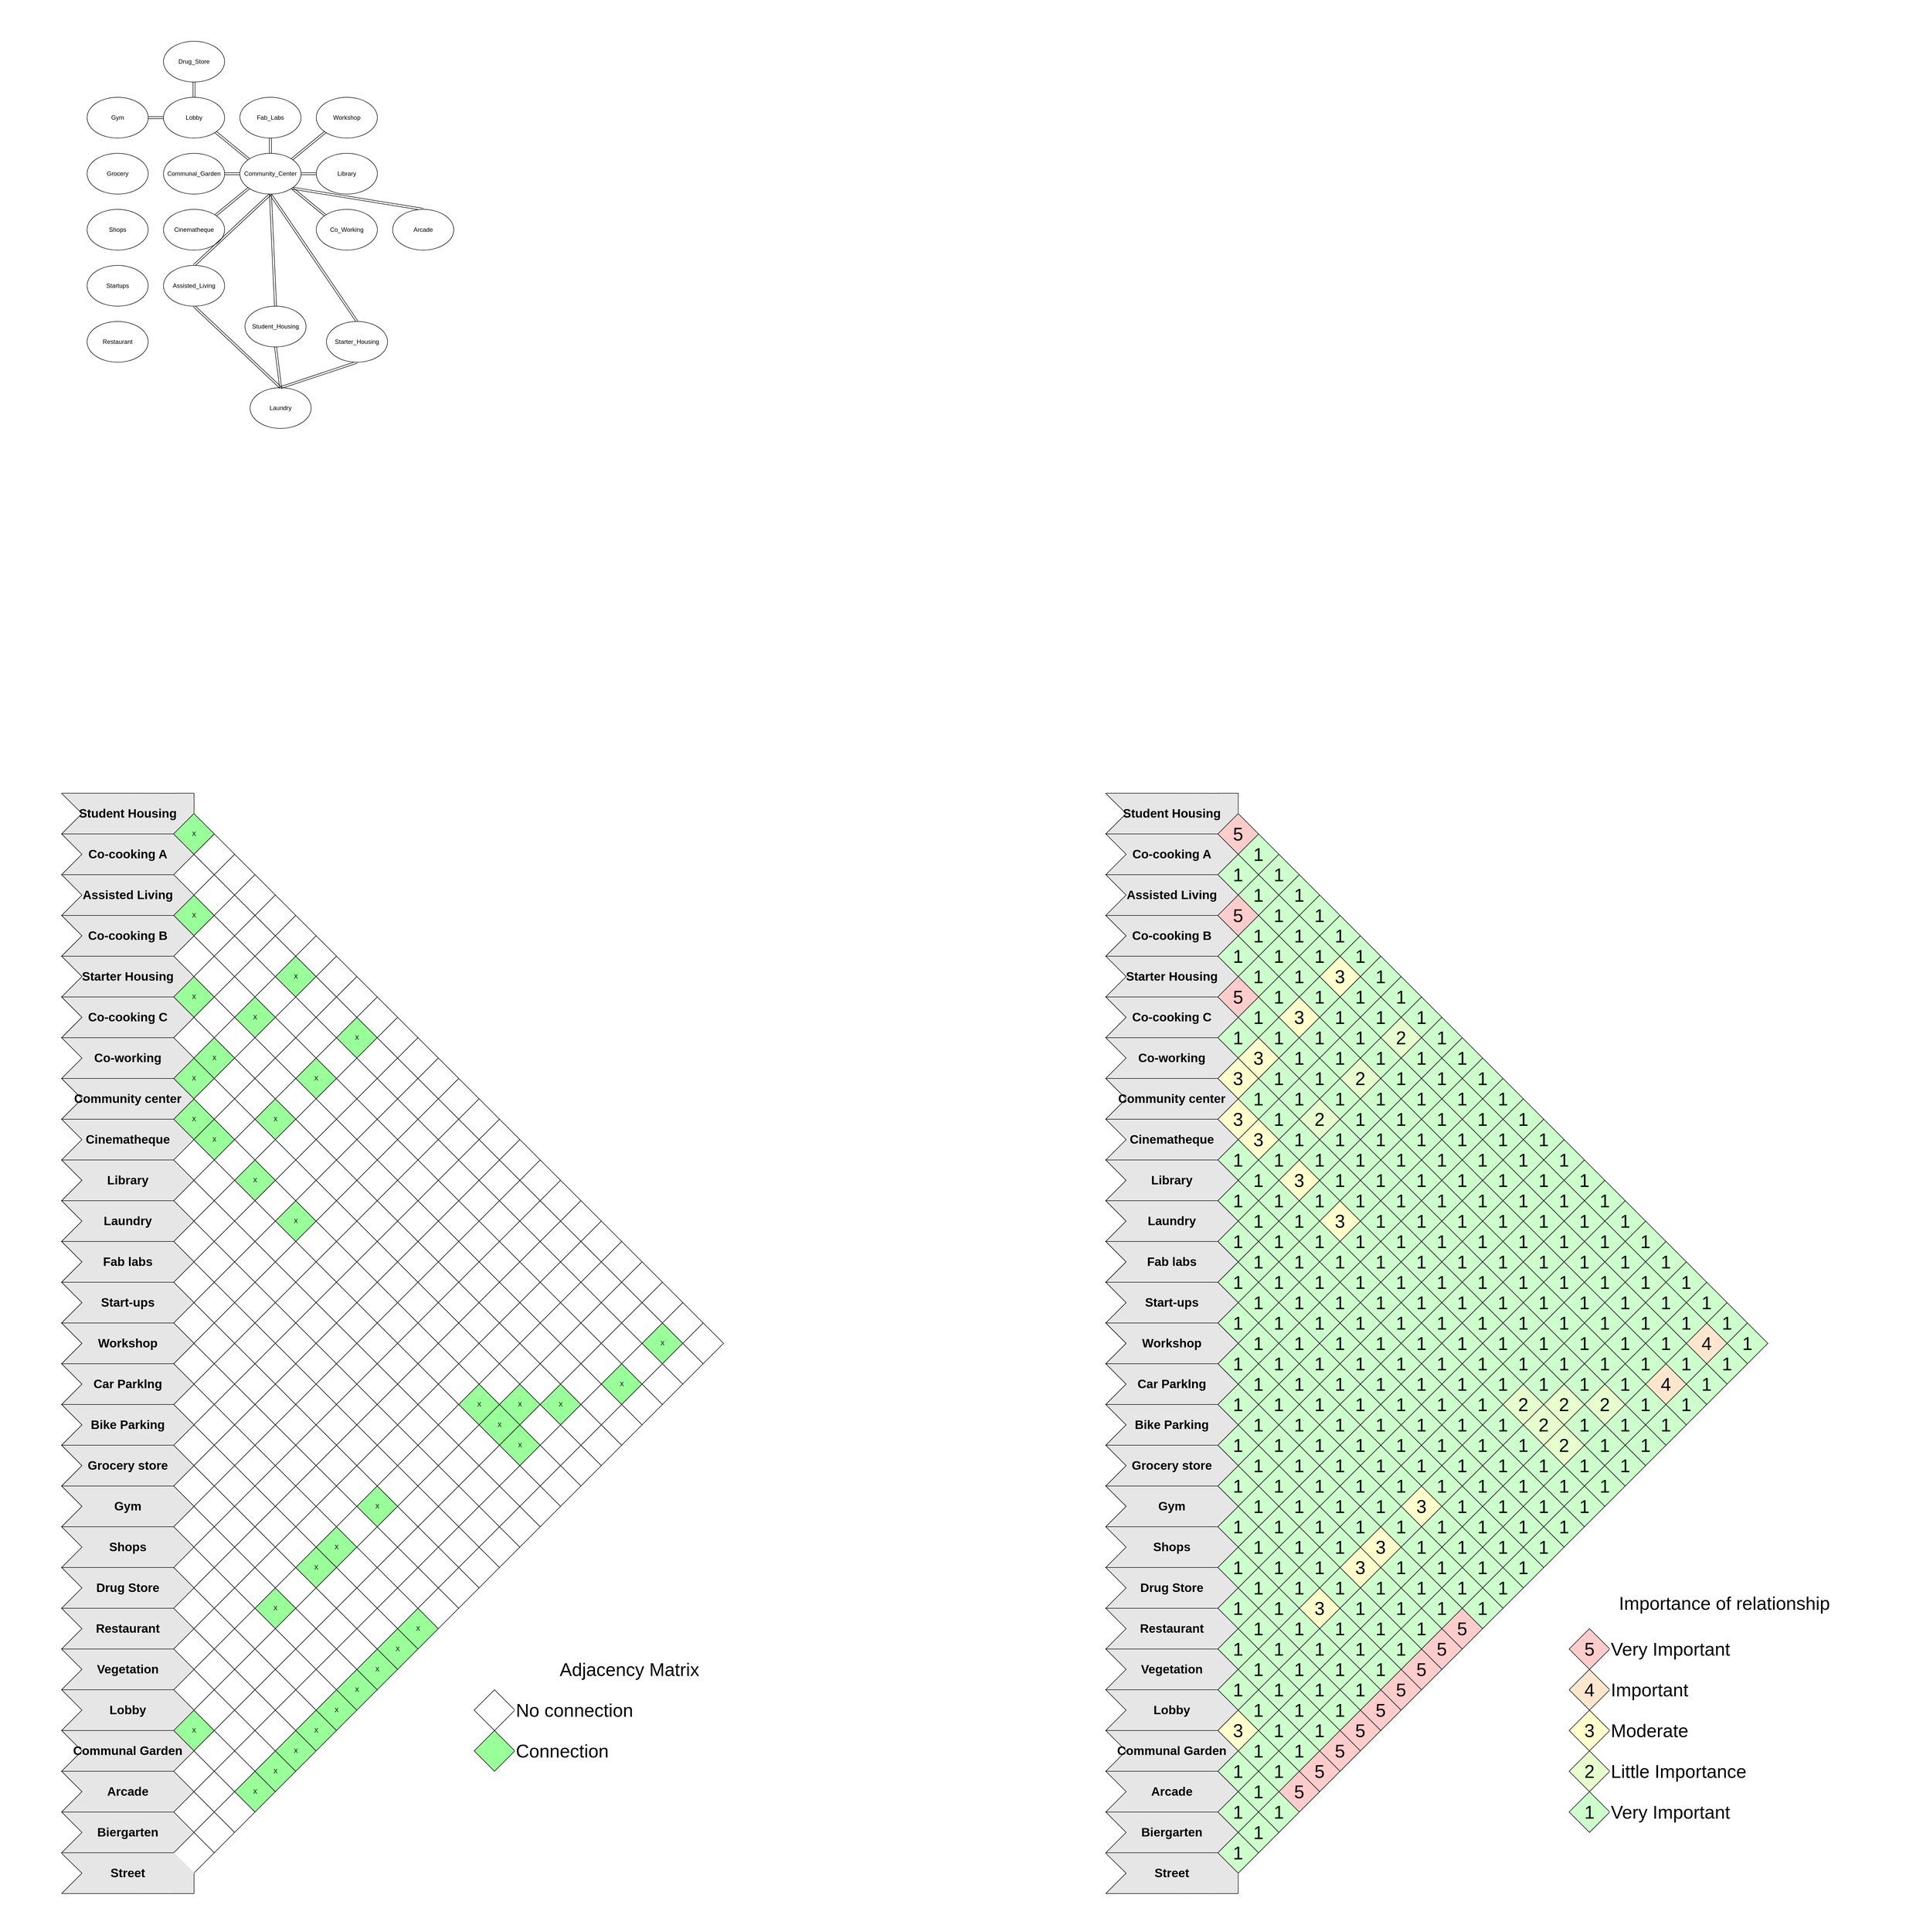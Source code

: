 <mxfile version="16.4.5" type="github">
  <diagram id="Hw2S453Y-IoN0b7v4K89" name="Page-1">
    <mxGraphModel dx="4749" dy="3306" grid="1" gridSize="10" guides="1" tooltips="1" connect="1" arrows="1" fold="1" page="1" pageScale="1" pageWidth="850" pageHeight="1100" math="0" shadow="0">
      <root>
        <mxCell id="0" />
        <mxCell id="1" parent="0" />
        <mxCell id="KqUciHSIiYLrp2Z9doXW-811" value="" style="rounded=0;whiteSpace=wrap;html=1;strokeColor=#FFFFFF;" vertex="1" parent="1">
          <mxGeometry x="190" y="776" width="3740" height="2524" as="geometry" />
        </mxCell>
        <mxCell id="MkOLtfdrB1ku3LL33Bix-45" value="" style="rounded=0;whiteSpace=wrap;html=1;strokeColor=#FFFFFF;" parent="1" vertex="1">
          <mxGeometry x="270" y="-490" width="900" height="850" as="geometry" />
        </mxCell>
        <mxCell id="MkOLtfdrB1ku3LL33Bix-41" style="edgeStyle=none;rounded=0;orthogonalLoop=1;jettySize=auto;html=1;exitX=0.5;exitY=0;exitDx=0;exitDy=0;entryX=1;entryY=1;entryDx=0;entryDy=0;shape=link;" parent="1" source="MkOLtfdrB1ku3LL33Bix-1" target="MkOLtfdrB1ku3LL33Bix-15" edge="1">
          <mxGeometry relative="1" as="geometry" />
        </mxCell>
        <mxCell id="MkOLtfdrB1ku3LL33Bix-1" value="Arcade" style="ellipse;whiteSpace=wrap;html=1;" parent="1" vertex="1">
          <mxGeometry x="960" y="-80" width="120" height="80" as="geometry" />
        </mxCell>
        <mxCell id="MkOLtfdrB1ku3LL33Bix-2" value="Communal_Garden" style="ellipse;whiteSpace=wrap;html=1;" parent="1" vertex="1">
          <mxGeometry x="510" y="-190" width="120" height="80" as="geometry" />
        </mxCell>
        <mxCell id="MkOLtfdrB1ku3LL33Bix-36" style="edgeStyle=none;rounded=0;orthogonalLoop=1;jettySize=auto;html=1;exitX=0.5;exitY=0;exitDx=0;exitDy=0;entryX=0.5;entryY=1;entryDx=0;entryDy=0;shape=link;" parent="1" source="MkOLtfdrB1ku3LL33Bix-3" target="MkOLtfdrB1ku3LL33Bix-5" edge="1">
          <mxGeometry relative="1" as="geometry" />
        </mxCell>
        <mxCell id="MkOLtfdrB1ku3LL33Bix-37" style="edgeStyle=none;rounded=0;orthogonalLoop=1;jettySize=auto;html=1;exitX=0;exitY=0.5;exitDx=0;exitDy=0;entryX=1;entryY=0.5;entryDx=0;entryDy=0;shape=link;" parent="1" source="MkOLtfdrB1ku3LL33Bix-3" target="MkOLtfdrB1ku3LL33Bix-6" edge="1">
          <mxGeometry relative="1" as="geometry" />
        </mxCell>
        <mxCell id="MkOLtfdrB1ku3LL33Bix-3" value="Lobby" style="ellipse;whiteSpace=wrap;html=1;" parent="1" vertex="1">
          <mxGeometry x="510" y="-300" width="120" height="80" as="geometry" />
        </mxCell>
        <mxCell id="MkOLtfdrB1ku3LL33Bix-4" value="Restaurant" style="ellipse;whiteSpace=wrap;html=1;" parent="1" vertex="1">
          <mxGeometry x="360" y="140" width="120" height="80" as="geometry" />
        </mxCell>
        <mxCell id="MkOLtfdrB1ku3LL33Bix-5" value="Drug_Store" style="ellipse;whiteSpace=wrap;html=1;" parent="1" vertex="1">
          <mxGeometry x="510" y="-410" width="120" height="80" as="geometry" />
        </mxCell>
        <mxCell id="MkOLtfdrB1ku3LL33Bix-6" value="Gym" style="ellipse;whiteSpace=wrap;html=1;" parent="1" vertex="1">
          <mxGeometry x="360" y="-300" width="120" height="80" as="geometry" />
        </mxCell>
        <mxCell id="MkOLtfdrB1ku3LL33Bix-7" value="Grocery" style="ellipse;whiteSpace=wrap;html=1;" parent="1" vertex="1">
          <mxGeometry x="360" y="-190" width="120" height="80" as="geometry" />
        </mxCell>
        <mxCell id="MkOLtfdrB1ku3LL33Bix-8" value="Shops" style="ellipse;whiteSpace=wrap;html=1;" parent="1" vertex="1">
          <mxGeometry x="360" y="-80" width="120" height="80" as="geometry" />
        </mxCell>
        <mxCell id="MkOLtfdrB1ku3LL33Bix-9" value="Workshop" style="ellipse;whiteSpace=wrap;html=1;" parent="1" vertex="1">
          <mxGeometry x="810" y="-300" width="120" height="80" as="geometry" />
        </mxCell>
        <mxCell id="MkOLtfdrB1ku3LL33Bix-10" value="Startups" style="ellipse;whiteSpace=wrap;html=1;" parent="1" vertex="1">
          <mxGeometry x="360" y="30" width="120" height="80" as="geometry" />
        </mxCell>
        <mxCell id="MkOLtfdrB1ku3LL33Bix-11" value="Fab_Labs" style="ellipse;whiteSpace=wrap;html=1;" parent="1" vertex="1">
          <mxGeometry x="660" y="-300" width="120" height="80" as="geometry" />
        </mxCell>
        <mxCell id="MkOLtfdrB1ku3LL33Bix-12" value="Laundry" style="ellipse;whiteSpace=wrap;html=1;" parent="1" vertex="1">
          <mxGeometry x="680" y="270" width="120" height="80" as="geometry" />
        </mxCell>
        <mxCell id="MkOLtfdrB1ku3LL33Bix-13" value="Cinematheque" style="ellipse;whiteSpace=wrap;html=1;" parent="1" vertex="1">
          <mxGeometry x="510" y="-80" width="120" height="80" as="geometry" />
        </mxCell>
        <mxCell id="MkOLtfdrB1ku3LL33Bix-14" value="Library" style="ellipse;whiteSpace=wrap;html=1;" parent="1" vertex="1">
          <mxGeometry x="810" y="-190" width="120" height="80" as="geometry" />
        </mxCell>
        <mxCell id="MkOLtfdrB1ku3LL33Bix-31" style="rounded=0;orthogonalLoop=1;jettySize=auto;html=1;exitX=1;exitY=1;exitDx=0;exitDy=0;entryX=0;entryY=0;entryDx=0;entryDy=0;shape=link;" parent="1" source="MkOLtfdrB1ku3LL33Bix-15" target="MkOLtfdrB1ku3LL33Bix-16" edge="1">
          <mxGeometry relative="1" as="geometry" />
        </mxCell>
        <mxCell id="MkOLtfdrB1ku3LL33Bix-33" style="edgeStyle=none;rounded=0;orthogonalLoop=1;jettySize=auto;html=1;exitX=0.5;exitY=0;exitDx=0;exitDy=0;shape=link;" parent="1" source="MkOLtfdrB1ku3LL33Bix-15" target="MkOLtfdrB1ku3LL33Bix-11" edge="1">
          <mxGeometry relative="1" as="geometry" />
        </mxCell>
        <mxCell id="MkOLtfdrB1ku3LL33Bix-34" style="edgeStyle=none;rounded=0;orthogonalLoop=1;jettySize=auto;html=1;exitX=1;exitY=0;exitDx=0;exitDy=0;entryX=0;entryY=1;entryDx=0;entryDy=0;shape=link;" parent="1" source="MkOLtfdrB1ku3LL33Bix-15" target="MkOLtfdrB1ku3LL33Bix-9" edge="1">
          <mxGeometry relative="1" as="geometry" />
        </mxCell>
        <mxCell id="MkOLtfdrB1ku3LL33Bix-35" style="edgeStyle=none;rounded=0;orthogonalLoop=1;jettySize=auto;html=1;exitX=0;exitY=0;exitDx=0;exitDy=0;entryX=1;entryY=1;entryDx=0;entryDy=0;shape=link;" parent="1" source="MkOLtfdrB1ku3LL33Bix-15" target="MkOLtfdrB1ku3LL33Bix-3" edge="1">
          <mxGeometry relative="1" as="geometry" />
        </mxCell>
        <mxCell id="MkOLtfdrB1ku3LL33Bix-38" style="edgeStyle=none;rounded=0;orthogonalLoop=1;jettySize=auto;html=1;exitX=0.5;exitY=1;exitDx=0;exitDy=0;entryX=0.5;entryY=0;entryDx=0;entryDy=0;shape=link;" parent="1" source="MkOLtfdrB1ku3LL33Bix-15" target="MkOLtfdrB1ku3LL33Bix-18" edge="1">
          <mxGeometry relative="1" as="geometry" />
        </mxCell>
        <mxCell id="MkOLtfdrB1ku3LL33Bix-39" style="edgeStyle=none;rounded=0;orthogonalLoop=1;jettySize=auto;html=1;exitX=0.5;exitY=1;exitDx=0;exitDy=0;entryX=0.5;entryY=0;entryDx=0;entryDy=0;shape=link;" parent="1" source="MkOLtfdrB1ku3LL33Bix-15" target="MkOLtfdrB1ku3LL33Bix-19" edge="1">
          <mxGeometry relative="1" as="geometry" />
        </mxCell>
        <mxCell id="MkOLtfdrB1ku3LL33Bix-40" style="edgeStyle=none;rounded=0;orthogonalLoop=1;jettySize=auto;html=1;exitX=0.5;exitY=1;exitDx=0;exitDy=0;entryX=0.5;entryY=0;entryDx=0;entryDy=0;shape=link;" parent="1" source="MkOLtfdrB1ku3LL33Bix-15" target="MkOLtfdrB1ku3LL33Bix-17" edge="1">
          <mxGeometry relative="1" as="geometry" />
        </mxCell>
        <mxCell id="MkOLtfdrB1ku3LL33Bix-15" value="Community_Center" style="ellipse;whiteSpace=wrap;html=1;" parent="1" vertex="1">
          <mxGeometry x="660" y="-190" width="120" height="80" as="geometry" />
        </mxCell>
        <mxCell id="MkOLtfdrB1ku3LL33Bix-16" value="Co_Working" style="ellipse;whiteSpace=wrap;html=1;" parent="1" vertex="1">
          <mxGeometry x="810" y="-80" width="120" height="80" as="geometry" />
        </mxCell>
        <mxCell id="MkOLtfdrB1ku3LL33Bix-43" style="edgeStyle=none;rounded=0;orthogonalLoop=1;jettySize=auto;html=1;exitX=0.5;exitY=1;exitDx=0;exitDy=0;shape=link;" parent="1" source="MkOLtfdrB1ku3LL33Bix-17" edge="1">
          <mxGeometry relative="1" as="geometry">
            <mxPoint x="740" y="270.0" as="targetPoint" />
          </mxGeometry>
        </mxCell>
        <mxCell id="MkOLtfdrB1ku3LL33Bix-17" value="Starter_Housing" style="ellipse;whiteSpace=wrap;html=1;" parent="1" vertex="1">
          <mxGeometry x="830" y="140" width="120" height="80" as="geometry" />
        </mxCell>
        <mxCell id="MkOLtfdrB1ku3LL33Bix-42" style="edgeStyle=none;rounded=0;orthogonalLoop=1;jettySize=auto;html=1;exitX=0.5;exitY=1;exitDx=0;exitDy=0;entryX=0.5;entryY=0;entryDx=0;entryDy=0;shape=link;" parent="1" source="MkOLtfdrB1ku3LL33Bix-18" target="MkOLtfdrB1ku3LL33Bix-12" edge="1">
          <mxGeometry relative="1" as="geometry" />
        </mxCell>
        <mxCell id="MkOLtfdrB1ku3LL33Bix-18" value="Assisted_Living" style="ellipse;whiteSpace=wrap;html=1;" parent="1" vertex="1">
          <mxGeometry x="510" y="30" width="120" height="80" as="geometry" />
        </mxCell>
        <mxCell id="MkOLtfdrB1ku3LL33Bix-44" style="edgeStyle=none;rounded=0;orthogonalLoop=1;jettySize=auto;html=1;exitX=0.5;exitY=1;exitDx=0;exitDy=0;entryX=0.5;entryY=0;entryDx=0;entryDy=0;shape=link;" parent="1" source="MkOLtfdrB1ku3LL33Bix-19" target="MkOLtfdrB1ku3LL33Bix-12" edge="1">
          <mxGeometry relative="1" as="geometry" />
        </mxCell>
        <mxCell id="MkOLtfdrB1ku3LL33Bix-19" value="Student_Housing" style="ellipse;whiteSpace=wrap;html=1;" parent="1" vertex="1">
          <mxGeometry x="670" y="110" width="120" height="80" as="geometry" />
        </mxCell>
        <mxCell id="MkOLtfdrB1ku3LL33Bix-22" value="" style="endArrow=none;html=1;rounded=0;entryX=0;entryY=1;entryDx=0;entryDy=0;exitX=1;exitY=0;exitDx=0;exitDy=0;shape=link;" parent="1" source="MkOLtfdrB1ku3LL33Bix-13" target="MkOLtfdrB1ku3LL33Bix-15" edge="1">
          <mxGeometry width="50" height="50" relative="1" as="geometry">
            <mxPoint x="660" y="20" as="sourcePoint" />
            <mxPoint x="710" y="-30" as="targetPoint" />
          </mxGeometry>
        </mxCell>
        <mxCell id="MkOLtfdrB1ku3LL33Bix-23" value="" style="endArrow=none;html=1;rounded=0;entryX=0;entryY=0.5;entryDx=0;entryDy=0;exitX=1;exitY=0.5;exitDx=0;exitDy=0;shape=link;" parent="1" source="MkOLtfdrB1ku3LL33Bix-2" target="MkOLtfdrB1ku3LL33Bix-15" edge="1">
          <mxGeometry width="50" height="50" relative="1" as="geometry">
            <mxPoint x="622.426" y="-58.284" as="sourcePoint" />
            <mxPoint x="697.574" y="-111.716" as="targetPoint" />
          </mxGeometry>
        </mxCell>
        <mxCell id="MkOLtfdrB1ku3LL33Bix-24" value="" style="endArrow=none;html=1;rounded=0;entryX=0;entryY=0.5;entryDx=0;entryDy=0;exitX=1;exitY=0.5;exitDx=0;exitDy=0;shape=link;" parent="1" source="MkOLtfdrB1ku3LL33Bix-15" target="MkOLtfdrB1ku3LL33Bix-14" edge="1">
          <mxGeometry width="50" height="50" relative="1" as="geometry">
            <mxPoint x="650" y="-110" as="sourcePoint" />
            <mxPoint x="680" y="-140" as="targetPoint" />
          </mxGeometry>
        </mxCell>
        <mxCell id="KqUciHSIiYLrp2Z9doXW-1" value="" style="rhombus;whiteSpace=wrap;html=1;" vertex="1" parent="1">
          <mxGeometry x="529.74" y="1186" width="80" height="80" as="geometry" />
        </mxCell>
        <mxCell id="KqUciHSIiYLrp2Z9doXW-2" value="X" style="rhombus;whiteSpace=wrap;html=1;fillColor=#99FF99;" vertex="1" parent="1">
          <mxGeometry x="529.74" y="1266" width="80" height="80" as="geometry" />
        </mxCell>
        <mxCell id="KqUciHSIiYLrp2Z9doXW-3" value="" style="rhombus;whiteSpace=wrap;html=1;" vertex="1" parent="1">
          <mxGeometry x="529.74" y="1346" width="80" height="80" as="geometry" />
        </mxCell>
        <mxCell id="KqUciHSIiYLrp2Z9doXW-4" value="X" style="rhombus;whiteSpace=wrap;html=1;fillColor=#99FF99;" vertex="1" parent="1">
          <mxGeometry x="529.74" y="1426" width="80" height="80" as="geometry" />
        </mxCell>
        <mxCell id="KqUciHSIiYLrp2Z9doXW-5" value="" style="rhombus;whiteSpace=wrap;html=1;" vertex="1" parent="1">
          <mxGeometry x="529.74" y="1506" width="80" height="80" as="geometry" />
        </mxCell>
        <mxCell id="KqUciHSIiYLrp2Z9doXW-6" value="X" style="rhombus;whiteSpace=wrap;html=1;fillColor=#99FF99;" vertex="1" parent="1">
          <mxGeometry x="529.74" y="1586" width="80" height="80" as="geometry" />
        </mxCell>
        <mxCell id="KqUciHSIiYLrp2Z9doXW-7" value="X" style="rhombus;whiteSpace=wrap;html=1;fillColor=#99FF99;" vertex="1" parent="1">
          <mxGeometry x="529.74" y="1666" width="80" height="80" as="geometry" />
        </mxCell>
        <mxCell id="KqUciHSIiYLrp2Z9doXW-8" value="" style="rhombus;whiteSpace=wrap;html=1;" vertex="1" parent="1">
          <mxGeometry x="529.74" y="1746" width="80" height="80" as="geometry" />
        </mxCell>
        <mxCell id="KqUciHSIiYLrp2Z9doXW-9" value="" style="rhombus;whiteSpace=wrap;html=1;" vertex="1" parent="1">
          <mxGeometry x="529.74" y="1826" width="80" height="80" as="geometry" />
        </mxCell>
        <mxCell id="KqUciHSIiYLrp2Z9doXW-10" value="" style="rhombus;whiteSpace=wrap;html=1;" vertex="1" parent="1">
          <mxGeometry x="529.74" y="1906" width="80" height="80" as="geometry" />
        </mxCell>
        <mxCell id="KqUciHSIiYLrp2Z9doXW-11" value="" style="rhombus;whiteSpace=wrap;html=1;" vertex="1" parent="1">
          <mxGeometry x="529.74" y="1986" width="80" height="80" as="geometry" />
        </mxCell>
        <mxCell id="KqUciHSIiYLrp2Z9doXW-12" value="" style="rhombus;whiteSpace=wrap;html=1;" vertex="1" parent="1">
          <mxGeometry x="529.74" y="2066" width="80" height="80" as="geometry" />
        </mxCell>
        <mxCell id="KqUciHSIiYLrp2Z9doXW-13" value="" style="rhombus;whiteSpace=wrap;html=1;" vertex="1" parent="1">
          <mxGeometry x="529.74" y="2146" width="80" height="80" as="geometry" />
        </mxCell>
        <mxCell id="KqUciHSIiYLrp2Z9doXW-14" value="" style="rhombus;whiteSpace=wrap;html=1;" vertex="1" parent="1">
          <mxGeometry x="529.74" y="2226" width="80" height="80" as="geometry" />
        </mxCell>
        <mxCell id="KqUciHSIiYLrp2Z9doXW-15" value="" style="rhombus;whiteSpace=wrap;html=1;" vertex="1" parent="1">
          <mxGeometry x="529.74" y="2306" width="80" height="80" as="geometry" />
        </mxCell>
        <mxCell id="KqUciHSIiYLrp2Z9doXW-16" value="" style="rhombus;whiteSpace=wrap;html=1;" vertex="1" parent="1">
          <mxGeometry x="529.74" y="2386" width="80" height="80" as="geometry" />
        </mxCell>
        <mxCell id="KqUciHSIiYLrp2Z9doXW-17" value="" style="rhombus;whiteSpace=wrap;html=1;" vertex="1" parent="1">
          <mxGeometry x="529.74" y="2466" width="80" height="80" as="geometry" />
        </mxCell>
        <mxCell id="KqUciHSIiYLrp2Z9doXW-18" value="" style="rhombus;whiteSpace=wrap;html=1;" vertex="1" parent="1">
          <mxGeometry x="529.74" y="2546" width="80" height="80" as="geometry" />
        </mxCell>
        <mxCell id="KqUciHSIiYLrp2Z9doXW-19" value="" style="rhombus;whiteSpace=wrap;html=1;" vertex="1" parent="1">
          <mxGeometry x="529.74" y="2626" width="80" height="80" as="geometry" />
        </mxCell>
        <mxCell id="KqUciHSIiYLrp2Z9doXW-20" value="" style="rhombus;whiteSpace=wrap;html=1;" vertex="1" parent="1">
          <mxGeometry x="529.74" y="2706" width="80" height="80" as="geometry" />
        </mxCell>
        <mxCell id="KqUciHSIiYLrp2Z9doXW-21" value="" style="rhombus;whiteSpace=wrap;html=1;" vertex="1" parent="1">
          <mxGeometry x="529.74" y="2786" width="80" height="80" as="geometry" />
        </mxCell>
        <mxCell id="KqUciHSIiYLrp2Z9doXW-22" value="X" style="rhombus;whiteSpace=wrap;html=1;fillColor=#99FF99;" vertex="1" parent="1">
          <mxGeometry x="529.74" y="2866" width="80" height="80" as="geometry" />
        </mxCell>
        <mxCell id="KqUciHSIiYLrp2Z9doXW-23" value="" style="rhombus;whiteSpace=wrap;html=1;" vertex="1" parent="1">
          <mxGeometry x="529.74" y="2946" width="80" height="80" as="geometry" />
        </mxCell>
        <mxCell id="KqUciHSIiYLrp2Z9doXW-24" value="" style="rhombus;whiteSpace=wrap;html=1;" vertex="1" parent="1">
          <mxGeometry x="529.74" y="3026" width="80" height="80" as="geometry" />
        </mxCell>
        <mxCell id="KqUciHSIiYLrp2Z9doXW-25" value="" style="rhombus;whiteSpace=wrap;html=1;" vertex="1" parent="1">
          <mxGeometry x="569.74" y="1146" width="80" height="80" as="geometry" />
        </mxCell>
        <mxCell id="KqUciHSIiYLrp2Z9doXW-26" value="" style="rhombus;whiteSpace=wrap;html=1;" vertex="1" parent="1">
          <mxGeometry x="569.74" y="1226" width="80" height="80" as="geometry" />
        </mxCell>
        <mxCell id="KqUciHSIiYLrp2Z9doXW-27" value="" style="rhombus;whiteSpace=wrap;html=1;" vertex="1" parent="1">
          <mxGeometry x="569.74" y="1306" width="80" height="80" as="geometry" />
        </mxCell>
        <mxCell id="KqUciHSIiYLrp2Z9doXW-28" value="" style="rhombus;whiteSpace=wrap;html=1;" vertex="1" parent="1">
          <mxGeometry x="569.74" y="1386" width="80" height="80" as="geometry" />
        </mxCell>
        <mxCell id="KqUciHSIiYLrp2Z9doXW-29" value="" style="rhombus;whiteSpace=wrap;html=1;" vertex="1" parent="1">
          <mxGeometry x="569.74" y="1466" width="80" height="80" as="geometry" />
        </mxCell>
        <mxCell id="KqUciHSIiYLrp2Z9doXW-30" value="X" style="rhombus;whiteSpace=wrap;html=1;fillColor=#99FF99;" vertex="1" parent="1">
          <mxGeometry x="569.74" y="1546" width="80" height="80" as="geometry" />
        </mxCell>
        <mxCell id="KqUciHSIiYLrp2Z9doXW-31" value="" style="rhombus;whiteSpace=wrap;html=1;" vertex="1" parent="1">
          <mxGeometry x="569.74" y="1626" width="80" height="80" as="geometry" />
        </mxCell>
        <mxCell id="KqUciHSIiYLrp2Z9doXW-32" value="X" style="rhombus;whiteSpace=wrap;html=1;fillColor=#99FF99;" vertex="1" parent="1">
          <mxGeometry x="569.74" y="1706" width="80" height="80" as="geometry" />
        </mxCell>
        <mxCell id="KqUciHSIiYLrp2Z9doXW-33" value="" style="rhombus;whiteSpace=wrap;html=1;" vertex="1" parent="1">
          <mxGeometry x="569.74" y="1786" width="80" height="80" as="geometry" />
        </mxCell>
        <mxCell id="KqUciHSIiYLrp2Z9doXW-34" value="" style="rhombus;whiteSpace=wrap;html=1;" vertex="1" parent="1">
          <mxGeometry x="569.74" y="1866" width="80" height="80" as="geometry" />
        </mxCell>
        <mxCell id="KqUciHSIiYLrp2Z9doXW-35" value="" style="rhombus;whiteSpace=wrap;html=1;" vertex="1" parent="1">
          <mxGeometry x="569.74" y="1946" width="80" height="80" as="geometry" />
        </mxCell>
        <mxCell id="KqUciHSIiYLrp2Z9doXW-36" value="" style="rhombus;whiteSpace=wrap;html=1;" vertex="1" parent="1">
          <mxGeometry x="569.74" y="2026" width="80" height="80" as="geometry" />
        </mxCell>
        <mxCell id="KqUciHSIiYLrp2Z9doXW-37" value="" style="rhombus;whiteSpace=wrap;html=1;" vertex="1" parent="1">
          <mxGeometry x="569.74" y="2106" width="80" height="80" as="geometry" />
        </mxCell>
        <mxCell id="KqUciHSIiYLrp2Z9doXW-38" value="" style="rhombus;whiteSpace=wrap;html=1;" vertex="1" parent="1">
          <mxGeometry x="569.74" y="2186" width="80" height="80" as="geometry" />
        </mxCell>
        <mxCell id="KqUciHSIiYLrp2Z9doXW-39" value="" style="rhombus;whiteSpace=wrap;html=1;" vertex="1" parent="1">
          <mxGeometry x="569.74" y="2266" width="80" height="80" as="geometry" />
        </mxCell>
        <mxCell id="KqUciHSIiYLrp2Z9doXW-40" value="" style="rhombus;whiteSpace=wrap;html=1;" vertex="1" parent="1">
          <mxGeometry x="569.74" y="2346" width="80" height="80" as="geometry" />
        </mxCell>
        <mxCell id="KqUciHSIiYLrp2Z9doXW-41" value="" style="rhombus;whiteSpace=wrap;html=1;" vertex="1" parent="1">
          <mxGeometry x="569.74" y="2426" width="80" height="80" as="geometry" />
        </mxCell>
        <mxCell id="KqUciHSIiYLrp2Z9doXW-42" value="" style="rhombus;whiteSpace=wrap;html=1;" vertex="1" parent="1">
          <mxGeometry x="569.74" y="2506" width="80" height="80" as="geometry" />
        </mxCell>
        <mxCell id="KqUciHSIiYLrp2Z9doXW-43" value="" style="rhombus;whiteSpace=wrap;html=1;" vertex="1" parent="1">
          <mxGeometry x="569.74" y="2586" width="80" height="80" as="geometry" />
        </mxCell>
        <mxCell id="KqUciHSIiYLrp2Z9doXW-44" value="" style="rhombus;whiteSpace=wrap;html=1;" vertex="1" parent="1">
          <mxGeometry x="569.74" y="2666" width="80" height="80" as="geometry" />
        </mxCell>
        <mxCell id="KqUciHSIiYLrp2Z9doXW-45" value="" style="rhombus;whiteSpace=wrap;html=1;" vertex="1" parent="1">
          <mxGeometry x="569.74" y="2746" width="80" height="80" as="geometry" />
        </mxCell>
        <mxCell id="KqUciHSIiYLrp2Z9doXW-46" value="" style="rhombus;whiteSpace=wrap;html=1;" vertex="1" parent="1">
          <mxGeometry x="569.74" y="2826" width="80" height="80" as="geometry" />
        </mxCell>
        <mxCell id="KqUciHSIiYLrp2Z9doXW-47" value="" style="rhombus;whiteSpace=wrap;html=1;" vertex="1" parent="1">
          <mxGeometry x="569.74" y="2906" width="80" height="80" as="geometry" />
        </mxCell>
        <mxCell id="KqUciHSIiYLrp2Z9doXW-48" value="" style="rhombus;whiteSpace=wrap;html=1;" vertex="1" parent="1">
          <mxGeometry x="569.74" y="2986" width="80" height="80" as="geometry" />
        </mxCell>
        <mxCell id="KqUciHSIiYLrp2Z9doXW-49" value="" style="rhombus;whiteSpace=wrap;html=1;" vertex="1" parent="1">
          <mxGeometry x="609.74" y="1186" width="80" height="80" as="geometry" />
        </mxCell>
        <mxCell id="KqUciHSIiYLrp2Z9doXW-50" value="" style="rhombus;whiteSpace=wrap;html=1;" vertex="1" parent="1">
          <mxGeometry x="609.74" y="1266" width="80" height="80" as="geometry" />
        </mxCell>
        <mxCell id="KqUciHSIiYLrp2Z9doXW-51" value="" style="rhombus;whiteSpace=wrap;html=1;" vertex="1" parent="1">
          <mxGeometry x="609.74" y="1346" width="80" height="80" as="geometry" />
        </mxCell>
        <mxCell id="KqUciHSIiYLrp2Z9doXW-52" value="" style="rhombus;whiteSpace=wrap;html=1;" vertex="1" parent="1">
          <mxGeometry x="609.74" y="1426" width="80" height="80" as="geometry" />
        </mxCell>
        <mxCell id="KqUciHSIiYLrp2Z9doXW-53" value="" style="rhombus;whiteSpace=wrap;html=1;" vertex="1" parent="1">
          <mxGeometry x="609.74" y="1506" width="80" height="80" as="geometry" />
        </mxCell>
        <mxCell id="KqUciHSIiYLrp2Z9doXW-54" value="" style="rhombus;whiteSpace=wrap;html=1;" vertex="1" parent="1">
          <mxGeometry x="609.74" y="1586" width="80" height="80" as="geometry" />
        </mxCell>
        <mxCell id="KqUciHSIiYLrp2Z9doXW-55" value="" style="rhombus;whiteSpace=wrap;html=1;" vertex="1" parent="1">
          <mxGeometry x="609.74" y="1666" width="80" height="80" as="geometry" />
        </mxCell>
        <mxCell id="KqUciHSIiYLrp2Z9doXW-56" value="" style="rhombus;whiteSpace=wrap;html=1;" vertex="1" parent="1">
          <mxGeometry x="609.74" y="1746" width="80" height="80" as="geometry" />
        </mxCell>
        <mxCell id="KqUciHSIiYLrp2Z9doXW-57" value="" style="rhombus;whiteSpace=wrap;html=1;" vertex="1" parent="1">
          <mxGeometry x="609.74" y="1826" width="80" height="80" as="geometry" />
        </mxCell>
        <mxCell id="KqUciHSIiYLrp2Z9doXW-58" value="" style="rhombus;whiteSpace=wrap;html=1;" vertex="1" parent="1">
          <mxGeometry x="609.74" y="1906" width="80" height="80" as="geometry" />
        </mxCell>
        <mxCell id="KqUciHSIiYLrp2Z9doXW-59" value="" style="rhombus;whiteSpace=wrap;html=1;" vertex="1" parent="1">
          <mxGeometry x="609.74" y="1986" width="80" height="80" as="geometry" />
        </mxCell>
        <mxCell id="KqUciHSIiYLrp2Z9doXW-60" value="" style="rhombus;whiteSpace=wrap;html=1;" vertex="1" parent="1">
          <mxGeometry x="609.74" y="2066" width="80" height="80" as="geometry" />
        </mxCell>
        <mxCell id="KqUciHSIiYLrp2Z9doXW-61" value="" style="rhombus;whiteSpace=wrap;html=1;" vertex="1" parent="1">
          <mxGeometry x="609.74" y="2146" width="80" height="80" as="geometry" />
        </mxCell>
        <mxCell id="KqUciHSIiYLrp2Z9doXW-62" value="" style="rhombus;whiteSpace=wrap;html=1;" vertex="1" parent="1">
          <mxGeometry x="609.74" y="2226" width="80" height="80" as="geometry" />
        </mxCell>
        <mxCell id="KqUciHSIiYLrp2Z9doXW-63" value="" style="rhombus;whiteSpace=wrap;html=1;" vertex="1" parent="1">
          <mxGeometry x="609.74" y="2306" width="80" height="80" as="geometry" />
        </mxCell>
        <mxCell id="KqUciHSIiYLrp2Z9doXW-64" value="" style="rhombus;whiteSpace=wrap;html=1;" vertex="1" parent="1">
          <mxGeometry x="609.74" y="2386" width="80" height="80" as="geometry" />
        </mxCell>
        <mxCell id="KqUciHSIiYLrp2Z9doXW-65" value="" style="rhombus;whiteSpace=wrap;html=1;" vertex="1" parent="1">
          <mxGeometry x="609.74" y="2466" width="80" height="80" as="geometry" />
        </mxCell>
        <mxCell id="KqUciHSIiYLrp2Z9doXW-66" value="" style="rhombus;whiteSpace=wrap;html=1;" vertex="1" parent="1">
          <mxGeometry x="609.74" y="2546" width="80" height="80" as="geometry" />
        </mxCell>
        <mxCell id="KqUciHSIiYLrp2Z9doXW-67" value="" style="rhombus;whiteSpace=wrap;html=1;" vertex="1" parent="1">
          <mxGeometry x="609.74" y="2626" width="80" height="80" as="geometry" />
        </mxCell>
        <mxCell id="KqUciHSIiYLrp2Z9doXW-68" value="" style="rhombus;whiteSpace=wrap;html=1;" vertex="1" parent="1">
          <mxGeometry x="609.74" y="2706" width="80" height="80" as="geometry" />
        </mxCell>
        <mxCell id="KqUciHSIiYLrp2Z9doXW-69" value="" style="rhombus;whiteSpace=wrap;html=1;" vertex="1" parent="1">
          <mxGeometry x="609.74" y="2786" width="80" height="80" as="geometry" />
        </mxCell>
        <mxCell id="KqUciHSIiYLrp2Z9doXW-70" value="" style="rhombus;whiteSpace=wrap;html=1;" vertex="1" parent="1">
          <mxGeometry x="609.74" y="2866" width="80" height="80" as="geometry" />
        </mxCell>
        <mxCell id="KqUciHSIiYLrp2Z9doXW-71" value="" style="rhombus;whiteSpace=wrap;html=1;" vertex="1" parent="1">
          <mxGeometry x="609.74" y="2946" width="80" height="80" as="geometry" />
        </mxCell>
        <mxCell id="KqUciHSIiYLrp2Z9doXW-72" value="" style="rhombus;whiteSpace=wrap;html=1;" vertex="1" parent="1">
          <mxGeometry x="649.74" y="1226" width="80" height="80" as="geometry" />
        </mxCell>
        <mxCell id="KqUciHSIiYLrp2Z9doXW-73" value="" style="rhombus;whiteSpace=wrap;html=1;" vertex="1" parent="1">
          <mxGeometry x="649.74" y="1306" width="80" height="80" as="geometry" />
        </mxCell>
        <mxCell id="KqUciHSIiYLrp2Z9doXW-74" value="" style="rhombus;whiteSpace=wrap;html=1;" vertex="1" parent="1">
          <mxGeometry x="649.74" y="1386" width="80" height="80" as="geometry" />
        </mxCell>
        <mxCell id="KqUciHSIiYLrp2Z9doXW-75" value="X" style="rhombus;whiteSpace=wrap;html=1;fillColor=#99FF99;" vertex="1" parent="1">
          <mxGeometry x="649.74" y="1466" width="80" height="80" as="geometry" />
        </mxCell>
        <mxCell id="KqUciHSIiYLrp2Z9doXW-76" value="" style="rhombus;whiteSpace=wrap;html=1;" vertex="1" parent="1">
          <mxGeometry x="649.74" y="1546" width="80" height="80" as="geometry" />
        </mxCell>
        <mxCell id="KqUciHSIiYLrp2Z9doXW-77" value="" style="rhombus;whiteSpace=wrap;html=1;" vertex="1" parent="1">
          <mxGeometry x="649.74" y="1626" width="80" height="80" as="geometry" />
        </mxCell>
        <mxCell id="KqUciHSIiYLrp2Z9doXW-78" value="" style="rhombus;whiteSpace=wrap;html=1;" vertex="1" parent="1">
          <mxGeometry x="649.74" y="1706" width="80" height="80" as="geometry" />
        </mxCell>
        <mxCell id="KqUciHSIiYLrp2Z9doXW-79" value="X" style="rhombus;whiteSpace=wrap;html=1;fillColor=#99FF99;" vertex="1" parent="1">
          <mxGeometry x="649.74" y="1786" width="80" height="80" as="geometry" />
        </mxCell>
        <mxCell id="KqUciHSIiYLrp2Z9doXW-80" value="" style="rhombus;whiteSpace=wrap;html=1;" vertex="1" parent="1">
          <mxGeometry x="649.74" y="1866" width="80" height="80" as="geometry" />
        </mxCell>
        <mxCell id="KqUciHSIiYLrp2Z9doXW-81" value="" style="rhombus;whiteSpace=wrap;html=1;" vertex="1" parent="1">
          <mxGeometry x="649.74" y="1946" width="80" height="80" as="geometry" />
        </mxCell>
        <mxCell id="KqUciHSIiYLrp2Z9doXW-82" value="" style="rhombus;whiteSpace=wrap;html=1;" vertex="1" parent="1">
          <mxGeometry x="649.74" y="2026" width="80" height="80" as="geometry" />
        </mxCell>
        <mxCell id="KqUciHSIiYLrp2Z9doXW-83" value="" style="rhombus;whiteSpace=wrap;html=1;" vertex="1" parent="1">
          <mxGeometry x="649.74" y="2106" width="80" height="80" as="geometry" />
        </mxCell>
        <mxCell id="KqUciHSIiYLrp2Z9doXW-84" value="" style="rhombus;whiteSpace=wrap;html=1;" vertex="1" parent="1">
          <mxGeometry x="649.74" y="2186" width="80" height="80" as="geometry" />
        </mxCell>
        <mxCell id="KqUciHSIiYLrp2Z9doXW-85" value="" style="rhombus;whiteSpace=wrap;html=1;" vertex="1" parent="1">
          <mxGeometry x="649.74" y="2266" width="80" height="80" as="geometry" />
        </mxCell>
        <mxCell id="KqUciHSIiYLrp2Z9doXW-86" value="" style="rhombus;whiteSpace=wrap;html=1;" vertex="1" parent="1">
          <mxGeometry x="649.74" y="2346" width="80" height="80" as="geometry" />
        </mxCell>
        <mxCell id="KqUciHSIiYLrp2Z9doXW-87" value="" style="rhombus;whiteSpace=wrap;html=1;" vertex="1" parent="1">
          <mxGeometry x="649.74" y="2426" width="80" height="80" as="geometry" />
        </mxCell>
        <mxCell id="KqUciHSIiYLrp2Z9doXW-88" value="" style="rhombus;whiteSpace=wrap;html=1;" vertex="1" parent="1">
          <mxGeometry x="649.74" y="2506" width="80" height="80" as="geometry" />
        </mxCell>
        <mxCell id="KqUciHSIiYLrp2Z9doXW-89" value="" style="rhombus;whiteSpace=wrap;html=1;" vertex="1" parent="1">
          <mxGeometry x="649.74" y="2586" width="80" height="80" as="geometry" />
        </mxCell>
        <mxCell id="KqUciHSIiYLrp2Z9doXW-90" value="" style="rhombus;whiteSpace=wrap;html=1;" vertex="1" parent="1">
          <mxGeometry x="649.74" y="2666" width="80" height="80" as="geometry" />
        </mxCell>
        <mxCell id="KqUciHSIiYLrp2Z9doXW-91" value="" style="rhombus;whiteSpace=wrap;html=1;" vertex="1" parent="1">
          <mxGeometry x="649.74" y="2746" width="80" height="80" as="geometry" />
        </mxCell>
        <mxCell id="KqUciHSIiYLrp2Z9doXW-92" value="" style="rhombus;whiteSpace=wrap;html=1;" vertex="1" parent="1">
          <mxGeometry x="649.74" y="2826" width="80" height="80" as="geometry" />
        </mxCell>
        <mxCell id="KqUciHSIiYLrp2Z9doXW-93" value="" style="rhombus;whiteSpace=wrap;html=1;" vertex="1" parent="1">
          <mxGeometry x="649.74" y="2906" width="80" height="80" as="geometry" />
        </mxCell>
        <mxCell id="KqUciHSIiYLrp2Z9doXW-94" value="" style="rhombus;whiteSpace=wrap;html=1;" vertex="1" parent="1">
          <mxGeometry x="689.74" y="1266" width="80" height="80" as="geometry" />
        </mxCell>
        <mxCell id="KqUciHSIiYLrp2Z9doXW-95" value="" style="rhombus;whiteSpace=wrap;html=1;" vertex="1" parent="1">
          <mxGeometry x="689.74" y="1346" width="80" height="80" as="geometry" />
        </mxCell>
        <mxCell id="KqUciHSIiYLrp2Z9doXW-96" value="" style="rhombus;whiteSpace=wrap;html=1;" vertex="1" parent="1">
          <mxGeometry x="689.74" y="1426" width="80" height="80" as="geometry" />
        </mxCell>
        <mxCell id="KqUciHSIiYLrp2Z9doXW-97" value="" style="rhombus;whiteSpace=wrap;html=1;" vertex="1" parent="1">
          <mxGeometry x="689.74" y="1506" width="80" height="80" as="geometry" />
        </mxCell>
        <mxCell id="KqUciHSIiYLrp2Z9doXW-98" value="" style="rhombus;whiteSpace=wrap;html=1;" vertex="1" parent="1">
          <mxGeometry x="689.74" y="1586" width="80" height="80" as="geometry" />
        </mxCell>
        <mxCell id="KqUciHSIiYLrp2Z9doXW-99" value="X" style="rhombus;whiteSpace=wrap;html=1;fillColor=#99FF99;" vertex="1" parent="1">
          <mxGeometry x="689.74" y="1666" width="80" height="80" as="geometry" />
        </mxCell>
        <mxCell id="KqUciHSIiYLrp2Z9doXW-100" value="" style="rhombus;whiteSpace=wrap;html=1;" vertex="1" parent="1">
          <mxGeometry x="689.74" y="1746" width="80" height="80" as="geometry" />
        </mxCell>
        <mxCell id="KqUciHSIiYLrp2Z9doXW-101" value="" style="rhombus;whiteSpace=wrap;html=1;" vertex="1" parent="1">
          <mxGeometry x="689.74" y="1826" width="80" height="80" as="geometry" />
        </mxCell>
        <mxCell id="KqUciHSIiYLrp2Z9doXW-102" value="" style="rhombus;whiteSpace=wrap;html=1;" vertex="1" parent="1">
          <mxGeometry x="689.74" y="1906" width="80" height="80" as="geometry" />
        </mxCell>
        <mxCell id="KqUciHSIiYLrp2Z9doXW-103" value="" style="rhombus;whiteSpace=wrap;html=1;" vertex="1" parent="1">
          <mxGeometry x="689.74" y="1986" width="80" height="80" as="geometry" />
        </mxCell>
        <mxCell id="KqUciHSIiYLrp2Z9doXW-104" value="" style="rhombus;whiteSpace=wrap;html=1;" vertex="1" parent="1">
          <mxGeometry x="689.74" y="2066" width="80" height="80" as="geometry" />
        </mxCell>
        <mxCell id="KqUciHSIiYLrp2Z9doXW-105" value="" style="rhombus;whiteSpace=wrap;html=1;" vertex="1" parent="1">
          <mxGeometry x="689.74" y="2146" width="80" height="80" as="geometry" />
        </mxCell>
        <mxCell id="KqUciHSIiYLrp2Z9doXW-106" value="" style="rhombus;whiteSpace=wrap;html=1;" vertex="1" parent="1">
          <mxGeometry x="689.74" y="2226" width="80" height="80" as="geometry" />
        </mxCell>
        <mxCell id="KqUciHSIiYLrp2Z9doXW-107" value="" style="rhombus;whiteSpace=wrap;html=1;" vertex="1" parent="1">
          <mxGeometry x="689.74" y="2306" width="80" height="80" as="geometry" />
        </mxCell>
        <mxCell id="KqUciHSIiYLrp2Z9doXW-108" value="" style="rhombus;whiteSpace=wrap;html=1;" vertex="1" parent="1">
          <mxGeometry x="689.74" y="2386" width="80" height="80" as="geometry" />
        </mxCell>
        <mxCell id="KqUciHSIiYLrp2Z9doXW-109" value="" style="rhombus;whiteSpace=wrap;html=1;" vertex="1" parent="1">
          <mxGeometry x="689.74" y="2466" width="80" height="80" as="geometry" />
        </mxCell>
        <mxCell id="KqUciHSIiYLrp2Z9doXW-110" value="" style="rhombus;whiteSpace=wrap;html=1;" vertex="1" parent="1">
          <mxGeometry x="689.74" y="2546" width="80" height="80" as="geometry" />
        </mxCell>
        <mxCell id="KqUciHSIiYLrp2Z9doXW-111" value="X" style="rhombus;whiteSpace=wrap;html=1;fillColor=#99FF99;" vertex="1" parent="1">
          <mxGeometry x="689.74" y="2626" width="80" height="80" as="geometry" />
        </mxCell>
        <mxCell id="KqUciHSIiYLrp2Z9doXW-112" value="" style="rhombus;whiteSpace=wrap;html=1;" vertex="1" parent="1">
          <mxGeometry x="689.74" y="2706" width="80" height="80" as="geometry" />
        </mxCell>
        <mxCell id="KqUciHSIiYLrp2Z9doXW-113" value="" style="rhombus;whiteSpace=wrap;html=1;" vertex="1" parent="1">
          <mxGeometry x="689.74" y="2786" width="80" height="80" as="geometry" />
        </mxCell>
        <mxCell id="KqUciHSIiYLrp2Z9doXW-114" value="" style="rhombus;whiteSpace=wrap;html=1;" vertex="1" parent="1">
          <mxGeometry x="689.74" y="2866" width="80" height="80" as="geometry" />
        </mxCell>
        <mxCell id="KqUciHSIiYLrp2Z9doXW-115" value="" style="rhombus;whiteSpace=wrap;html=1;" vertex="1" parent="1">
          <mxGeometry x="729.74" y="1306" width="80" height="80" as="geometry" />
        </mxCell>
        <mxCell id="KqUciHSIiYLrp2Z9doXW-116" value="X" style="rhombus;whiteSpace=wrap;html=1;fillColor=#99FF99;" vertex="1" parent="1">
          <mxGeometry x="729.74" y="1386" width="80" height="80" as="geometry" />
        </mxCell>
        <mxCell id="KqUciHSIiYLrp2Z9doXW-117" value="" style="rhombus;whiteSpace=wrap;html=1;" vertex="1" parent="1">
          <mxGeometry x="729.74" y="1466" width="80" height="80" as="geometry" />
        </mxCell>
        <mxCell id="KqUciHSIiYLrp2Z9doXW-118" value="" style="rhombus;whiteSpace=wrap;html=1;" vertex="1" parent="1">
          <mxGeometry x="729.74" y="1546" width="80" height="80" as="geometry" />
        </mxCell>
        <mxCell id="KqUciHSIiYLrp2Z9doXW-119" value="" style="rhombus;whiteSpace=wrap;html=1;" vertex="1" parent="1">
          <mxGeometry x="729.74" y="1626" width="80" height="80" as="geometry" />
        </mxCell>
        <mxCell id="KqUciHSIiYLrp2Z9doXW-120" value="" style="rhombus;whiteSpace=wrap;html=1;" vertex="1" parent="1">
          <mxGeometry x="729.74" y="1706" width="80" height="80" as="geometry" />
        </mxCell>
        <mxCell id="KqUciHSIiYLrp2Z9doXW-121" value="" style="rhombus;whiteSpace=wrap;html=1;" vertex="1" parent="1">
          <mxGeometry x="729.74" y="1786" width="80" height="80" as="geometry" />
        </mxCell>
        <mxCell id="KqUciHSIiYLrp2Z9doXW-122" value="X" style="rhombus;whiteSpace=wrap;html=1;fillColor=#99FF99;" vertex="1" parent="1">
          <mxGeometry x="729.74" y="1866" width="80" height="80" as="geometry" />
        </mxCell>
        <mxCell id="KqUciHSIiYLrp2Z9doXW-123" value="" style="rhombus;whiteSpace=wrap;html=1;" vertex="1" parent="1">
          <mxGeometry x="729.74" y="1946" width="80" height="80" as="geometry" />
        </mxCell>
        <mxCell id="KqUciHSIiYLrp2Z9doXW-124" value="" style="rhombus;whiteSpace=wrap;html=1;" vertex="1" parent="1">
          <mxGeometry x="729.74" y="2026" width="80" height="80" as="geometry" />
        </mxCell>
        <mxCell id="KqUciHSIiYLrp2Z9doXW-125" value="" style="rhombus;whiteSpace=wrap;html=1;" vertex="1" parent="1">
          <mxGeometry x="729.74" y="2106" width="80" height="80" as="geometry" />
        </mxCell>
        <mxCell id="KqUciHSIiYLrp2Z9doXW-126" value="" style="rhombus;whiteSpace=wrap;html=1;" vertex="1" parent="1">
          <mxGeometry x="729.74" y="2186" width="80" height="80" as="geometry" />
        </mxCell>
        <mxCell id="KqUciHSIiYLrp2Z9doXW-127" value="" style="rhombus;whiteSpace=wrap;html=1;" vertex="1" parent="1">
          <mxGeometry x="729.74" y="2266" width="80" height="80" as="geometry" />
        </mxCell>
        <mxCell id="KqUciHSIiYLrp2Z9doXW-128" value="" style="rhombus;whiteSpace=wrap;html=1;" vertex="1" parent="1">
          <mxGeometry x="729.74" y="2346" width="80" height="80" as="geometry" />
        </mxCell>
        <mxCell id="KqUciHSIiYLrp2Z9doXW-129" value="" style="rhombus;whiteSpace=wrap;html=1;" vertex="1" parent="1">
          <mxGeometry x="729.74" y="2426" width="80" height="80" as="geometry" />
        </mxCell>
        <mxCell id="KqUciHSIiYLrp2Z9doXW-130" value="" style="rhombus;whiteSpace=wrap;html=1;" vertex="1" parent="1">
          <mxGeometry x="729.74" y="2506" width="80" height="80" as="geometry" />
        </mxCell>
        <mxCell id="KqUciHSIiYLrp2Z9doXW-131" value="" style="rhombus;whiteSpace=wrap;html=1;" vertex="1" parent="1">
          <mxGeometry x="729.74" y="2586" width="80" height="80" as="geometry" />
        </mxCell>
        <mxCell id="KqUciHSIiYLrp2Z9doXW-132" value="" style="rhombus;whiteSpace=wrap;html=1;" vertex="1" parent="1">
          <mxGeometry x="729.74" y="2666" width="80" height="80" as="geometry" />
        </mxCell>
        <mxCell id="KqUciHSIiYLrp2Z9doXW-133" value="" style="rhombus;whiteSpace=wrap;html=1;" vertex="1" parent="1">
          <mxGeometry x="729.74" y="2746" width="80" height="80" as="geometry" />
        </mxCell>
        <mxCell id="KqUciHSIiYLrp2Z9doXW-134" value="" style="rhombus;whiteSpace=wrap;html=1;" vertex="1" parent="1">
          <mxGeometry x="729.74" y="2826" width="80" height="80" as="geometry" />
        </mxCell>
        <mxCell id="KqUciHSIiYLrp2Z9doXW-135" value="" style="rhombus;whiteSpace=wrap;html=1;" vertex="1" parent="1">
          <mxGeometry x="769.74" y="1346" width="80" height="80" as="geometry" />
        </mxCell>
        <mxCell id="KqUciHSIiYLrp2Z9doXW-136" value="" style="rhombus;whiteSpace=wrap;html=1;" vertex="1" parent="1">
          <mxGeometry x="769.74" y="1426" width="80" height="80" as="geometry" />
        </mxCell>
        <mxCell id="KqUciHSIiYLrp2Z9doXW-137" value="" style="rhombus;whiteSpace=wrap;html=1;" vertex="1" parent="1">
          <mxGeometry x="769.74" y="1506" width="80" height="80" as="geometry" />
        </mxCell>
        <mxCell id="KqUciHSIiYLrp2Z9doXW-138" value="X" style="rhombus;whiteSpace=wrap;html=1;fillColor=#99FF99;" vertex="1" parent="1">
          <mxGeometry x="769.74" y="1586" width="80" height="80" as="geometry" />
        </mxCell>
        <mxCell id="KqUciHSIiYLrp2Z9doXW-139" value="" style="rhombus;whiteSpace=wrap;html=1;" vertex="1" parent="1">
          <mxGeometry x="769.74" y="1666" width="80" height="80" as="geometry" />
        </mxCell>
        <mxCell id="KqUciHSIiYLrp2Z9doXW-140" value="" style="rhombus;whiteSpace=wrap;html=1;" vertex="1" parent="1">
          <mxGeometry x="769.74" y="1746" width="80" height="80" as="geometry" />
        </mxCell>
        <mxCell id="KqUciHSIiYLrp2Z9doXW-141" value="" style="rhombus;whiteSpace=wrap;html=1;" vertex="1" parent="1">
          <mxGeometry x="769.74" y="1826" width="80" height="80" as="geometry" />
        </mxCell>
        <mxCell id="KqUciHSIiYLrp2Z9doXW-142" value="" style="rhombus;whiteSpace=wrap;html=1;" vertex="1" parent="1">
          <mxGeometry x="769.74" y="1906" width="80" height="80" as="geometry" />
        </mxCell>
        <mxCell id="KqUciHSIiYLrp2Z9doXW-143" value="" style="rhombus;whiteSpace=wrap;html=1;" vertex="1" parent="1">
          <mxGeometry x="769.74" y="1986" width="80" height="80" as="geometry" />
        </mxCell>
        <mxCell id="KqUciHSIiYLrp2Z9doXW-144" value="" style="rhombus;whiteSpace=wrap;html=1;" vertex="1" parent="1">
          <mxGeometry x="769.74" y="2066" width="80" height="80" as="geometry" />
        </mxCell>
        <mxCell id="KqUciHSIiYLrp2Z9doXW-145" value="" style="rhombus;whiteSpace=wrap;html=1;" vertex="1" parent="1">
          <mxGeometry x="769.74" y="2146" width="80" height="80" as="geometry" />
        </mxCell>
        <mxCell id="KqUciHSIiYLrp2Z9doXW-146" value="" style="rhombus;whiteSpace=wrap;html=1;" vertex="1" parent="1">
          <mxGeometry x="769.74" y="2226" width="80" height="80" as="geometry" />
        </mxCell>
        <mxCell id="KqUciHSIiYLrp2Z9doXW-147" value="" style="rhombus;whiteSpace=wrap;html=1;" vertex="1" parent="1">
          <mxGeometry x="769.74" y="2306" width="80" height="80" as="geometry" />
        </mxCell>
        <mxCell id="KqUciHSIiYLrp2Z9doXW-148" value="" style="rhombus;whiteSpace=wrap;html=1;" vertex="1" parent="1">
          <mxGeometry x="769.74" y="2386" width="80" height="80" as="geometry" />
        </mxCell>
        <mxCell id="KqUciHSIiYLrp2Z9doXW-149" value="" style="rhombus;whiteSpace=wrap;html=1;" vertex="1" parent="1">
          <mxGeometry x="769.74" y="2466" width="80" height="80" as="geometry" />
        </mxCell>
        <mxCell id="KqUciHSIiYLrp2Z9doXW-150" value="X" style="rhombus;whiteSpace=wrap;html=1;fillColor=#99FF99;" vertex="1" parent="1">
          <mxGeometry x="769.74" y="2546" width="80" height="80" as="geometry" />
        </mxCell>
        <mxCell id="KqUciHSIiYLrp2Z9doXW-151" value="" style="rhombus;whiteSpace=wrap;html=1;" vertex="1" parent="1">
          <mxGeometry x="769.74" y="2626" width="80" height="80" as="geometry" />
        </mxCell>
        <mxCell id="KqUciHSIiYLrp2Z9doXW-152" value="" style="rhombus;whiteSpace=wrap;html=1;" vertex="1" parent="1">
          <mxGeometry x="769.74" y="2706" width="80" height="80" as="geometry" />
        </mxCell>
        <mxCell id="KqUciHSIiYLrp2Z9doXW-153" value="" style="rhombus;whiteSpace=wrap;html=1;" vertex="1" parent="1">
          <mxGeometry x="769.74" y="2786" width="80" height="80" as="geometry" />
        </mxCell>
        <mxCell id="KqUciHSIiYLrp2Z9doXW-154" value="" style="rhombus;whiteSpace=wrap;html=1;" vertex="1" parent="1">
          <mxGeometry x="809.74" y="1386" width="80" height="80" as="geometry" />
        </mxCell>
        <mxCell id="KqUciHSIiYLrp2Z9doXW-155" value="" style="rhombus;whiteSpace=wrap;html=1;" vertex="1" parent="1">
          <mxGeometry x="809.74" y="1466" width="80" height="80" as="geometry" />
        </mxCell>
        <mxCell id="KqUciHSIiYLrp2Z9doXW-156" value="" style="rhombus;whiteSpace=wrap;html=1;" vertex="1" parent="1">
          <mxGeometry x="809.74" y="1546" width="80" height="80" as="geometry" />
        </mxCell>
        <mxCell id="KqUciHSIiYLrp2Z9doXW-157" value="" style="rhombus;whiteSpace=wrap;html=1;" vertex="1" parent="1">
          <mxGeometry x="809.74" y="1626" width="80" height="80" as="geometry" />
        </mxCell>
        <mxCell id="KqUciHSIiYLrp2Z9doXW-158" value="" style="rhombus;whiteSpace=wrap;html=1;" vertex="1" parent="1">
          <mxGeometry x="809.74" y="1706" width="80" height="80" as="geometry" />
        </mxCell>
        <mxCell id="KqUciHSIiYLrp2Z9doXW-159" value="" style="rhombus;whiteSpace=wrap;html=1;" vertex="1" parent="1">
          <mxGeometry x="809.74" y="1786" width="80" height="80" as="geometry" />
        </mxCell>
        <mxCell id="KqUciHSIiYLrp2Z9doXW-160" value="" style="rhombus;whiteSpace=wrap;html=1;" vertex="1" parent="1">
          <mxGeometry x="809.74" y="1866" width="80" height="80" as="geometry" />
        </mxCell>
        <mxCell id="KqUciHSIiYLrp2Z9doXW-161" value="" style="rhombus;whiteSpace=wrap;html=1;" vertex="1" parent="1">
          <mxGeometry x="809.74" y="1946" width="80" height="80" as="geometry" />
        </mxCell>
        <mxCell id="KqUciHSIiYLrp2Z9doXW-162" value="" style="rhombus;whiteSpace=wrap;html=1;" vertex="1" parent="1">
          <mxGeometry x="809.74" y="2026" width="80" height="80" as="geometry" />
        </mxCell>
        <mxCell id="KqUciHSIiYLrp2Z9doXW-163" value="" style="rhombus;whiteSpace=wrap;html=1;" vertex="1" parent="1">
          <mxGeometry x="809.74" y="2106" width="80" height="80" as="geometry" />
        </mxCell>
        <mxCell id="KqUciHSIiYLrp2Z9doXW-164" value="" style="rhombus;whiteSpace=wrap;html=1;" vertex="1" parent="1">
          <mxGeometry x="809.74" y="2186" width="80" height="80" as="geometry" />
        </mxCell>
        <mxCell id="KqUciHSIiYLrp2Z9doXW-165" value="" style="rhombus;whiteSpace=wrap;html=1;" vertex="1" parent="1">
          <mxGeometry x="809.74" y="2266" width="80" height="80" as="geometry" />
        </mxCell>
        <mxCell id="KqUciHSIiYLrp2Z9doXW-166" value="" style="rhombus;whiteSpace=wrap;html=1;" vertex="1" parent="1">
          <mxGeometry x="809.74" y="2346" width="80" height="80" as="geometry" />
        </mxCell>
        <mxCell id="KqUciHSIiYLrp2Z9doXW-167" value="" style="rhombus;whiteSpace=wrap;html=1;" vertex="1" parent="1">
          <mxGeometry x="809.74" y="2426" width="80" height="80" as="geometry" />
        </mxCell>
        <mxCell id="KqUciHSIiYLrp2Z9doXW-168" value="X" style="rhombus;whiteSpace=wrap;html=1;fillColor=#99FF99;" vertex="1" parent="1">
          <mxGeometry x="809.74" y="2506" width="80" height="80" as="geometry" />
        </mxCell>
        <mxCell id="KqUciHSIiYLrp2Z9doXW-169" value="" style="rhombus;whiteSpace=wrap;html=1;" vertex="1" parent="1">
          <mxGeometry x="809.74" y="2586" width="80" height="80" as="geometry" />
        </mxCell>
        <mxCell id="KqUciHSIiYLrp2Z9doXW-170" value="" style="rhombus;whiteSpace=wrap;html=1;" vertex="1" parent="1">
          <mxGeometry x="809.74" y="2666" width="80" height="80" as="geometry" />
        </mxCell>
        <mxCell id="KqUciHSIiYLrp2Z9doXW-171" value="" style="rhombus;whiteSpace=wrap;html=1;" vertex="1" parent="1">
          <mxGeometry x="809.74" y="2746" width="80" height="80" as="geometry" />
        </mxCell>
        <mxCell id="KqUciHSIiYLrp2Z9doXW-172" value="" style="rhombus;whiteSpace=wrap;html=1;" vertex="1" parent="1">
          <mxGeometry x="849.74" y="1426" width="80" height="80" as="geometry" />
        </mxCell>
        <mxCell id="KqUciHSIiYLrp2Z9doXW-173" value="X" style="rhombus;whiteSpace=wrap;html=1;fillColor=#99FF99;" vertex="1" parent="1">
          <mxGeometry x="849.74" y="1506" width="80" height="80" as="geometry" />
        </mxCell>
        <mxCell id="KqUciHSIiYLrp2Z9doXW-174" value="" style="rhombus;whiteSpace=wrap;html=1;" vertex="1" parent="1">
          <mxGeometry x="849.74" y="1586" width="80" height="80" as="geometry" />
        </mxCell>
        <mxCell id="KqUciHSIiYLrp2Z9doXW-175" value="" style="rhombus;whiteSpace=wrap;html=1;" vertex="1" parent="1">
          <mxGeometry x="849.74" y="1666" width="80" height="80" as="geometry" />
        </mxCell>
        <mxCell id="KqUciHSIiYLrp2Z9doXW-176" value="" style="rhombus;whiteSpace=wrap;html=1;" vertex="1" parent="1">
          <mxGeometry x="849.74" y="1746" width="80" height="80" as="geometry" />
        </mxCell>
        <mxCell id="KqUciHSIiYLrp2Z9doXW-177" value="" style="rhombus;whiteSpace=wrap;html=1;" vertex="1" parent="1">
          <mxGeometry x="849.74" y="1826" width="80" height="80" as="geometry" />
        </mxCell>
        <mxCell id="KqUciHSIiYLrp2Z9doXW-178" value="" style="rhombus;whiteSpace=wrap;html=1;" vertex="1" parent="1">
          <mxGeometry x="849.74" y="1906" width="80" height="80" as="geometry" />
        </mxCell>
        <mxCell id="KqUciHSIiYLrp2Z9doXW-179" value="" style="rhombus;whiteSpace=wrap;html=1;" vertex="1" parent="1">
          <mxGeometry x="849.74" y="1986" width="80" height="80" as="geometry" />
        </mxCell>
        <mxCell id="KqUciHSIiYLrp2Z9doXW-180" value="" style="rhombus;whiteSpace=wrap;html=1;" vertex="1" parent="1">
          <mxGeometry x="849.74" y="2066" width="80" height="80" as="geometry" />
        </mxCell>
        <mxCell id="KqUciHSIiYLrp2Z9doXW-181" value="" style="rhombus;whiteSpace=wrap;html=1;" vertex="1" parent="1">
          <mxGeometry x="849.74" y="2146" width="80" height="80" as="geometry" />
        </mxCell>
        <mxCell id="KqUciHSIiYLrp2Z9doXW-182" value="" style="rhombus;whiteSpace=wrap;html=1;" vertex="1" parent="1">
          <mxGeometry x="849.74" y="2226" width="80" height="80" as="geometry" />
        </mxCell>
        <mxCell id="KqUciHSIiYLrp2Z9doXW-183" value="" style="rhombus;whiteSpace=wrap;html=1;" vertex="1" parent="1">
          <mxGeometry x="849.74" y="2306" width="80" height="80" as="geometry" />
        </mxCell>
        <mxCell id="KqUciHSIiYLrp2Z9doXW-184" value="" style="rhombus;whiteSpace=wrap;html=1;" vertex="1" parent="1">
          <mxGeometry x="849.74" y="2386" width="80" height="80" as="geometry" />
        </mxCell>
        <mxCell id="KqUciHSIiYLrp2Z9doXW-185" value="" style="rhombus;whiteSpace=wrap;html=1;" vertex="1" parent="1">
          <mxGeometry x="849.74" y="2466" width="80" height="80" as="geometry" />
        </mxCell>
        <mxCell id="KqUciHSIiYLrp2Z9doXW-186" value="" style="rhombus;whiteSpace=wrap;html=1;" vertex="1" parent="1">
          <mxGeometry x="849.74" y="2546" width="80" height="80" as="geometry" />
        </mxCell>
        <mxCell id="KqUciHSIiYLrp2Z9doXW-187" value="" style="rhombus;whiteSpace=wrap;html=1;" vertex="1" parent="1">
          <mxGeometry x="849.74" y="2626" width="80" height="80" as="geometry" />
        </mxCell>
        <mxCell id="KqUciHSIiYLrp2Z9doXW-188" value="" style="rhombus;whiteSpace=wrap;html=1;" vertex="1" parent="1">
          <mxGeometry x="849.74" y="2706" width="80" height="80" as="geometry" />
        </mxCell>
        <mxCell id="KqUciHSIiYLrp2Z9doXW-189" value="" style="rhombus;whiteSpace=wrap;html=1;" vertex="1" parent="1">
          <mxGeometry x="889.74" y="1466" width="80" height="80" as="geometry" />
        </mxCell>
        <mxCell id="KqUciHSIiYLrp2Z9doXW-190" value="" style="rhombus;whiteSpace=wrap;html=1;" vertex="1" parent="1">
          <mxGeometry x="889.74" y="1546" width="80" height="80" as="geometry" />
        </mxCell>
        <mxCell id="KqUciHSIiYLrp2Z9doXW-191" value="" style="rhombus;whiteSpace=wrap;html=1;" vertex="1" parent="1">
          <mxGeometry x="889.74" y="1626" width="80" height="80" as="geometry" />
        </mxCell>
        <mxCell id="KqUciHSIiYLrp2Z9doXW-192" value="" style="rhombus;whiteSpace=wrap;html=1;" vertex="1" parent="1">
          <mxGeometry x="889.74" y="1706" width="80" height="80" as="geometry" />
        </mxCell>
        <mxCell id="KqUciHSIiYLrp2Z9doXW-193" value="" style="rhombus;whiteSpace=wrap;html=1;" vertex="1" parent="1">
          <mxGeometry x="889.74" y="1786" width="80" height="80" as="geometry" />
        </mxCell>
        <mxCell id="KqUciHSIiYLrp2Z9doXW-194" value="" style="rhombus;whiteSpace=wrap;html=1;" vertex="1" parent="1">
          <mxGeometry x="889.74" y="1866" width="80" height="80" as="geometry" />
        </mxCell>
        <mxCell id="KqUciHSIiYLrp2Z9doXW-195" value="" style="rhombus;whiteSpace=wrap;html=1;" vertex="1" parent="1">
          <mxGeometry x="889.74" y="1946" width="80" height="80" as="geometry" />
        </mxCell>
        <mxCell id="KqUciHSIiYLrp2Z9doXW-196" value="" style="rhombus;whiteSpace=wrap;html=1;" vertex="1" parent="1">
          <mxGeometry x="889.74" y="2026" width="80" height="80" as="geometry" />
        </mxCell>
        <mxCell id="KqUciHSIiYLrp2Z9doXW-197" value="" style="rhombus;whiteSpace=wrap;html=1;" vertex="1" parent="1">
          <mxGeometry x="889.74" y="2106" width="80" height="80" as="geometry" />
        </mxCell>
        <mxCell id="KqUciHSIiYLrp2Z9doXW-198" value="" style="rhombus;whiteSpace=wrap;html=1;" vertex="1" parent="1">
          <mxGeometry x="889.74" y="2186" width="80" height="80" as="geometry" />
        </mxCell>
        <mxCell id="KqUciHSIiYLrp2Z9doXW-199" value="" style="rhombus;whiteSpace=wrap;html=1;" vertex="1" parent="1">
          <mxGeometry x="889.74" y="2266" width="80" height="80" as="geometry" />
        </mxCell>
        <mxCell id="KqUciHSIiYLrp2Z9doXW-200" value="" style="rhombus;whiteSpace=wrap;html=1;" vertex="1" parent="1">
          <mxGeometry x="889.74" y="2346" width="80" height="80" as="geometry" />
        </mxCell>
        <mxCell id="KqUciHSIiYLrp2Z9doXW-201" value="X" style="rhombus;whiteSpace=wrap;html=1;fillColor=#99FF99;" vertex="1" parent="1">
          <mxGeometry x="889.74" y="2426" width="80" height="80" as="geometry" />
        </mxCell>
        <mxCell id="KqUciHSIiYLrp2Z9doXW-202" value="" style="rhombus;whiteSpace=wrap;html=1;" vertex="1" parent="1">
          <mxGeometry x="889.74" y="2506" width="80" height="80" as="geometry" />
        </mxCell>
        <mxCell id="KqUciHSIiYLrp2Z9doXW-203" value="" style="rhombus;whiteSpace=wrap;html=1;" vertex="1" parent="1">
          <mxGeometry x="889.74" y="2586" width="80" height="80" as="geometry" />
        </mxCell>
        <mxCell id="KqUciHSIiYLrp2Z9doXW-204" value="" style="rhombus;whiteSpace=wrap;html=1;" vertex="1" parent="1">
          <mxGeometry x="889.74" y="2666" width="80" height="80" as="geometry" />
        </mxCell>
        <mxCell id="KqUciHSIiYLrp2Z9doXW-205" value="" style="rhombus;whiteSpace=wrap;html=1;" vertex="1" parent="1">
          <mxGeometry x="929.74" y="1506" width="80" height="80" as="geometry" />
        </mxCell>
        <mxCell id="KqUciHSIiYLrp2Z9doXW-206" value="" style="rhombus;whiteSpace=wrap;html=1;" vertex="1" parent="1">
          <mxGeometry x="929.74" y="1586" width="80" height="80" as="geometry" />
        </mxCell>
        <mxCell id="KqUciHSIiYLrp2Z9doXW-207" value="" style="rhombus;whiteSpace=wrap;html=1;" vertex="1" parent="1">
          <mxGeometry x="929.74" y="1666" width="80" height="80" as="geometry" />
        </mxCell>
        <mxCell id="KqUciHSIiYLrp2Z9doXW-208" value="" style="rhombus;whiteSpace=wrap;html=1;" vertex="1" parent="1">
          <mxGeometry x="929.74" y="1746" width="80" height="80" as="geometry" />
        </mxCell>
        <mxCell id="KqUciHSIiYLrp2Z9doXW-209" value="" style="rhombus;whiteSpace=wrap;html=1;" vertex="1" parent="1">
          <mxGeometry x="929.74" y="1826" width="80" height="80" as="geometry" />
        </mxCell>
        <mxCell id="KqUciHSIiYLrp2Z9doXW-210" value="" style="rhombus;whiteSpace=wrap;html=1;" vertex="1" parent="1">
          <mxGeometry x="929.74" y="1906" width="80" height="80" as="geometry" />
        </mxCell>
        <mxCell id="KqUciHSIiYLrp2Z9doXW-211" value="" style="rhombus;whiteSpace=wrap;html=1;" vertex="1" parent="1">
          <mxGeometry x="929.74" y="1986" width="80" height="80" as="geometry" />
        </mxCell>
        <mxCell id="KqUciHSIiYLrp2Z9doXW-212" value="" style="rhombus;whiteSpace=wrap;html=1;" vertex="1" parent="1">
          <mxGeometry x="929.74" y="2066" width="80" height="80" as="geometry" />
        </mxCell>
        <mxCell id="KqUciHSIiYLrp2Z9doXW-213" value="" style="rhombus;whiteSpace=wrap;html=1;" vertex="1" parent="1">
          <mxGeometry x="929.74" y="2146" width="80" height="80" as="geometry" />
        </mxCell>
        <mxCell id="KqUciHSIiYLrp2Z9doXW-214" value="" style="rhombus;whiteSpace=wrap;html=1;" vertex="1" parent="1">
          <mxGeometry x="929.74" y="2226" width="80" height="80" as="geometry" />
        </mxCell>
        <mxCell id="KqUciHSIiYLrp2Z9doXW-215" value="" style="rhombus;whiteSpace=wrap;html=1;" vertex="1" parent="1">
          <mxGeometry x="929.74" y="2306" width="80" height="80" as="geometry" />
        </mxCell>
        <mxCell id="KqUciHSIiYLrp2Z9doXW-216" value="" style="rhombus;whiteSpace=wrap;html=1;" vertex="1" parent="1">
          <mxGeometry x="929.74" y="2386" width="80" height="80" as="geometry" />
        </mxCell>
        <mxCell id="KqUciHSIiYLrp2Z9doXW-217" value="" style="rhombus;whiteSpace=wrap;html=1;" vertex="1" parent="1">
          <mxGeometry x="929.74" y="2466" width="80" height="80" as="geometry" />
        </mxCell>
        <mxCell id="KqUciHSIiYLrp2Z9doXW-218" value="" style="rhombus;whiteSpace=wrap;html=1;" vertex="1" parent="1">
          <mxGeometry x="929.74" y="2546" width="80" height="80" as="geometry" />
        </mxCell>
        <mxCell id="KqUciHSIiYLrp2Z9doXW-219" value="" style="rhombus;whiteSpace=wrap;html=1;" vertex="1" parent="1">
          <mxGeometry x="929.74" y="2626" width="80" height="80" as="geometry" />
        </mxCell>
        <mxCell id="KqUciHSIiYLrp2Z9doXW-220" value="" style="rhombus;whiteSpace=wrap;html=1;" vertex="1" parent="1">
          <mxGeometry x="969.74" y="1546" width="80" height="80" as="geometry" />
        </mxCell>
        <mxCell id="KqUciHSIiYLrp2Z9doXW-221" value="" style="rhombus;whiteSpace=wrap;html=1;" vertex="1" parent="1">
          <mxGeometry x="969.74" y="1626" width="80" height="80" as="geometry" />
        </mxCell>
        <mxCell id="KqUciHSIiYLrp2Z9doXW-222" value="" style="rhombus;whiteSpace=wrap;html=1;" vertex="1" parent="1">
          <mxGeometry x="969.74" y="1706" width="80" height="80" as="geometry" />
        </mxCell>
        <mxCell id="KqUciHSIiYLrp2Z9doXW-223" value="" style="rhombus;whiteSpace=wrap;html=1;" vertex="1" parent="1">
          <mxGeometry x="969.74" y="1786" width="80" height="80" as="geometry" />
        </mxCell>
        <mxCell id="KqUciHSIiYLrp2Z9doXW-224" value="" style="rhombus;whiteSpace=wrap;html=1;" vertex="1" parent="1">
          <mxGeometry x="969.74" y="1866" width="80" height="80" as="geometry" />
        </mxCell>
        <mxCell id="KqUciHSIiYLrp2Z9doXW-225" value="" style="rhombus;whiteSpace=wrap;html=1;" vertex="1" parent="1">
          <mxGeometry x="969.74" y="1946" width="80" height="80" as="geometry" />
        </mxCell>
        <mxCell id="KqUciHSIiYLrp2Z9doXW-226" value="" style="rhombus;whiteSpace=wrap;html=1;" vertex="1" parent="1">
          <mxGeometry x="969.74" y="2026" width="80" height="80" as="geometry" />
        </mxCell>
        <mxCell id="KqUciHSIiYLrp2Z9doXW-227" value="" style="rhombus;whiteSpace=wrap;html=1;" vertex="1" parent="1">
          <mxGeometry x="969.74" y="2106" width="80" height="80" as="geometry" />
        </mxCell>
        <mxCell id="KqUciHSIiYLrp2Z9doXW-228" value="" style="rhombus;whiteSpace=wrap;html=1;" vertex="1" parent="1">
          <mxGeometry x="969.74" y="2186" width="80" height="80" as="geometry" />
        </mxCell>
        <mxCell id="KqUciHSIiYLrp2Z9doXW-229" value="" style="rhombus;whiteSpace=wrap;html=1;" vertex="1" parent="1">
          <mxGeometry x="969.74" y="2266" width="80" height="80" as="geometry" />
        </mxCell>
        <mxCell id="KqUciHSIiYLrp2Z9doXW-230" value="" style="rhombus;whiteSpace=wrap;html=1;" vertex="1" parent="1">
          <mxGeometry x="969.74" y="2346" width="80" height="80" as="geometry" />
        </mxCell>
        <mxCell id="KqUciHSIiYLrp2Z9doXW-231" value="" style="rhombus;whiteSpace=wrap;html=1;" vertex="1" parent="1">
          <mxGeometry x="969.74" y="2426" width="80" height="80" as="geometry" />
        </mxCell>
        <mxCell id="KqUciHSIiYLrp2Z9doXW-232" value="" style="rhombus;whiteSpace=wrap;html=1;" vertex="1" parent="1">
          <mxGeometry x="969.74" y="2506" width="80" height="80" as="geometry" />
        </mxCell>
        <mxCell id="KqUciHSIiYLrp2Z9doXW-233" value="" style="rhombus;whiteSpace=wrap;html=1;" vertex="1" parent="1">
          <mxGeometry x="969.74" y="2586" width="80" height="80" as="geometry" />
        </mxCell>
        <mxCell id="KqUciHSIiYLrp2Z9doXW-234" value="" style="rhombus;whiteSpace=wrap;html=1;" vertex="1" parent="1">
          <mxGeometry x="1009.74" y="1586" width="80" height="80" as="geometry" />
        </mxCell>
        <mxCell id="KqUciHSIiYLrp2Z9doXW-235" value="" style="rhombus;whiteSpace=wrap;html=1;" vertex="1" parent="1">
          <mxGeometry x="1009.74" y="1666" width="80" height="80" as="geometry" />
        </mxCell>
        <mxCell id="KqUciHSIiYLrp2Z9doXW-236" value="" style="rhombus;whiteSpace=wrap;html=1;" vertex="1" parent="1">
          <mxGeometry x="1009.74" y="1746" width="80" height="80" as="geometry" />
        </mxCell>
        <mxCell id="KqUciHSIiYLrp2Z9doXW-237" value="" style="rhombus;whiteSpace=wrap;html=1;" vertex="1" parent="1">
          <mxGeometry x="1009.74" y="1826" width="80" height="80" as="geometry" />
        </mxCell>
        <mxCell id="KqUciHSIiYLrp2Z9doXW-238" value="" style="rhombus;whiteSpace=wrap;html=1;" vertex="1" parent="1">
          <mxGeometry x="1009.74" y="1906" width="80" height="80" as="geometry" />
        </mxCell>
        <mxCell id="KqUciHSIiYLrp2Z9doXW-239" value="" style="rhombus;whiteSpace=wrap;html=1;" vertex="1" parent="1">
          <mxGeometry x="1009.74" y="1986" width="80" height="80" as="geometry" />
        </mxCell>
        <mxCell id="KqUciHSIiYLrp2Z9doXW-240" value="" style="rhombus;whiteSpace=wrap;html=1;" vertex="1" parent="1">
          <mxGeometry x="1009.74" y="2066" width="80" height="80" as="geometry" />
        </mxCell>
        <mxCell id="KqUciHSIiYLrp2Z9doXW-241" value="" style="rhombus;whiteSpace=wrap;html=1;" vertex="1" parent="1">
          <mxGeometry x="1009.74" y="2146" width="80" height="80" as="geometry" />
        </mxCell>
        <mxCell id="KqUciHSIiYLrp2Z9doXW-242" value="" style="rhombus;whiteSpace=wrap;html=1;" vertex="1" parent="1">
          <mxGeometry x="1009.74" y="2226" width="80" height="80" as="geometry" />
        </mxCell>
        <mxCell id="KqUciHSIiYLrp2Z9doXW-243" value="" style="rhombus;whiteSpace=wrap;html=1;" vertex="1" parent="1">
          <mxGeometry x="1009.74" y="2306" width="80" height="80" as="geometry" />
        </mxCell>
        <mxCell id="KqUciHSIiYLrp2Z9doXW-244" value="" style="rhombus;whiteSpace=wrap;html=1;" vertex="1" parent="1">
          <mxGeometry x="1009.74" y="2386" width="80" height="80" as="geometry" />
        </mxCell>
        <mxCell id="KqUciHSIiYLrp2Z9doXW-245" value="" style="rhombus;whiteSpace=wrap;html=1;" vertex="1" parent="1">
          <mxGeometry x="1009.74" y="2466" width="80" height="80" as="geometry" />
        </mxCell>
        <mxCell id="KqUciHSIiYLrp2Z9doXW-246" value="" style="rhombus;whiteSpace=wrap;html=1;" vertex="1" parent="1">
          <mxGeometry x="1009.74" y="2546" width="80" height="80" as="geometry" />
        </mxCell>
        <mxCell id="KqUciHSIiYLrp2Z9doXW-247" value="" style="rhombus;whiteSpace=wrap;html=1;" vertex="1" parent="1">
          <mxGeometry x="1049.74" y="1626" width="80" height="80" as="geometry" />
        </mxCell>
        <mxCell id="KqUciHSIiYLrp2Z9doXW-248" value="" style="rhombus;whiteSpace=wrap;html=1;" vertex="1" parent="1">
          <mxGeometry x="1049.74" y="1706" width="80" height="80" as="geometry" />
        </mxCell>
        <mxCell id="KqUciHSIiYLrp2Z9doXW-249" value="" style="rhombus;whiteSpace=wrap;html=1;" vertex="1" parent="1">
          <mxGeometry x="1049.74" y="1786" width="80" height="80" as="geometry" />
        </mxCell>
        <mxCell id="KqUciHSIiYLrp2Z9doXW-250" value="" style="rhombus;whiteSpace=wrap;html=1;" vertex="1" parent="1">
          <mxGeometry x="1049.74" y="1866" width="80" height="80" as="geometry" />
        </mxCell>
        <mxCell id="KqUciHSIiYLrp2Z9doXW-251" value="" style="rhombus;whiteSpace=wrap;html=1;" vertex="1" parent="1">
          <mxGeometry x="1049.74" y="1946" width="80" height="80" as="geometry" />
        </mxCell>
        <mxCell id="KqUciHSIiYLrp2Z9doXW-252" value="" style="rhombus;whiteSpace=wrap;html=1;" vertex="1" parent="1">
          <mxGeometry x="1049.74" y="2026" width="80" height="80" as="geometry" />
        </mxCell>
        <mxCell id="KqUciHSIiYLrp2Z9doXW-253" value="" style="rhombus;whiteSpace=wrap;html=1;" vertex="1" parent="1">
          <mxGeometry x="1049.74" y="2106" width="80" height="80" as="geometry" />
        </mxCell>
        <mxCell id="KqUciHSIiYLrp2Z9doXW-254" value="" style="rhombus;whiteSpace=wrap;html=1;" vertex="1" parent="1">
          <mxGeometry x="1049.74" y="2186" width="80" height="80" as="geometry" />
        </mxCell>
        <mxCell id="KqUciHSIiYLrp2Z9doXW-255" value="" style="rhombus;whiteSpace=wrap;html=1;" vertex="1" parent="1">
          <mxGeometry x="1049.74" y="2266" width="80" height="80" as="geometry" />
        </mxCell>
        <mxCell id="KqUciHSIiYLrp2Z9doXW-256" value="" style="rhombus;whiteSpace=wrap;html=1;" vertex="1" parent="1">
          <mxGeometry x="1049.74" y="2346" width="80" height="80" as="geometry" />
        </mxCell>
        <mxCell id="KqUciHSIiYLrp2Z9doXW-257" value="" style="rhombus;whiteSpace=wrap;html=1;" vertex="1" parent="1">
          <mxGeometry x="1049.74" y="2426" width="80" height="80" as="geometry" />
        </mxCell>
        <mxCell id="KqUciHSIiYLrp2Z9doXW-258" value="" style="rhombus;whiteSpace=wrap;html=1;" vertex="1" parent="1">
          <mxGeometry x="1049.74" y="2506" width="80" height="80" as="geometry" />
        </mxCell>
        <mxCell id="KqUciHSIiYLrp2Z9doXW-259" value="" style="rhombus;whiteSpace=wrap;html=1;" vertex="1" parent="1">
          <mxGeometry x="1089.74" y="1666" width="80" height="80" as="geometry" />
        </mxCell>
        <mxCell id="KqUciHSIiYLrp2Z9doXW-260" value="" style="rhombus;whiteSpace=wrap;html=1;" vertex="1" parent="1">
          <mxGeometry x="1089.74" y="1746" width="80" height="80" as="geometry" />
        </mxCell>
        <mxCell id="KqUciHSIiYLrp2Z9doXW-261" value="" style="rhombus;whiteSpace=wrap;html=1;" vertex="1" parent="1">
          <mxGeometry x="1089.74" y="1826" width="80" height="80" as="geometry" />
        </mxCell>
        <mxCell id="KqUciHSIiYLrp2Z9doXW-262" value="" style="rhombus;whiteSpace=wrap;html=1;" vertex="1" parent="1">
          <mxGeometry x="1089.74" y="1906" width="80" height="80" as="geometry" />
        </mxCell>
        <mxCell id="KqUciHSIiYLrp2Z9doXW-263" value="" style="rhombus;whiteSpace=wrap;html=1;" vertex="1" parent="1">
          <mxGeometry x="1089.74" y="1986" width="80" height="80" as="geometry" />
        </mxCell>
        <mxCell id="KqUciHSIiYLrp2Z9doXW-264" value="" style="rhombus;whiteSpace=wrap;html=1;" vertex="1" parent="1">
          <mxGeometry x="1089.74" y="2066" width="80" height="80" as="geometry" />
        </mxCell>
        <mxCell id="KqUciHSIiYLrp2Z9doXW-265" value="" style="rhombus;whiteSpace=wrap;html=1;" vertex="1" parent="1">
          <mxGeometry x="1089.74" y="2146" width="80" height="80" as="geometry" />
        </mxCell>
        <mxCell id="KqUciHSIiYLrp2Z9doXW-266" value="X" style="rhombus;whiteSpace=wrap;html=1;fillColor=#99FF99;" vertex="1" parent="1">
          <mxGeometry x="1089.74" y="2226" width="80" height="80" as="geometry" />
        </mxCell>
        <mxCell id="KqUciHSIiYLrp2Z9doXW-267" value="" style="rhombus;whiteSpace=wrap;html=1;" vertex="1" parent="1">
          <mxGeometry x="1089.74" y="2306" width="80" height="80" as="geometry" />
        </mxCell>
        <mxCell id="KqUciHSIiYLrp2Z9doXW-268" value="" style="rhombus;whiteSpace=wrap;html=1;" vertex="1" parent="1">
          <mxGeometry x="1089.74" y="2386" width="80" height="80" as="geometry" />
        </mxCell>
        <mxCell id="KqUciHSIiYLrp2Z9doXW-269" value="" style="rhombus;whiteSpace=wrap;html=1;" vertex="1" parent="1">
          <mxGeometry x="1089.74" y="2466" width="80" height="80" as="geometry" />
        </mxCell>
        <mxCell id="KqUciHSIiYLrp2Z9doXW-270" value="" style="rhombus;whiteSpace=wrap;html=1;" vertex="1" parent="1">
          <mxGeometry x="1129.74" y="1706" width="80" height="80" as="geometry" />
        </mxCell>
        <mxCell id="KqUciHSIiYLrp2Z9doXW-271" value="" style="rhombus;whiteSpace=wrap;html=1;" vertex="1" parent="1">
          <mxGeometry x="1129.74" y="1786" width="80" height="80" as="geometry" />
        </mxCell>
        <mxCell id="KqUciHSIiYLrp2Z9doXW-272" value="" style="rhombus;whiteSpace=wrap;html=1;" vertex="1" parent="1">
          <mxGeometry x="1129.74" y="1866" width="80" height="80" as="geometry" />
        </mxCell>
        <mxCell id="KqUciHSIiYLrp2Z9doXW-273" value="" style="rhombus;whiteSpace=wrap;html=1;" vertex="1" parent="1">
          <mxGeometry x="1129.74" y="1946" width="80" height="80" as="geometry" />
        </mxCell>
        <mxCell id="KqUciHSIiYLrp2Z9doXW-274" value="" style="rhombus;whiteSpace=wrap;html=1;" vertex="1" parent="1">
          <mxGeometry x="1129.74" y="2026" width="80" height="80" as="geometry" />
        </mxCell>
        <mxCell id="KqUciHSIiYLrp2Z9doXW-275" value="" style="rhombus;whiteSpace=wrap;html=1;" vertex="1" parent="1">
          <mxGeometry x="1129.74" y="2106" width="80" height="80" as="geometry" />
        </mxCell>
        <mxCell id="KqUciHSIiYLrp2Z9doXW-276" value="" style="rhombus;whiteSpace=wrap;html=1;" vertex="1" parent="1">
          <mxGeometry x="1129.74" y="2186" width="80" height="80" as="geometry" />
        </mxCell>
        <mxCell id="KqUciHSIiYLrp2Z9doXW-277" value="X" style="rhombus;whiteSpace=wrap;html=1;fillColor=#99FF99;" vertex="1" parent="1">
          <mxGeometry x="1129.74" y="2266" width="80" height="80" as="geometry" />
        </mxCell>
        <mxCell id="KqUciHSIiYLrp2Z9doXW-278" value="" style="rhombus;whiteSpace=wrap;html=1;" vertex="1" parent="1">
          <mxGeometry x="1129.74" y="2346" width="80" height="80" as="geometry" />
        </mxCell>
        <mxCell id="KqUciHSIiYLrp2Z9doXW-279" value="" style="rhombus;whiteSpace=wrap;html=1;" vertex="1" parent="1">
          <mxGeometry x="1129.74" y="2426" width="80" height="80" as="geometry" />
        </mxCell>
        <mxCell id="KqUciHSIiYLrp2Z9doXW-280" value="" style="rhombus;whiteSpace=wrap;html=1;" vertex="1" parent="1">
          <mxGeometry x="1169.74" y="1746" width="80" height="80" as="geometry" />
        </mxCell>
        <mxCell id="KqUciHSIiYLrp2Z9doXW-281" value="" style="rhombus;whiteSpace=wrap;html=1;" vertex="1" parent="1">
          <mxGeometry x="1169.74" y="1826" width="80" height="80" as="geometry" />
        </mxCell>
        <mxCell id="KqUciHSIiYLrp2Z9doXW-282" value="" style="rhombus;whiteSpace=wrap;html=1;" vertex="1" parent="1">
          <mxGeometry x="1169.74" y="1906" width="80" height="80" as="geometry" />
        </mxCell>
        <mxCell id="KqUciHSIiYLrp2Z9doXW-283" value="" style="rhombus;whiteSpace=wrap;html=1;" vertex="1" parent="1">
          <mxGeometry x="1169.74" y="1986" width="80" height="80" as="geometry" />
        </mxCell>
        <mxCell id="KqUciHSIiYLrp2Z9doXW-284" value="" style="rhombus;whiteSpace=wrap;html=1;" vertex="1" parent="1">
          <mxGeometry x="1169.74" y="2066" width="80" height="80" as="geometry" />
        </mxCell>
        <mxCell id="KqUciHSIiYLrp2Z9doXW-285" value="" style="rhombus;whiteSpace=wrap;html=1;" vertex="1" parent="1">
          <mxGeometry x="1169.74" y="2146" width="80" height="80" as="geometry" />
        </mxCell>
        <mxCell id="KqUciHSIiYLrp2Z9doXW-286" value="X" style="rhombus;whiteSpace=wrap;html=1;fillColor=#99FF99;" vertex="1" parent="1">
          <mxGeometry x="1169.74" y="2226" width="80" height="80" as="geometry" />
        </mxCell>
        <mxCell id="KqUciHSIiYLrp2Z9doXW-287" value="X" style="rhombus;whiteSpace=wrap;html=1;fillColor=#99FF99;" vertex="1" parent="1">
          <mxGeometry x="1169.74" y="2306" width="80" height="80" as="geometry" />
        </mxCell>
        <mxCell id="KqUciHSIiYLrp2Z9doXW-288" value="" style="rhombus;whiteSpace=wrap;html=1;" vertex="1" parent="1">
          <mxGeometry x="1169.74" y="2386" width="80" height="80" as="geometry" />
        </mxCell>
        <mxCell id="KqUciHSIiYLrp2Z9doXW-289" value="" style="rhombus;whiteSpace=wrap;html=1;" vertex="1" parent="1">
          <mxGeometry x="1209.74" y="1786" width="80" height="80" as="geometry" />
        </mxCell>
        <mxCell id="KqUciHSIiYLrp2Z9doXW-290" value="" style="rhombus;whiteSpace=wrap;html=1;" vertex="1" parent="1">
          <mxGeometry x="1209.74" y="1866" width="80" height="80" as="geometry" />
        </mxCell>
        <mxCell id="KqUciHSIiYLrp2Z9doXW-291" value="" style="rhombus;whiteSpace=wrap;html=1;" vertex="1" parent="1">
          <mxGeometry x="1209.74" y="1946" width="80" height="80" as="geometry" />
        </mxCell>
        <mxCell id="KqUciHSIiYLrp2Z9doXW-292" value="" style="rhombus;whiteSpace=wrap;html=1;" vertex="1" parent="1">
          <mxGeometry x="1209.74" y="2026" width="80" height="80" as="geometry" />
        </mxCell>
        <mxCell id="KqUciHSIiYLrp2Z9doXW-293" value="" style="rhombus;whiteSpace=wrap;html=1;" vertex="1" parent="1">
          <mxGeometry x="1209.74" y="2106" width="80" height="80" as="geometry" />
        </mxCell>
        <mxCell id="KqUciHSIiYLrp2Z9doXW-294" value="" style="rhombus;whiteSpace=wrap;html=1;" vertex="1" parent="1">
          <mxGeometry x="1209.74" y="2186" width="80" height="80" as="geometry" />
        </mxCell>
        <mxCell id="KqUciHSIiYLrp2Z9doXW-295" value="" style="rhombus;whiteSpace=wrap;html=1;" vertex="1" parent="1">
          <mxGeometry x="1209.74" y="2266" width="80" height="80" as="geometry" />
        </mxCell>
        <mxCell id="KqUciHSIiYLrp2Z9doXW-296" value="" style="rhombus;whiteSpace=wrap;html=1;" vertex="1" parent="1">
          <mxGeometry x="1209.74" y="2346" width="80" height="80" as="geometry" />
        </mxCell>
        <mxCell id="KqUciHSIiYLrp2Z9doXW-297" value="" style="rhombus;whiteSpace=wrap;html=1;" vertex="1" parent="1">
          <mxGeometry x="1249.74" y="1826" width="80" height="80" as="geometry" />
        </mxCell>
        <mxCell id="KqUciHSIiYLrp2Z9doXW-298" value="" style="rhombus;whiteSpace=wrap;html=1;" vertex="1" parent="1">
          <mxGeometry x="1249.74" y="1906" width="80" height="80" as="geometry" />
        </mxCell>
        <mxCell id="KqUciHSIiYLrp2Z9doXW-299" value="" style="rhombus;whiteSpace=wrap;html=1;" vertex="1" parent="1">
          <mxGeometry x="1249.74" y="1986" width="80" height="80" as="geometry" />
        </mxCell>
        <mxCell id="KqUciHSIiYLrp2Z9doXW-300" value="" style="rhombus;whiteSpace=wrap;html=1;" vertex="1" parent="1">
          <mxGeometry x="1249.74" y="2066" width="80" height="80" as="geometry" />
        </mxCell>
        <mxCell id="KqUciHSIiYLrp2Z9doXW-301" value="" style="rhombus;whiteSpace=wrap;html=1;" vertex="1" parent="1">
          <mxGeometry x="1249.74" y="2146" width="80" height="80" as="geometry" />
        </mxCell>
        <mxCell id="KqUciHSIiYLrp2Z9doXW-302" value="X" style="rhombus;whiteSpace=wrap;html=1;fillColor=#99FF99;" vertex="1" parent="1">
          <mxGeometry x="1249.74" y="2226" width="80" height="80" as="geometry" />
        </mxCell>
        <mxCell id="KqUciHSIiYLrp2Z9doXW-303" value="" style="rhombus;whiteSpace=wrap;html=1;" vertex="1" parent="1">
          <mxGeometry x="1249.74" y="2306" width="80" height="80" as="geometry" />
        </mxCell>
        <mxCell id="KqUciHSIiYLrp2Z9doXW-304" value="" style="rhombus;whiteSpace=wrap;html=1;" vertex="1" parent="1">
          <mxGeometry x="1289.74" y="1866" width="80" height="80" as="geometry" />
        </mxCell>
        <mxCell id="KqUciHSIiYLrp2Z9doXW-305" value="" style="rhombus;whiteSpace=wrap;html=1;" vertex="1" parent="1">
          <mxGeometry x="1289.74" y="1946" width="80" height="80" as="geometry" />
        </mxCell>
        <mxCell id="KqUciHSIiYLrp2Z9doXW-306" value="" style="rhombus;whiteSpace=wrap;html=1;" vertex="1" parent="1">
          <mxGeometry x="1289.74" y="2026" width="80" height="80" as="geometry" />
        </mxCell>
        <mxCell id="KqUciHSIiYLrp2Z9doXW-307" value="" style="rhombus;whiteSpace=wrap;html=1;" vertex="1" parent="1">
          <mxGeometry x="1289.74" y="2106" width="80" height="80" as="geometry" />
        </mxCell>
        <mxCell id="KqUciHSIiYLrp2Z9doXW-308" value="" style="rhombus;whiteSpace=wrap;html=1;" vertex="1" parent="1">
          <mxGeometry x="1289.74" y="2186" width="80" height="80" as="geometry" />
        </mxCell>
        <mxCell id="KqUciHSIiYLrp2Z9doXW-309" value="" style="rhombus;whiteSpace=wrap;html=1;" vertex="1" parent="1">
          <mxGeometry x="1289.74" y="2266" width="80" height="80" as="geometry" />
        </mxCell>
        <mxCell id="KqUciHSIiYLrp2Z9doXW-310" value="" style="rhombus;whiteSpace=wrap;html=1;" vertex="1" parent="1">
          <mxGeometry x="1329.74" y="1906" width="80" height="80" as="geometry" />
        </mxCell>
        <mxCell id="KqUciHSIiYLrp2Z9doXW-311" value="" style="rhombus;whiteSpace=wrap;html=1;" vertex="1" parent="1">
          <mxGeometry x="1329.74" y="1986" width="80" height="80" as="geometry" />
        </mxCell>
        <mxCell id="KqUciHSIiYLrp2Z9doXW-312" value="" style="rhombus;whiteSpace=wrap;html=1;" vertex="1" parent="1">
          <mxGeometry x="1329.74" y="2066" width="80" height="80" as="geometry" />
        </mxCell>
        <mxCell id="KqUciHSIiYLrp2Z9doXW-313" value="" style="rhombus;whiteSpace=wrap;html=1;" vertex="1" parent="1">
          <mxGeometry x="1329.74" y="2146" width="80" height="80" as="geometry" />
        </mxCell>
        <mxCell id="KqUciHSIiYLrp2Z9doXW-314" value="" style="rhombus;whiteSpace=wrap;html=1;" vertex="1" parent="1">
          <mxGeometry x="1329.74" y="2226" width="80" height="80" as="geometry" />
        </mxCell>
        <mxCell id="KqUciHSIiYLrp2Z9doXW-315" value="" style="rhombus;whiteSpace=wrap;html=1;" vertex="1" parent="1">
          <mxGeometry x="1369.74" y="1946" width="80" height="80" as="geometry" />
        </mxCell>
        <mxCell id="KqUciHSIiYLrp2Z9doXW-316" value="" style="rhombus;whiteSpace=wrap;html=1;" vertex="1" parent="1">
          <mxGeometry x="1369.74" y="2026" width="80" height="80" as="geometry" />
        </mxCell>
        <mxCell id="KqUciHSIiYLrp2Z9doXW-317" value="" style="rhombus;whiteSpace=wrap;html=1;" vertex="1" parent="1">
          <mxGeometry x="1369.74" y="2106" width="80" height="80" as="geometry" />
        </mxCell>
        <mxCell id="KqUciHSIiYLrp2Z9doXW-318" value="X" style="rhombus;whiteSpace=wrap;html=1;fillColor=#99FF99;" vertex="1" parent="1">
          <mxGeometry x="1369.74" y="2186" width="80" height="80" as="geometry" />
        </mxCell>
        <mxCell id="KqUciHSIiYLrp2Z9doXW-319" value="" style="rhombus;whiteSpace=wrap;html=1;" vertex="1" parent="1">
          <mxGeometry x="1409.74" y="1986" width="80" height="80" as="geometry" />
        </mxCell>
        <mxCell id="KqUciHSIiYLrp2Z9doXW-320" value="" style="rhombus;whiteSpace=wrap;html=1;" vertex="1" parent="1">
          <mxGeometry x="1409.74" y="2066" width="80" height="80" as="geometry" />
        </mxCell>
        <mxCell id="KqUciHSIiYLrp2Z9doXW-321" value="" style="rhombus;whiteSpace=wrap;html=1;" vertex="1" parent="1">
          <mxGeometry x="1409.74" y="2146" width="80" height="80" as="geometry" />
        </mxCell>
        <mxCell id="KqUciHSIiYLrp2Z9doXW-322" value="" style="rhombus;whiteSpace=wrap;html=1;" vertex="1" parent="1">
          <mxGeometry x="1449.74" y="2026" width="80" height="80" as="geometry" />
        </mxCell>
        <mxCell id="KqUciHSIiYLrp2Z9doXW-323" value="X" style="rhombus;whiteSpace=wrap;html=1;fillColor=#99FF99;" vertex="1" parent="1">
          <mxGeometry x="1449.74" y="2106" width="80" height="80" as="geometry" />
        </mxCell>
        <mxCell id="KqUciHSIiYLrp2Z9doXW-324" value="" style="rhombus;whiteSpace=wrap;html=1;" vertex="1" parent="1">
          <mxGeometry x="1489.74" y="2066" width="80" height="80" as="geometry" />
        </mxCell>
        <mxCell id="KqUciHSIiYLrp2Z9doXW-325" value="" style="rhombus;whiteSpace=wrap;html=1;" vertex="1" parent="1">
          <mxGeometry x="569.74" y="3066" width="80" height="80" as="geometry" />
        </mxCell>
        <mxCell id="KqUciHSIiYLrp2Z9doXW-326" value="" style="rhombus;whiteSpace=wrap;html=1;" vertex="1" parent="1">
          <mxGeometry x="609.74" y="3026" width="80" height="80" as="geometry" />
        </mxCell>
        <mxCell id="KqUciHSIiYLrp2Z9doXW-327" value="X" style="rhombus;whiteSpace=wrap;html=1;fillColor=#99FF99;" vertex="1" parent="1">
          <mxGeometry x="649.74" y="2986" width="80" height="80" as="geometry" />
        </mxCell>
        <mxCell id="KqUciHSIiYLrp2Z9doXW-328" value="X" style="rhombus;whiteSpace=wrap;html=1;fillColor=#99FF99;" vertex="1" parent="1">
          <mxGeometry x="689.74" y="2946" width="80" height="80" as="geometry" />
        </mxCell>
        <mxCell id="KqUciHSIiYLrp2Z9doXW-329" value="X" style="rhombus;whiteSpace=wrap;html=1;fillColor=#99FF99;" vertex="1" parent="1">
          <mxGeometry x="729.74" y="2906" width="80" height="80" as="geometry" />
        </mxCell>
        <mxCell id="KqUciHSIiYLrp2Z9doXW-330" value="X" style="rhombus;whiteSpace=wrap;html=1;fillColor=#99FF99;" vertex="1" parent="1">
          <mxGeometry x="769.74" y="2866" width="80" height="80" as="geometry" />
        </mxCell>
        <mxCell id="KqUciHSIiYLrp2Z9doXW-331" value="X" style="rhombus;whiteSpace=wrap;html=1;fillColor=#99FF99;" vertex="1" parent="1">
          <mxGeometry x="809.74" y="2826" width="80" height="80" as="geometry" />
        </mxCell>
        <mxCell id="KqUciHSIiYLrp2Z9doXW-332" value="X" style="rhombus;whiteSpace=wrap;html=1;fillColor=#99FF99;" vertex="1" parent="1">
          <mxGeometry x="849.74" y="2786" width="80" height="80" as="geometry" />
        </mxCell>
        <mxCell id="KqUciHSIiYLrp2Z9doXW-333" value="X" style="rhombus;whiteSpace=wrap;html=1;fillColor=#99FF99;" vertex="1" parent="1">
          <mxGeometry x="889.74" y="2746" width="80" height="80" as="geometry" />
        </mxCell>
        <mxCell id="KqUciHSIiYLrp2Z9doXW-334" value="X" style="rhombus;whiteSpace=wrap;html=1;fillColor=#99FF99;" vertex="1" parent="1">
          <mxGeometry x="929.74" y="2706" width="80" height="80" as="geometry" />
        </mxCell>
        <mxCell id="KqUciHSIiYLrp2Z9doXW-335" value="X" style="rhombus;whiteSpace=wrap;html=1;fillColor=#99FF99;" vertex="1" parent="1">
          <mxGeometry x="969.74" y="2666" width="80" height="80" as="geometry" />
        </mxCell>
        <mxCell id="KqUciHSIiYLrp2Z9doXW-336" value="" style="rhombus;whiteSpace=wrap;html=1;" vertex="1" parent="1">
          <mxGeometry x="1009.74" y="2626" width="80" height="80" as="geometry" />
        </mxCell>
        <mxCell id="KqUciHSIiYLrp2Z9doXW-337" value="" style="rhombus;whiteSpace=wrap;html=1;" vertex="1" parent="1">
          <mxGeometry x="1049.74" y="2586" width="80" height="80" as="geometry" />
        </mxCell>
        <mxCell id="KqUciHSIiYLrp2Z9doXW-338" value="" style="rhombus;whiteSpace=wrap;html=1;" vertex="1" parent="1">
          <mxGeometry x="1089.74" y="2546" width="80" height="80" as="geometry" />
        </mxCell>
        <mxCell id="KqUciHSIiYLrp2Z9doXW-339" value="" style="rhombus;whiteSpace=wrap;html=1;" vertex="1" parent="1">
          <mxGeometry x="1129.74" y="2506" width="80" height="80" as="geometry" />
        </mxCell>
        <mxCell id="KqUciHSIiYLrp2Z9doXW-340" value="" style="rhombus;whiteSpace=wrap;html=1;" vertex="1" parent="1">
          <mxGeometry x="1169.74" y="2466" width="80" height="80" as="geometry" />
        </mxCell>
        <mxCell id="KqUciHSIiYLrp2Z9doXW-341" value="" style="rhombus;whiteSpace=wrap;html=1;" vertex="1" parent="1">
          <mxGeometry x="1209.74" y="2426" width="80" height="80" as="geometry" />
        </mxCell>
        <mxCell id="KqUciHSIiYLrp2Z9doXW-342" value="" style="rhombus;whiteSpace=wrap;html=1;" vertex="1" parent="1">
          <mxGeometry x="1249.74" y="2386" width="80" height="80" as="geometry" />
        </mxCell>
        <mxCell id="KqUciHSIiYLrp2Z9doXW-343" value="" style="rhombus;whiteSpace=wrap;html=1;" vertex="1" parent="1">
          <mxGeometry x="1289.74" y="2346" width="80" height="80" as="geometry" />
        </mxCell>
        <mxCell id="KqUciHSIiYLrp2Z9doXW-344" value="" style="rhombus;whiteSpace=wrap;html=1;" vertex="1" parent="1">
          <mxGeometry x="1329.74" y="2306" width="80" height="80" as="geometry" />
        </mxCell>
        <mxCell id="KqUciHSIiYLrp2Z9doXW-345" value="" style="rhombus;whiteSpace=wrap;html=1;" vertex="1" parent="1">
          <mxGeometry x="1369.74" y="2266" width="80" height="80" as="geometry" />
        </mxCell>
        <mxCell id="KqUciHSIiYLrp2Z9doXW-346" value="" style="rhombus;whiteSpace=wrap;html=1;" vertex="1" parent="1">
          <mxGeometry x="1409.74" y="2226" width="80" height="80" as="geometry" />
        </mxCell>
        <mxCell id="KqUciHSIiYLrp2Z9doXW-347" value="" style="rhombus;whiteSpace=wrap;html=1;" vertex="1" parent="1">
          <mxGeometry x="1449.74" y="2186" width="80" height="80" as="geometry" />
        </mxCell>
        <mxCell id="KqUciHSIiYLrp2Z9doXW-348" value="" style="rhombus;whiteSpace=wrap;html=1;" vertex="1" parent="1">
          <mxGeometry x="1489.74" y="2146" width="80" height="80" as="geometry" />
        </mxCell>
        <mxCell id="KqUciHSIiYLrp2Z9doXW-349" value="" style="rhombus;whiteSpace=wrap;html=1;" vertex="1" parent="1">
          <mxGeometry x="1529.74" y="2106" width="80" height="80" as="geometry" />
        </mxCell>
        <mxCell id="KqUciHSIiYLrp2Z9doXW-350" value="" style="rhombus;whiteSpace=wrap;html=1;" vertex="1" parent="1">
          <mxGeometry x="529.74" y="3106" width="80" height="80" as="geometry" />
        </mxCell>
        <mxCell id="KqUciHSIiYLrp2Z9doXW-351" value="" style="rounded=0;whiteSpace=wrap;html=1;fontSize=18;fillColor=#E6E6E6;" vertex="1" parent="1">
          <mxGeometry x="2570.26" y="3186" width="50" height="40" as="geometry" />
        </mxCell>
        <mxCell id="KqUciHSIiYLrp2Z9doXW-352" value="" style="rounded=0;whiteSpace=wrap;html=1;fontSize=18;fillColor=#E6E6E6;" vertex="1" parent="1">
          <mxGeometry x="2570.26" y="1066" width="50" height="40" as="geometry" />
        </mxCell>
        <mxCell id="KqUciHSIiYLrp2Z9doXW-353" value="&lt;font style=&quot;font-size: 24px&quot;&gt;Student Housing&lt;/font&gt;" style="shape=step;perimeter=stepPerimeter;whiteSpace=wrap;html=1;fixedSize=1;size=40;fillColor=#E6E6E6;fontStyle=1;strokeColor=#E6E6E6;" vertex="1" parent="1">
          <mxGeometry x="2360.26" y="1066" width="260" height="80" as="geometry" />
        </mxCell>
        <mxCell id="KqUciHSIiYLrp2Z9doXW-354" value="&lt;font style=&quot;font-size: 36px&quot;&gt;5&lt;/font&gt;" style="rhombus;whiteSpace=wrap;html=1;fillColor=#FFCCCC;strokeColor=#FFCCCC;" vertex="1" parent="1">
          <mxGeometry x="2580.26" y="1106" width="80" height="80" as="geometry" />
        </mxCell>
        <mxCell id="KqUciHSIiYLrp2Z9doXW-355" value="&lt;font style=&quot;font-size: 24px&quot;&gt;Co-cooking A&lt;/font&gt;" style="shape=step;perimeter=stepPerimeter;whiteSpace=wrap;html=1;fixedSize=1;size=40;fillColor=#E6E6E6;fontStyle=1" vertex="1" parent="1">
          <mxGeometry x="2360.26" y="1146" width="260" height="80" as="geometry" />
        </mxCell>
        <mxCell id="KqUciHSIiYLrp2Z9doXW-356" value="&lt;font style=&quot;font-size: 36px&quot;&gt;1&lt;/font&gt;" style="rhombus;whiteSpace=wrap;html=1;fillColor=#CCFFCC;" vertex="1" parent="1">
          <mxGeometry x="2580.26" y="1186" width="80" height="80" as="geometry" />
        </mxCell>
        <mxCell id="KqUciHSIiYLrp2Z9doXW-357" value="&lt;font style=&quot;font-size: 24px&quot;&gt;Assisted Living&lt;/font&gt;" style="shape=step;perimeter=stepPerimeter;whiteSpace=wrap;html=1;fixedSize=1;size=40;fillColor=#E6E6E6;fontStyle=1" vertex="1" parent="1">
          <mxGeometry x="2360.26" y="1226" width="260" height="80" as="geometry" />
        </mxCell>
        <mxCell id="KqUciHSIiYLrp2Z9doXW-358" value="&lt;font style=&quot;font-size: 36px&quot;&gt;5&lt;/font&gt;" style="rhombus;whiteSpace=wrap;html=1;fillColor=#FFCCCC;strokeColor=#FFCCCC;" vertex="1" parent="1">
          <mxGeometry x="2580.26" y="1266" width="80" height="80" as="geometry" />
        </mxCell>
        <mxCell id="KqUciHSIiYLrp2Z9doXW-359" value="&lt;font style=&quot;font-size: 18px&quot;&gt;Co-cooking B&lt;/font&gt;" style="shape=step;perimeter=stepPerimeter;whiteSpace=wrap;html=1;fixedSize=1;size=40;fillColor=#E6E6E6;" vertex="1" parent="1">
          <mxGeometry x="2360.26" y="1306" width="260" height="80" as="geometry" />
        </mxCell>
        <mxCell id="KqUciHSIiYLrp2Z9doXW-360" value="&lt;font style=&quot;font-size: 36px&quot;&gt;1&lt;/font&gt;" style="rhombus;whiteSpace=wrap;html=1;fillColor=#CCFFCC;" vertex="1" parent="1">
          <mxGeometry x="2580.26" y="1346" width="80" height="80" as="geometry" />
        </mxCell>
        <mxCell id="KqUciHSIiYLrp2Z9doXW-361" value="&lt;font style=&quot;font-size: 24px&quot;&gt;Starter Housing&lt;/font&gt;" style="shape=step;perimeter=stepPerimeter;whiteSpace=wrap;html=1;fixedSize=1;size=40;fillColor=#E6E6E6;fontStyle=1" vertex="1" parent="1">
          <mxGeometry x="2360.26" y="1386" width="260" height="80" as="geometry" />
        </mxCell>
        <mxCell id="KqUciHSIiYLrp2Z9doXW-362" value="&lt;font style=&quot;font-size: 36px&quot;&gt;5&lt;/font&gt;" style="rhombus;whiteSpace=wrap;html=1;fillColor=#FFCCCC;strokeColor=#FFCCCC;" vertex="1" parent="1">
          <mxGeometry x="2580.26" y="1426" width="80" height="80" as="geometry" />
        </mxCell>
        <mxCell id="KqUciHSIiYLrp2Z9doXW-363" value="&lt;font style=&quot;font-size: 18px&quot;&gt;Co-cooking C&lt;/font&gt;" style="shape=step;perimeter=stepPerimeter;whiteSpace=wrap;html=1;fixedSize=1;size=40;fillColor=#E6E6E6;" vertex="1" parent="1">
          <mxGeometry x="2360.26" y="1466" width="260" height="80" as="geometry" />
        </mxCell>
        <mxCell id="KqUciHSIiYLrp2Z9doXW-364" value="&lt;font style=&quot;font-size: 36px&quot;&gt;1&lt;/font&gt;" style="rhombus;whiteSpace=wrap;html=1;fillColor=#CCFFCC;" vertex="1" parent="1">
          <mxGeometry x="2580.26" y="1506" width="80" height="80" as="geometry" />
        </mxCell>
        <mxCell id="KqUciHSIiYLrp2Z9doXW-365" value="&lt;font style=&quot;font-size: 24px&quot;&gt;Co-working&lt;/font&gt;" style="shape=step;perimeter=stepPerimeter;whiteSpace=wrap;html=1;fixedSize=1;size=40;fillColor=#E6E6E6;fontStyle=1" vertex="1" parent="1">
          <mxGeometry x="2360.26" y="1546" width="260" height="80" as="geometry" />
        </mxCell>
        <mxCell id="KqUciHSIiYLrp2Z9doXW-366" value="&lt;font style=&quot;font-size: 36px&quot;&gt;3&lt;/font&gt;" style="rhombus;whiteSpace=wrap;html=1;fillColor=#FFFFCC;" vertex="1" parent="1">
          <mxGeometry x="2580.26" y="1586" width="80" height="80" as="geometry" />
        </mxCell>
        <mxCell id="KqUciHSIiYLrp2Z9doXW-367" value="&lt;font style=&quot;font-size: 18px&quot;&gt;Community center&lt;/font&gt;" style="shape=step;perimeter=stepPerimeter;whiteSpace=wrap;html=1;fixedSize=1;size=40;fillColor=#E6E6E6;" vertex="1" parent="1">
          <mxGeometry x="2360.26" y="1626" width="260" height="80" as="geometry" />
        </mxCell>
        <mxCell id="KqUciHSIiYLrp2Z9doXW-368" value="&lt;font style=&quot;font-size: 36px&quot;&gt;3&lt;/font&gt;" style="rhombus;whiteSpace=wrap;html=1;fillColor=#FFFFCC;" vertex="1" parent="1">
          <mxGeometry x="2580.26" y="1666" width="80" height="80" as="geometry" />
        </mxCell>
        <mxCell id="KqUciHSIiYLrp2Z9doXW-369" value="&lt;font style=&quot;font-size: 24px&quot;&gt;Cinematheque&lt;/font&gt;" style="shape=step;perimeter=stepPerimeter;whiteSpace=wrap;html=1;fixedSize=1;size=40;fillColor=#E6E6E6;fontStyle=1" vertex="1" parent="1">
          <mxGeometry x="2360.26" y="1706" width="260" height="80" as="geometry" />
        </mxCell>
        <mxCell id="KqUciHSIiYLrp2Z9doXW-370" value="&lt;font style=&quot;font-size: 36px&quot;&gt;1&lt;/font&gt;" style="rhombus;whiteSpace=wrap;html=1;fillColor=#CCFFCC;" vertex="1" parent="1">
          <mxGeometry x="2580.26" y="1746" width="80" height="80" as="geometry" />
        </mxCell>
        <mxCell id="KqUciHSIiYLrp2Z9doXW-371" value="&lt;font style=&quot;font-size: 18px&quot;&gt;Library&lt;/font&gt;" style="shape=step;perimeter=stepPerimeter;whiteSpace=wrap;html=1;fixedSize=1;size=40;fillColor=#E6E6E6;" vertex="1" parent="1">
          <mxGeometry x="2360.26" y="1786" width="260" height="80" as="geometry" />
        </mxCell>
        <mxCell id="KqUciHSIiYLrp2Z9doXW-372" value="&lt;font style=&quot;font-size: 36px&quot;&gt;1&lt;/font&gt;" style="rhombus;whiteSpace=wrap;html=1;fillColor=#CCFFCC;" vertex="1" parent="1">
          <mxGeometry x="2580.26" y="1826" width="80" height="80" as="geometry" />
        </mxCell>
        <mxCell id="KqUciHSIiYLrp2Z9doXW-373" value="&lt;font style=&quot;font-size: 18px&quot;&gt;Laundry&lt;/font&gt;" style="shape=step;perimeter=stepPerimeter;whiteSpace=wrap;html=1;fixedSize=1;size=40;" vertex="1" parent="1">
          <mxGeometry x="2360.26" y="1866" width="260" height="80" as="geometry" />
        </mxCell>
        <mxCell id="KqUciHSIiYLrp2Z9doXW-374" value="&lt;font style=&quot;font-size: 36px&quot;&gt;1&lt;/font&gt;" style="rhombus;whiteSpace=wrap;html=1;fillColor=#CCFFCC;" vertex="1" parent="1">
          <mxGeometry x="2580.26" y="1906" width="80" height="80" as="geometry" />
        </mxCell>
        <mxCell id="KqUciHSIiYLrp2Z9doXW-375" value="&lt;font style=&quot;font-size: 18px&quot;&gt;Fab labs&lt;/font&gt;" style="shape=step;perimeter=stepPerimeter;whiteSpace=wrap;html=1;fixedSize=1;size=40;" vertex="1" parent="1">
          <mxGeometry x="2360.26" y="1946" width="260" height="80" as="geometry" />
        </mxCell>
        <mxCell id="KqUciHSIiYLrp2Z9doXW-376" value="&lt;font style=&quot;font-size: 36px&quot;&gt;1&lt;/font&gt;" style="rhombus;whiteSpace=wrap;html=1;fillColor=#CCFFCC;" vertex="1" parent="1">
          <mxGeometry x="2580.26" y="1986" width="80" height="80" as="geometry" />
        </mxCell>
        <mxCell id="KqUciHSIiYLrp2Z9doXW-377" value="&lt;font style=&quot;font-size: 18px&quot;&gt;Start-ups&lt;/font&gt;" style="shape=step;perimeter=stepPerimeter;whiteSpace=wrap;html=1;fixedSize=1;size=40;" vertex="1" parent="1">
          <mxGeometry x="2360.26" y="2026" width="260" height="80" as="geometry" />
        </mxCell>
        <mxCell id="KqUciHSIiYLrp2Z9doXW-378" value="&lt;font style=&quot;font-size: 36px&quot;&gt;1&lt;/font&gt;" style="rhombus;whiteSpace=wrap;html=1;fillColor=#CCFFCC;" vertex="1" parent="1">
          <mxGeometry x="2580.26" y="2066" width="80" height="80" as="geometry" />
        </mxCell>
        <mxCell id="KqUciHSIiYLrp2Z9doXW-379" value="&lt;font style=&quot;font-size: 18px&quot;&gt;Workshop&lt;/font&gt;" style="shape=step;perimeter=stepPerimeter;whiteSpace=wrap;html=1;fixedSize=1;size=40;" vertex="1" parent="1">
          <mxGeometry x="2360.26" y="2106" width="260" height="80" as="geometry" />
        </mxCell>
        <mxCell id="KqUciHSIiYLrp2Z9doXW-380" value="&lt;font style=&quot;font-size: 36px&quot;&gt;1&lt;/font&gt;" style="rhombus;whiteSpace=wrap;html=1;fillColor=#CCFFCC;" vertex="1" parent="1">
          <mxGeometry x="2580.26" y="2146" width="80" height="80" as="geometry" />
        </mxCell>
        <mxCell id="KqUciHSIiYLrp2Z9doXW-381" value="&lt;font style=&quot;font-size: 18px&quot;&gt;Car Parklng&lt;/font&gt;" style="shape=step;perimeter=stepPerimeter;whiteSpace=wrap;html=1;fixedSize=1;size=40;" vertex="1" parent="1">
          <mxGeometry x="2360.26" y="2186" width="260" height="80" as="geometry" />
        </mxCell>
        <mxCell id="KqUciHSIiYLrp2Z9doXW-382" value="&lt;font style=&quot;font-size: 36px&quot;&gt;1&lt;/font&gt;" style="rhombus;whiteSpace=wrap;html=1;fillColor=#CCFFCC;" vertex="1" parent="1">
          <mxGeometry x="2580.26" y="2226" width="80" height="80" as="geometry" />
        </mxCell>
        <mxCell id="KqUciHSIiYLrp2Z9doXW-383" value="&lt;font style=&quot;font-size: 18px&quot;&gt;Bike Parking&lt;/font&gt;" style="shape=step;perimeter=stepPerimeter;whiteSpace=wrap;html=1;fixedSize=1;size=40;" vertex="1" parent="1">
          <mxGeometry x="2360.26" y="2266" width="260" height="80" as="geometry" />
        </mxCell>
        <mxCell id="KqUciHSIiYLrp2Z9doXW-384" value="&lt;font style=&quot;font-size: 36px&quot;&gt;1&lt;/font&gt;" style="rhombus;whiteSpace=wrap;html=1;fillColor=#CCFFCC;" vertex="1" parent="1">
          <mxGeometry x="2580.26" y="2306" width="80" height="80" as="geometry" />
        </mxCell>
        <mxCell id="KqUciHSIiYLrp2Z9doXW-385" value="&lt;font style=&quot;font-size: 18px&quot;&gt;Grocery store&lt;/font&gt;" style="shape=step;perimeter=stepPerimeter;whiteSpace=wrap;html=1;fixedSize=1;size=40;" vertex="1" parent="1">
          <mxGeometry x="2360.26" y="2346" width="260" height="80" as="geometry" />
        </mxCell>
        <mxCell id="KqUciHSIiYLrp2Z9doXW-386" value="&lt;font style=&quot;font-size: 36px&quot;&gt;1&lt;/font&gt;" style="rhombus;whiteSpace=wrap;html=1;fillColor=#CCFFCC;" vertex="1" parent="1">
          <mxGeometry x="2580.26" y="2386" width="80" height="80" as="geometry" />
        </mxCell>
        <mxCell id="KqUciHSIiYLrp2Z9doXW-387" value="&lt;font style=&quot;font-size: 18px&quot;&gt;Gym&lt;/font&gt;" style="shape=step;perimeter=stepPerimeter;whiteSpace=wrap;html=1;fixedSize=1;size=40;" vertex="1" parent="1">
          <mxGeometry x="2360.26" y="2426" width="260" height="80" as="geometry" />
        </mxCell>
        <mxCell id="KqUciHSIiYLrp2Z9doXW-388" value="&lt;font style=&quot;font-size: 36px&quot;&gt;1&lt;/font&gt;" style="rhombus;whiteSpace=wrap;html=1;fillColor=#CCFFCC;" vertex="1" parent="1">
          <mxGeometry x="2580.26" y="2466" width="80" height="80" as="geometry" />
        </mxCell>
        <mxCell id="KqUciHSIiYLrp2Z9doXW-389" value="&lt;font style=&quot;font-size: 24px&quot;&gt;Shops&lt;/font&gt;" style="shape=step;perimeter=stepPerimeter;whiteSpace=wrap;html=1;fixedSize=1;size=40;fillColor=#E6E6E6;fontStyle=1" vertex="1" parent="1">
          <mxGeometry x="2360.26" y="2506" width="260" height="80" as="geometry" />
        </mxCell>
        <mxCell id="KqUciHSIiYLrp2Z9doXW-390" value="&lt;font style=&quot;font-size: 36px&quot;&gt;1&lt;/font&gt;" style="rhombus;whiteSpace=wrap;html=1;fillColor=#CCFFCC;" vertex="1" parent="1">
          <mxGeometry x="2580.26" y="2546" width="80" height="80" as="geometry" />
        </mxCell>
        <mxCell id="KqUciHSIiYLrp2Z9doXW-391" value="&lt;font style=&quot;font-size: 24px&quot;&gt;Drug Store&lt;/font&gt;" style="shape=step;perimeter=stepPerimeter;whiteSpace=wrap;html=1;fixedSize=1;size=40;fillColor=#E6E6E6;fontStyle=1" vertex="1" parent="1">
          <mxGeometry x="2360.26" y="2586" width="260" height="80" as="geometry" />
        </mxCell>
        <mxCell id="KqUciHSIiYLrp2Z9doXW-392" value="&lt;font style=&quot;font-size: 36px&quot;&gt;1&lt;/font&gt;" style="rhombus;whiteSpace=wrap;html=1;fillColor=#CCFFCC;" vertex="1" parent="1">
          <mxGeometry x="2580.26" y="2626" width="80" height="80" as="geometry" />
        </mxCell>
        <mxCell id="KqUciHSIiYLrp2Z9doXW-393" value="&lt;font style=&quot;font-size: 24px&quot;&gt;Restaurant&lt;/font&gt;" style="shape=step;perimeter=stepPerimeter;whiteSpace=wrap;html=1;fixedSize=1;size=40;fillColor=#E6E6E6;fontStyle=1" vertex="1" parent="1">
          <mxGeometry x="2360.26" y="2666" width="260" height="80" as="geometry" />
        </mxCell>
        <mxCell id="KqUciHSIiYLrp2Z9doXW-394" value="&lt;font style=&quot;font-size: 36px&quot;&gt;1&lt;/font&gt;" style="rhombus;whiteSpace=wrap;html=1;fillColor=#CCFFCC;" vertex="1" parent="1">
          <mxGeometry x="2580.26" y="2706" width="80" height="80" as="geometry" />
        </mxCell>
        <mxCell id="KqUciHSIiYLrp2Z9doXW-395" value="&lt;font style=&quot;font-size: 24px&quot;&gt;Vegetation&lt;/font&gt;" style="shape=step;perimeter=stepPerimeter;whiteSpace=wrap;html=1;fixedSize=1;size=40;fillColor=#E6E6E6;fontStyle=1" vertex="1" parent="1">
          <mxGeometry x="2360.26" y="2746" width="260" height="80" as="geometry" />
        </mxCell>
        <mxCell id="KqUciHSIiYLrp2Z9doXW-396" value="&lt;font style=&quot;font-size: 36px&quot;&gt;1&lt;/font&gt;" style="rhombus;whiteSpace=wrap;html=1;fillColor=#CCFFCC;" vertex="1" parent="1">
          <mxGeometry x="2580.26" y="2786" width="80" height="80" as="geometry" />
        </mxCell>
        <mxCell id="KqUciHSIiYLrp2Z9doXW-397" value="&lt;font style=&quot;font-size: 24px&quot;&gt;Lobby&lt;/font&gt;" style="shape=step;perimeter=stepPerimeter;whiteSpace=wrap;html=1;fixedSize=1;size=40;fillColor=#E6E6E6;fontStyle=1" vertex="1" parent="1">
          <mxGeometry x="2360.26" y="2826" width="260" height="80" as="geometry" />
        </mxCell>
        <mxCell id="KqUciHSIiYLrp2Z9doXW-398" value="&lt;font style=&quot;font-size: 36px&quot;&gt;3&lt;/font&gt;" style="rhombus;whiteSpace=wrap;html=1;fillColor=#FFFFCC;" vertex="1" parent="1">
          <mxGeometry x="2580.26" y="2866" width="80" height="80" as="geometry" />
        </mxCell>
        <mxCell id="KqUciHSIiYLrp2Z9doXW-399" value="&lt;font style=&quot;font-size: 24px&quot;&gt;Communal Garden&lt;/font&gt;" style="shape=step;perimeter=stepPerimeter;whiteSpace=wrap;html=1;fixedSize=1;size=40;fillColor=#E6E6E6;fontStyle=1" vertex="1" parent="1">
          <mxGeometry x="2360.26" y="2906" width="260" height="80" as="geometry" />
        </mxCell>
        <mxCell id="KqUciHSIiYLrp2Z9doXW-400" value="&lt;font style=&quot;font-size: 36px&quot;&gt;1&lt;/font&gt;" style="rhombus;whiteSpace=wrap;html=1;fillColor=#CCFFCC;" vertex="1" parent="1">
          <mxGeometry x="2580.26" y="2946" width="80" height="80" as="geometry" />
        </mxCell>
        <mxCell id="KqUciHSIiYLrp2Z9doXW-401" value="&lt;font style=&quot;font-size: 24px&quot;&gt;Arcade&lt;/font&gt;" style="shape=step;perimeter=stepPerimeter;whiteSpace=wrap;html=1;fixedSize=1;size=40;fillColor=#E6E6E6;fontStyle=1" vertex="1" parent="1">
          <mxGeometry x="2360.26" y="2986" width="260" height="80" as="geometry" />
        </mxCell>
        <mxCell id="KqUciHSIiYLrp2Z9doXW-402" value="&lt;font style=&quot;font-size: 36px&quot;&gt;1&lt;/font&gt;" style="rhombus;whiteSpace=wrap;html=1;fillColor=#CCFFCC;" vertex="1" parent="1">
          <mxGeometry x="2580.26" y="3026" width="80" height="80" as="geometry" />
        </mxCell>
        <mxCell id="KqUciHSIiYLrp2Z9doXW-403" value="&lt;font style=&quot;font-size: 36px&quot;&gt;1&lt;/font&gt;" style="rhombus;whiteSpace=wrap;html=1;fillColor=#CCFFCC;" vertex="1" parent="1">
          <mxGeometry x="2620.26" y="1146" width="80" height="80" as="geometry" />
        </mxCell>
        <mxCell id="KqUciHSIiYLrp2Z9doXW-404" value="&lt;font style=&quot;font-size: 36px&quot;&gt;1&lt;/font&gt;" style="rhombus;whiteSpace=wrap;html=1;fillColor=#CCFFCC;" vertex="1" parent="1">
          <mxGeometry x="2620.26" y="1226" width="80" height="80" as="geometry" />
        </mxCell>
        <mxCell id="KqUciHSIiYLrp2Z9doXW-405" value="&lt;font style=&quot;font-size: 36px&quot;&gt;1&lt;/font&gt;" style="rhombus;whiteSpace=wrap;html=1;fillColor=#CCFFCC;" vertex="1" parent="1">
          <mxGeometry x="2620.26" y="1306" width="80" height="80" as="geometry" />
        </mxCell>
        <mxCell id="KqUciHSIiYLrp2Z9doXW-406" value="&lt;font style=&quot;font-size: 36px&quot;&gt;1&lt;/font&gt;" style="rhombus;whiteSpace=wrap;html=1;fillColor=#CCFFCC;" vertex="1" parent="1">
          <mxGeometry x="2620.26" y="1386" width="80" height="80" as="geometry" />
        </mxCell>
        <mxCell id="KqUciHSIiYLrp2Z9doXW-407" value="&lt;font style=&quot;font-size: 36px&quot;&gt;1&lt;/font&gt;" style="rhombus;whiteSpace=wrap;html=1;fillColor=#CCFFCC;" vertex="1" parent="1">
          <mxGeometry x="2620.26" y="1466" width="80" height="80" as="geometry" />
        </mxCell>
        <mxCell id="KqUciHSIiYLrp2Z9doXW-408" value="&lt;font style=&quot;font-size: 36px&quot;&gt;3&lt;/font&gt;" style="rhombus;whiteSpace=wrap;html=1;fillColor=#FFFFCC;" vertex="1" parent="1">
          <mxGeometry x="2620.26" y="1546" width="80" height="80" as="geometry" />
        </mxCell>
        <mxCell id="KqUciHSIiYLrp2Z9doXW-409" value="&lt;font style=&quot;font-size: 36px&quot;&gt;1&lt;/font&gt;" style="rhombus;whiteSpace=wrap;html=1;fillColor=#CCFFCC;" vertex="1" parent="1">
          <mxGeometry x="2620.26" y="1626" width="80" height="80" as="geometry" />
        </mxCell>
        <mxCell id="KqUciHSIiYLrp2Z9doXW-410" value="&lt;font style=&quot;font-size: 36px&quot;&gt;3&lt;/font&gt;" style="rhombus;whiteSpace=wrap;html=1;fillColor=#FFFFCC;" vertex="1" parent="1">
          <mxGeometry x="2620.26" y="1706" width="80" height="80" as="geometry" />
        </mxCell>
        <mxCell id="KqUciHSIiYLrp2Z9doXW-411" value="&lt;font style=&quot;font-size: 36px&quot;&gt;1&lt;/font&gt;" style="rhombus;whiteSpace=wrap;html=1;fillColor=#CCFFCC;" vertex="1" parent="1">
          <mxGeometry x="2620.26" y="1786" width="80" height="80" as="geometry" />
        </mxCell>
        <mxCell id="KqUciHSIiYLrp2Z9doXW-412" value="&lt;font style=&quot;font-size: 36px&quot;&gt;1&lt;/font&gt;" style="rhombus;whiteSpace=wrap;html=1;fillColor=#CCFFCC;" vertex="1" parent="1">
          <mxGeometry x="2620.26" y="1866" width="80" height="80" as="geometry" />
        </mxCell>
        <mxCell id="KqUciHSIiYLrp2Z9doXW-413" value="&lt;font style=&quot;font-size: 36px&quot;&gt;1&lt;/font&gt;" style="rhombus;whiteSpace=wrap;html=1;fillColor=#CCFFCC;" vertex="1" parent="1">
          <mxGeometry x="2620.26" y="1946" width="80" height="80" as="geometry" />
        </mxCell>
        <mxCell id="KqUciHSIiYLrp2Z9doXW-414" value="&lt;font style=&quot;font-size: 36px&quot;&gt;1&lt;/font&gt;" style="rhombus;whiteSpace=wrap;html=1;fillColor=#CCFFCC;" vertex="1" parent="1">
          <mxGeometry x="2620.26" y="2026" width="80" height="80" as="geometry" />
        </mxCell>
        <mxCell id="KqUciHSIiYLrp2Z9doXW-415" value="&lt;font style=&quot;font-size: 36px&quot;&gt;1&lt;/font&gt;" style="rhombus;whiteSpace=wrap;html=1;fillColor=#CCFFCC;" vertex="1" parent="1">
          <mxGeometry x="2620.26" y="2106" width="80" height="80" as="geometry" />
        </mxCell>
        <mxCell id="KqUciHSIiYLrp2Z9doXW-416" value="&lt;font style=&quot;font-size: 36px&quot;&gt;1&lt;/font&gt;" style="rhombus;whiteSpace=wrap;html=1;fillColor=#CCFFCC;" vertex="1" parent="1">
          <mxGeometry x="2620.26" y="2186" width="80" height="80" as="geometry" />
        </mxCell>
        <mxCell id="KqUciHSIiYLrp2Z9doXW-417" value="&lt;font style=&quot;font-size: 36px&quot;&gt;1&lt;/font&gt;" style="rhombus;whiteSpace=wrap;html=1;fillColor=#CCFFCC;" vertex="1" parent="1">
          <mxGeometry x="2620.26" y="2266" width="80" height="80" as="geometry" />
        </mxCell>
        <mxCell id="KqUciHSIiYLrp2Z9doXW-418" value="&lt;font style=&quot;font-size: 36px&quot;&gt;1&lt;/font&gt;" style="rhombus;whiteSpace=wrap;html=1;fillColor=#CCFFCC;" vertex="1" parent="1">
          <mxGeometry x="2620.26" y="2346" width="80" height="80" as="geometry" />
        </mxCell>
        <mxCell id="KqUciHSIiYLrp2Z9doXW-419" value="&lt;font style=&quot;font-size: 36px&quot;&gt;1&lt;/font&gt;" style="rhombus;whiteSpace=wrap;html=1;fillColor=#CCFFCC;" vertex="1" parent="1">
          <mxGeometry x="2620.26" y="2426" width="80" height="80" as="geometry" />
        </mxCell>
        <mxCell id="KqUciHSIiYLrp2Z9doXW-420" value="&lt;font style=&quot;font-size: 36px&quot;&gt;1&lt;/font&gt;" style="rhombus;whiteSpace=wrap;html=1;fillColor=#CCFFCC;" vertex="1" parent="1">
          <mxGeometry x="2620.26" y="2506" width="80" height="80" as="geometry" />
        </mxCell>
        <mxCell id="KqUciHSIiYLrp2Z9doXW-421" value="&lt;font style=&quot;font-size: 36px&quot;&gt;1&lt;/font&gt;" style="rhombus;whiteSpace=wrap;html=1;fillColor=#CCFFCC;" vertex="1" parent="1">
          <mxGeometry x="2620.26" y="2586" width="80" height="80" as="geometry" />
        </mxCell>
        <mxCell id="KqUciHSIiYLrp2Z9doXW-422" value="&lt;font style=&quot;font-size: 36px&quot;&gt;1&lt;/font&gt;" style="rhombus;whiteSpace=wrap;html=1;fillColor=#CCFFCC;" vertex="1" parent="1">
          <mxGeometry x="2620.26" y="2666" width="80" height="80" as="geometry" />
        </mxCell>
        <mxCell id="KqUciHSIiYLrp2Z9doXW-423" value="&lt;font style=&quot;font-size: 36px&quot;&gt;1&lt;/font&gt;" style="rhombus;whiteSpace=wrap;html=1;fillColor=#CCFFCC;" vertex="1" parent="1">
          <mxGeometry x="2620.26" y="2746" width="80" height="80" as="geometry" />
        </mxCell>
        <mxCell id="KqUciHSIiYLrp2Z9doXW-424" value="&lt;font style=&quot;font-size: 36px&quot;&gt;1&lt;/font&gt;" style="rhombus;whiteSpace=wrap;html=1;fillColor=#CCFFCC;" vertex="1" parent="1">
          <mxGeometry x="2620.26" y="2826" width="80" height="80" as="geometry" />
        </mxCell>
        <mxCell id="KqUciHSIiYLrp2Z9doXW-425" value="&lt;font style=&quot;font-size: 36px&quot;&gt;1&lt;/font&gt;" style="rhombus;whiteSpace=wrap;html=1;fillColor=#CCFFCC;" vertex="1" parent="1">
          <mxGeometry x="2620.26" y="2906" width="80" height="80" as="geometry" />
        </mxCell>
        <mxCell id="KqUciHSIiYLrp2Z9doXW-426" value="&lt;font style=&quot;font-size: 36px&quot;&gt;1&lt;/font&gt;" style="rhombus;whiteSpace=wrap;html=1;fillColor=#CCFFCC;" vertex="1" parent="1">
          <mxGeometry x="2620.26" y="2986" width="80" height="80" as="geometry" />
        </mxCell>
        <mxCell id="KqUciHSIiYLrp2Z9doXW-427" value="&lt;font style=&quot;font-size: 36px&quot;&gt;1&lt;/font&gt;" style="rhombus;whiteSpace=wrap;html=1;fillColor=#CCFFCC;" vertex="1" parent="1">
          <mxGeometry x="2660.26" y="1186" width="80" height="80" as="geometry" />
        </mxCell>
        <mxCell id="KqUciHSIiYLrp2Z9doXW-428" value="&lt;font style=&quot;font-size: 36px&quot;&gt;1&lt;/font&gt;" style="rhombus;whiteSpace=wrap;html=1;fillColor=#CCFFCC;" vertex="1" parent="1">
          <mxGeometry x="2660.26" y="1266" width="80" height="80" as="geometry" />
        </mxCell>
        <mxCell id="KqUciHSIiYLrp2Z9doXW-429" value="&lt;font style=&quot;font-size: 36px&quot;&gt;1&lt;/font&gt;" style="rhombus;whiteSpace=wrap;html=1;fillColor=#CCFFCC;" vertex="1" parent="1">
          <mxGeometry x="2660.26" y="1346" width="80" height="80" as="geometry" />
        </mxCell>
        <mxCell id="KqUciHSIiYLrp2Z9doXW-430" value="&lt;font style=&quot;font-size: 36px&quot;&gt;1&lt;/font&gt;" style="rhombus;whiteSpace=wrap;html=1;fillColor=#CCFFCC;" vertex="1" parent="1">
          <mxGeometry x="2660.26" y="1426" width="80" height="80" as="geometry" />
        </mxCell>
        <mxCell id="KqUciHSIiYLrp2Z9doXW-431" value="&lt;font style=&quot;font-size: 36px&quot;&gt;1&lt;/font&gt;" style="rhombus;whiteSpace=wrap;html=1;fillColor=#CCFFCC;" vertex="1" parent="1">
          <mxGeometry x="2660.26" y="1506" width="80" height="80" as="geometry" />
        </mxCell>
        <mxCell id="KqUciHSIiYLrp2Z9doXW-432" value="&lt;font style=&quot;font-size: 36px&quot;&gt;1&lt;/font&gt;" style="rhombus;whiteSpace=wrap;html=1;fillColor=#CCFFCC;" vertex="1" parent="1">
          <mxGeometry x="2660.26" y="1586" width="80" height="80" as="geometry" />
        </mxCell>
        <mxCell id="KqUciHSIiYLrp2Z9doXW-433" value="&lt;font style=&quot;font-size: 36px&quot;&gt;1&lt;/font&gt;" style="rhombus;whiteSpace=wrap;html=1;fillColor=#CCFFCC;" vertex="1" parent="1">
          <mxGeometry x="2660.26" y="1666" width="80" height="80" as="geometry" />
        </mxCell>
        <mxCell id="KqUciHSIiYLrp2Z9doXW-434" value="&lt;font style=&quot;font-size: 36px&quot;&gt;1&lt;/font&gt;" style="rhombus;whiteSpace=wrap;html=1;fillColor=#CCFFCC;" vertex="1" parent="1">
          <mxGeometry x="2660.26" y="1746" width="80" height="80" as="geometry" />
        </mxCell>
        <mxCell id="KqUciHSIiYLrp2Z9doXW-435" value="&lt;font style=&quot;font-size: 36px&quot;&gt;1&lt;/font&gt;" style="rhombus;whiteSpace=wrap;html=1;fillColor=#CCFFCC;" vertex="1" parent="1">
          <mxGeometry x="2660.26" y="1826" width="80" height="80" as="geometry" />
        </mxCell>
        <mxCell id="KqUciHSIiYLrp2Z9doXW-436" value="&lt;font style=&quot;font-size: 36px&quot;&gt;1&lt;/font&gt;" style="rhombus;whiteSpace=wrap;html=1;fillColor=#CCFFCC;" vertex="1" parent="1">
          <mxGeometry x="2660.26" y="1906" width="80" height="80" as="geometry" />
        </mxCell>
        <mxCell id="KqUciHSIiYLrp2Z9doXW-437" value="&lt;font style=&quot;font-size: 36px&quot;&gt;1&lt;/font&gt;" style="rhombus;whiteSpace=wrap;html=1;fillColor=#CCFFCC;" vertex="1" parent="1">
          <mxGeometry x="2660.26" y="1986" width="80" height="80" as="geometry" />
        </mxCell>
        <mxCell id="KqUciHSIiYLrp2Z9doXW-438" value="&lt;font style=&quot;font-size: 36px&quot;&gt;1&lt;/font&gt;" style="rhombus;whiteSpace=wrap;html=1;fillColor=#CCFFCC;" vertex="1" parent="1">
          <mxGeometry x="2660.26" y="2066" width="80" height="80" as="geometry" />
        </mxCell>
        <mxCell id="KqUciHSIiYLrp2Z9doXW-439" value="&lt;font style=&quot;font-size: 36px&quot;&gt;1&lt;/font&gt;" style="rhombus;whiteSpace=wrap;html=1;fillColor=#CCFFCC;" vertex="1" parent="1">
          <mxGeometry x="2660.26" y="2146" width="80" height="80" as="geometry" />
        </mxCell>
        <mxCell id="KqUciHSIiYLrp2Z9doXW-440" value="&lt;font style=&quot;font-size: 36px&quot;&gt;1&lt;/font&gt;" style="rhombus;whiteSpace=wrap;html=1;fillColor=#CCFFCC;" vertex="1" parent="1">
          <mxGeometry x="2660.26" y="2226" width="80" height="80" as="geometry" />
        </mxCell>
        <mxCell id="KqUciHSIiYLrp2Z9doXW-441" value="&lt;font style=&quot;font-size: 36px&quot;&gt;1&lt;/font&gt;" style="rhombus;whiteSpace=wrap;html=1;fillColor=#CCFFCC;" vertex="1" parent="1">
          <mxGeometry x="2660.26" y="2306" width="80" height="80" as="geometry" />
        </mxCell>
        <mxCell id="KqUciHSIiYLrp2Z9doXW-442" value="&lt;font style=&quot;font-size: 36px&quot;&gt;1&lt;/font&gt;" style="rhombus;whiteSpace=wrap;html=1;fillColor=#CCFFCC;" vertex="1" parent="1">
          <mxGeometry x="2660.26" y="2386" width="80" height="80" as="geometry" />
        </mxCell>
        <mxCell id="KqUciHSIiYLrp2Z9doXW-443" value="&lt;font style=&quot;font-size: 36px&quot;&gt;1&lt;/font&gt;" style="rhombus;whiteSpace=wrap;html=1;fillColor=#CCFFCC;" vertex="1" parent="1">
          <mxGeometry x="2660.26" y="2466" width="80" height="80" as="geometry" />
        </mxCell>
        <mxCell id="KqUciHSIiYLrp2Z9doXW-444" value="&lt;font style=&quot;font-size: 36px&quot;&gt;1&lt;/font&gt;" style="rhombus;whiteSpace=wrap;html=1;fillColor=#CCFFCC;" vertex="1" parent="1">
          <mxGeometry x="2660.26" y="2546" width="80" height="80" as="geometry" />
        </mxCell>
        <mxCell id="KqUciHSIiYLrp2Z9doXW-445" value="&lt;font style=&quot;font-size: 36px&quot;&gt;1&lt;/font&gt;" style="rhombus;whiteSpace=wrap;html=1;fillColor=#CCFFCC;" vertex="1" parent="1">
          <mxGeometry x="2660.26" y="2626" width="80" height="80" as="geometry" />
        </mxCell>
        <mxCell id="KqUciHSIiYLrp2Z9doXW-446" value="&lt;font style=&quot;font-size: 36px&quot;&gt;1&lt;/font&gt;" style="rhombus;whiteSpace=wrap;html=1;fillColor=#CCFFCC;" vertex="1" parent="1">
          <mxGeometry x="2660.26" y="2706" width="80" height="80" as="geometry" />
        </mxCell>
        <mxCell id="KqUciHSIiYLrp2Z9doXW-447" value="&lt;font style=&quot;font-size: 36px&quot;&gt;1&lt;/font&gt;" style="rhombus;whiteSpace=wrap;html=1;fillColor=#CCFFCC;" vertex="1" parent="1">
          <mxGeometry x="2660.26" y="2786" width="80" height="80" as="geometry" />
        </mxCell>
        <mxCell id="KqUciHSIiYLrp2Z9doXW-448" value="&lt;font style=&quot;font-size: 36px&quot;&gt;1&lt;/font&gt;" style="rhombus;whiteSpace=wrap;html=1;fillColor=#CCFFCC;" vertex="1" parent="1">
          <mxGeometry x="2660.26" y="2866" width="80" height="80" as="geometry" />
        </mxCell>
        <mxCell id="KqUciHSIiYLrp2Z9doXW-449" value="&lt;font style=&quot;font-size: 36px&quot;&gt;1&lt;/font&gt;" style="rhombus;whiteSpace=wrap;html=1;fillColor=#CCFFCC;" vertex="1" parent="1">
          <mxGeometry x="2660.26" y="2946" width="80" height="80" as="geometry" />
        </mxCell>
        <mxCell id="KqUciHSIiYLrp2Z9doXW-450" value="&lt;font style=&quot;font-size: 36px&quot;&gt;1&lt;/font&gt;" style="rhombus;whiteSpace=wrap;html=1;fillColor=#CCFFCC;" vertex="1" parent="1">
          <mxGeometry x="2700.26" y="1226" width="80" height="80" as="geometry" />
        </mxCell>
        <mxCell id="KqUciHSIiYLrp2Z9doXW-451" value="&lt;font style=&quot;font-size: 36px&quot;&gt;1&lt;/font&gt;" style="rhombus;whiteSpace=wrap;html=1;fillColor=#CCFFCC;" vertex="1" parent="1">
          <mxGeometry x="2700.26" y="1306" width="80" height="80" as="geometry" />
        </mxCell>
        <mxCell id="KqUciHSIiYLrp2Z9doXW-452" value="&lt;font style=&quot;font-size: 36px&quot;&gt;1&lt;/font&gt;" style="rhombus;whiteSpace=wrap;html=1;fillColor=#CCFFCC;" vertex="1" parent="1">
          <mxGeometry x="2700.26" y="1386" width="80" height="80" as="geometry" />
        </mxCell>
        <mxCell id="KqUciHSIiYLrp2Z9doXW-453" value="&lt;font style=&quot;font-size: 36px&quot;&gt;3&lt;/font&gt;" style="rhombus;whiteSpace=wrap;html=1;fillColor=#FFFFCC;" vertex="1" parent="1">
          <mxGeometry x="2700.26" y="1466" width="80" height="80" as="geometry" />
        </mxCell>
        <mxCell id="KqUciHSIiYLrp2Z9doXW-454" value="&lt;font style=&quot;font-size: 36px&quot;&gt;1&lt;/font&gt;" style="rhombus;whiteSpace=wrap;html=1;fillColor=#CCFFCC;" vertex="1" parent="1">
          <mxGeometry x="2700.26" y="1546" width="80" height="80" as="geometry" />
        </mxCell>
        <mxCell id="KqUciHSIiYLrp2Z9doXW-455" value="&lt;font style=&quot;font-size: 36px&quot;&gt;1&lt;/font&gt;" style="rhombus;whiteSpace=wrap;html=1;fillColor=#CCFFCC;" vertex="1" parent="1">
          <mxGeometry x="2700.26" y="1626" width="80" height="80" as="geometry" />
        </mxCell>
        <mxCell id="KqUciHSIiYLrp2Z9doXW-456" value="&lt;font style=&quot;font-size: 36px&quot;&gt;1&lt;/font&gt;" style="rhombus;whiteSpace=wrap;html=1;fillColor=#CCFFCC;" vertex="1" parent="1">
          <mxGeometry x="2700.26" y="1706" width="80" height="80" as="geometry" />
        </mxCell>
        <mxCell id="KqUciHSIiYLrp2Z9doXW-457" value="&lt;font style=&quot;font-size: 36px&quot;&gt;3&lt;/font&gt;" style="rhombus;whiteSpace=wrap;html=1;fillColor=#FFFFCC;" vertex="1" parent="1">
          <mxGeometry x="2700.26" y="1786" width="80" height="80" as="geometry" />
        </mxCell>
        <mxCell id="KqUciHSIiYLrp2Z9doXW-458" value="&lt;font style=&quot;font-size: 36px&quot;&gt;1&lt;/font&gt;" style="rhombus;whiteSpace=wrap;html=1;fillColor=#CCFFCC;" vertex="1" parent="1">
          <mxGeometry x="2700.26" y="1866" width="80" height="80" as="geometry" />
        </mxCell>
        <mxCell id="KqUciHSIiYLrp2Z9doXW-459" value="&lt;font style=&quot;font-size: 36px&quot;&gt;1&lt;/font&gt;" style="rhombus;whiteSpace=wrap;html=1;fillColor=#CCFFCC;" vertex="1" parent="1">
          <mxGeometry x="2700.26" y="1946" width="80" height="80" as="geometry" />
        </mxCell>
        <mxCell id="KqUciHSIiYLrp2Z9doXW-460" value="&lt;font style=&quot;font-size: 36px&quot;&gt;1&lt;/font&gt;" style="rhombus;whiteSpace=wrap;html=1;fillColor=#CCFFCC;" vertex="1" parent="1">
          <mxGeometry x="2700.26" y="2026" width="80" height="80" as="geometry" />
        </mxCell>
        <mxCell id="KqUciHSIiYLrp2Z9doXW-461" value="&lt;font style=&quot;font-size: 36px&quot;&gt;1&lt;/font&gt;" style="rhombus;whiteSpace=wrap;html=1;fillColor=#CCFFCC;" vertex="1" parent="1">
          <mxGeometry x="2700.26" y="2106" width="80" height="80" as="geometry" />
        </mxCell>
        <mxCell id="KqUciHSIiYLrp2Z9doXW-462" value="&lt;font style=&quot;font-size: 36px&quot;&gt;1&lt;/font&gt;" style="rhombus;whiteSpace=wrap;html=1;fillColor=#CCFFCC;" vertex="1" parent="1">
          <mxGeometry x="2700.26" y="2186" width="80" height="80" as="geometry" />
        </mxCell>
        <mxCell id="KqUciHSIiYLrp2Z9doXW-463" value="&lt;font style=&quot;font-size: 36px&quot;&gt;1&lt;/font&gt;" style="rhombus;whiteSpace=wrap;html=1;fillColor=#CCFFCC;" vertex="1" parent="1">
          <mxGeometry x="2700.26" y="2266" width="80" height="80" as="geometry" />
        </mxCell>
        <mxCell id="KqUciHSIiYLrp2Z9doXW-464" value="&lt;font style=&quot;font-size: 36px&quot;&gt;1&lt;/font&gt;" style="rhombus;whiteSpace=wrap;html=1;fillColor=#CCFFCC;" vertex="1" parent="1">
          <mxGeometry x="2700.26" y="2346" width="80" height="80" as="geometry" />
        </mxCell>
        <mxCell id="KqUciHSIiYLrp2Z9doXW-465" value="&lt;font style=&quot;font-size: 36px&quot;&gt;1&lt;/font&gt;" style="rhombus;whiteSpace=wrap;html=1;fillColor=#CCFFCC;" vertex="1" parent="1">
          <mxGeometry x="2700.26" y="2426" width="80" height="80" as="geometry" />
        </mxCell>
        <mxCell id="KqUciHSIiYLrp2Z9doXW-466" value="&lt;font style=&quot;font-size: 36px&quot;&gt;1&lt;/font&gt;" style="rhombus;whiteSpace=wrap;html=1;fillColor=#CCFFCC;" vertex="1" parent="1">
          <mxGeometry x="2700.26" y="2506" width="80" height="80" as="geometry" />
        </mxCell>
        <mxCell id="KqUciHSIiYLrp2Z9doXW-467" value="&lt;font style=&quot;font-size: 36px&quot;&gt;1&lt;/font&gt;" style="rhombus;whiteSpace=wrap;html=1;fillColor=#CCFFCC;" vertex="1" parent="1">
          <mxGeometry x="2700.26" y="2586" width="80" height="80" as="geometry" />
        </mxCell>
        <mxCell id="KqUciHSIiYLrp2Z9doXW-468" value="&lt;font style=&quot;font-size: 36px&quot;&gt;1&lt;/font&gt;" style="rhombus;whiteSpace=wrap;html=1;fillColor=#CCFFCC;" vertex="1" parent="1">
          <mxGeometry x="2700.26" y="2666" width="80" height="80" as="geometry" />
        </mxCell>
        <mxCell id="KqUciHSIiYLrp2Z9doXW-469" value="&lt;font style=&quot;font-size: 36px&quot;&gt;1&lt;/font&gt;" style="rhombus;whiteSpace=wrap;html=1;fillColor=#CCFFCC;" vertex="1" parent="1">
          <mxGeometry x="2700.26" y="2746" width="80" height="80" as="geometry" />
        </mxCell>
        <mxCell id="KqUciHSIiYLrp2Z9doXW-470" value="&lt;font style=&quot;font-size: 36px&quot;&gt;1&lt;/font&gt;" style="rhombus;whiteSpace=wrap;html=1;fillColor=#CCFFCC;" vertex="1" parent="1">
          <mxGeometry x="2700.26" y="2826" width="80" height="80" as="geometry" />
        </mxCell>
        <mxCell id="KqUciHSIiYLrp2Z9doXW-471" value="&lt;font style=&quot;font-size: 36px&quot;&gt;1&lt;/font&gt;" style="rhombus;whiteSpace=wrap;html=1;fillColor=#CCFFCC;" vertex="1" parent="1">
          <mxGeometry x="2700.26" y="2906" width="80" height="80" as="geometry" />
        </mxCell>
        <mxCell id="KqUciHSIiYLrp2Z9doXW-472" value="&lt;font style=&quot;font-size: 36px&quot;&gt;1&lt;/font&gt;" style="rhombus;whiteSpace=wrap;html=1;fillColor=#CCFFCC;" vertex="1" parent="1">
          <mxGeometry x="2740.26" y="1266" width="80" height="80" as="geometry" />
        </mxCell>
        <mxCell id="KqUciHSIiYLrp2Z9doXW-473" value="&lt;font style=&quot;font-size: 36px&quot;&gt;1&lt;/font&gt;" style="rhombus;whiteSpace=wrap;html=1;fillColor=#CCFFCC;" vertex="1" parent="1">
          <mxGeometry x="2740.26" y="1346" width="80" height="80" as="geometry" />
        </mxCell>
        <mxCell id="KqUciHSIiYLrp2Z9doXW-474" value="&lt;font style=&quot;font-size: 36px&quot;&gt;1&lt;/font&gt;" style="rhombus;whiteSpace=wrap;html=1;fillColor=#CCFFCC;" vertex="1" parent="1">
          <mxGeometry x="2740.26" y="1426" width="80" height="80" as="geometry" />
        </mxCell>
        <mxCell id="KqUciHSIiYLrp2Z9doXW-475" value="&lt;font style=&quot;font-size: 36px&quot;&gt;1&lt;/font&gt;" style="rhombus;whiteSpace=wrap;html=1;fillColor=#CCFFCC;" vertex="1" parent="1">
          <mxGeometry x="2740.26" y="1506" width="80" height="80" as="geometry" />
        </mxCell>
        <mxCell id="KqUciHSIiYLrp2Z9doXW-476" value="&lt;font style=&quot;font-size: 36px&quot;&gt;1&lt;/font&gt;" style="rhombus;whiteSpace=wrap;html=1;fillColor=#CCFFCC;" vertex="1" parent="1">
          <mxGeometry x="2740.26" y="1586" width="80" height="80" as="geometry" />
        </mxCell>
        <mxCell id="KqUciHSIiYLrp2Z9doXW-477" value="&lt;font style=&quot;font-size: 36px&quot;&gt;2&lt;/font&gt;" style="rhombus;whiteSpace=wrap;html=1;fillColor=#E6FFCC;" vertex="1" parent="1">
          <mxGeometry x="2740.26" y="1666" width="80" height="80" as="geometry" />
        </mxCell>
        <mxCell id="KqUciHSIiYLrp2Z9doXW-478" value="&lt;font style=&quot;font-size: 36px&quot;&gt;1&lt;/font&gt;" style="rhombus;whiteSpace=wrap;html=1;fillColor=#CCFFCC;" vertex="1" parent="1">
          <mxGeometry x="2740.26" y="1746" width="80" height="80" as="geometry" />
        </mxCell>
        <mxCell id="KqUciHSIiYLrp2Z9doXW-479" value="&lt;font style=&quot;font-size: 36px&quot;&gt;1&lt;/font&gt;" style="rhombus;whiteSpace=wrap;html=1;fillColor=#CCFFCC;" vertex="1" parent="1">
          <mxGeometry x="2740.26" y="1826" width="80" height="80" as="geometry" />
        </mxCell>
        <mxCell id="KqUciHSIiYLrp2Z9doXW-480" value="&lt;font style=&quot;font-size: 36px&quot;&gt;1&lt;/font&gt;" style="rhombus;whiteSpace=wrap;html=1;fillColor=#CCFFCC;" vertex="1" parent="1">
          <mxGeometry x="2740.26" y="1906" width="80" height="80" as="geometry" />
        </mxCell>
        <mxCell id="KqUciHSIiYLrp2Z9doXW-481" value="&lt;font style=&quot;font-size: 36px&quot;&gt;1&lt;/font&gt;" style="rhombus;whiteSpace=wrap;html=1;fillColor=#CCFFCC;" vertex="1" parent="1">
          <mxGeometry x="2740.26" y="1986" width="80" height="80" as="geometry" />
        </mxCell>
        <mxCell id="KqUciHSIiYLrp2Z9doXW-482" value="&lt;font style=&quot;font-size: 36px&quot;&gt;1&lt;/font&gt;" style="rhombus;whiteSpace=wrap;html=1;fillColor=#CCFFCC;" vertex="1" parent="1">
          <mxGeometry x="2740.26" y="2066" width="80" height="80" as="geometry" />
        </mxCell>
        <mxCell id="KqUciHSIiYLrp2Z9doXW-483" value="&lt;font style=&quot;font-size: 36px&quot;&gt;1&lt;/font&gt;" style="rhombus;whiteSpace=wrap;html=1;fillColor=#CCFFCC;" vertex="1" parent="1">
          <mxGeometry x="2740.26" y="2146" width="80" height="80" as="geometry" />
        </mxCell>
        <mxCell id="KqUciHSIiYLrp2Z9doXW-484" value="&lt;font style=&quot;font-size: 36px&quot;&gt;1&lt;/font&gt;" style="rhombus;whiteSpace=wrap;html=1;fillColor=#CCFFCC;" vertex="1" parent="1">
          <mxGeometry x="2740.26" y="2226" width="80" height="80" as="geometry" />
        </mxCell>
        <mxCell id="KqUciHSIiYLrp2Z9doXW-485" value="&lt;font style=&quot;font-size: 36px&quot;&gt;1&lt;/font&gt;" style="rhombus;whiteSpace=wrap;html=1;fillColor=#CCFFCC;" vertex="1" parent="1">
          <mxGeometry x="2740.26" y="2306" width="80" height="80" as="geometry" />
        </mxCell>
        <mxCell id="KqUciHSIiYLrp2Z9doXW-486" value="&lt;font style=&quot;font-size: 36px&quot;&gt;1&lt;/font&gt;" style="rhombus;whiteSpace=wrap;html=1;fillColor=#CCFFCC;" vertex="1" parent="1">
          <mxGeometry x="2740.26" y="2386" width="80" height="80" as="geometry" />
        </mxCell>
        <mxCell id="KqUciHSIiYLrp2Z9doXW-487" value="&lt;font style=&quot;font-size: 36px&quot;&gt;1&lt;/font&gt;" style="rhombus;whiteSpace=wrap;html=1;fillColor=#CCFFCC;" vertex="1" parent="1">
          <mxGeometry x="2740.26" y="2466" width="80" height="80" as="geometry" />
        </mxCell>
        <mxCell id="KqUciHSIiYLrp2Z9doXW-488" value="&lt;font style=&quot;font-size: 36px&quot;&gt;1&lt;/font&gt;" style="rhombus;whiteSpace=wrap;html=1;fillColor=#CCFFCC;" vertex="1" parent="1">
          <mxGeometry x="2740.26" y="2546" width="80" height="80" as="geometry" />
        </mxCell>
        <mxCell id="KqUciHSIiYLrp2Z9doXW-489" value="&lt;font style=&quot;font-size: 36px&quot;&gt;3&lt;/font&gt;" style="rhombus;whiteSpace=wrap;html=1;fillColor=#FFFFCC;" vertex="1" parent="1">
          <mxGeometry x="2740.26" y="2626" width="80" height="80" as="geometry" />
        </mxCell>
        <mxCell id="KqUciHSIiYLrp2Z9doXW-490" value="&lt;font style=&quot;font-size: 36px&quot;&gt;1&lt;/font&gt;" style="rhombus;whiteSpace=wrap;html=1;fillColor=#CCFFCC;" vertex="1" parent="1">
          <mxGeometry x="2740.26" y="2706" width="80" height="80" as="geometry" />
        </mxCell>
        <mxCell id="KqUciHSIiYLrp2Z9doXW-491" value="&lt;font style=&quot;font-size: 36px&quot;&gt;1&lt;/font&gt;" style="rhombus;whiteSpace=wrap;html=1;fillColor=#CCFFCC;" vertex="1" parent="1">
          <mxGeometry x="2740.26" y="2786" width="80" height="80" as="geometry" />
        </mxCell>
        <mxCell id="KqUciHSIiYLrp2Z9doXW-492" value="&lt;font style=&quot;font-size: 36px&quot;&gt;1&lt;/font&gt;" style="rhombus;whiteSpace=wrap;html=1;fillColor=#CCFFCC;" vertex="1" parent="1">
          <mxGeometry x="2740.26" y="2866" width="80" height="80" as="geometry" />
        </mxCell>
        <mxCell id="KqUciHSIiYLrp2Z9doXW-493" value="&lt;font style=&quot;font-size: 36px&quot;&gt;1&lt;/font&gt;" style="rhombus;whiteSpace=wrap;html=1;fillColor=#CCFFCC;" vertex="1" parent="1">
          <mxGeometry x="2780.26" y="1306" width="80" height="80" as="geometry" />
        </mxCell>
        <mxCell id="KqUciHSIiYLrp2Z9doXW-494" value="&lt;font style=&quot;font-size: 36px&quot;&gt;3&lt;/font&gt;" style="rhombus;whiteSpace=wrap;html=1;fillColor=#FFFFCC;" vertex="1" parent="1">
          <mxGeometry x="2780.26" y="1386" width="80" height="80" as="geometry" />
        </mxCell>
        <mxCell id="KqUciHSIiYLrp2Z9doXW-495" value="&lt;font style=&quot;font-size: 36px&quot;&gt;1&lt;/font&gt;" style="rhombus;whiteSpace=wrap;html=1;fillColor=#CCFFCC;" vertex="1" parent="1">
          <mxGeometry x="2780.26" y="1466" width="80" height="80" as="geometry" />
        </mxCell>
        <mxCell id="KqUciHSIiYLrp2Z9doXW-496" value="&lt;font style=&quot;font-size: 36px&quot;&gt;1&lt;/font&gt;" style="rhombus;whiteSpace=wrap;html=1;fillColor=#CCFFCC;" vertex="1" parent="1">
          <mxGeometry x="2780.26" y="1546" width="80" height="80" as="geometry" />
        </mxCell>
        <mxCell id="KqUciHSIiYLrp2Z9doXW-497" value="&lt;font style=&quot;font-size: 36px&quot;&gt;1&lt;/font&gt;" style="rhombus;whiteSpace=wrap;html=1;fillColor=#CCFFCC;" vertex="1" parent="1">
          <mxGeometry x="2780.26" y="1626" width="80" height="80" as="geometry" />
        </mxCell>
        <mxCell id="KqUciHSIiYLrp2Z9doXW-498" value="&lt;font style=&quot;font-size: 36px&quot;&gt;1&lt;/font&gt;" style="rhombus;whiteSpace=wrap;html=1;fillColor=#CCFFCC;" vertex="1" parent="1">
          <mxGeometry x="2780.26" y="1706" width="80" height="80" as="geometry" />
        </mxCell>
        <mxCell id="KqUciHSIiYLrp2Z9doXW-499" value="&lt;font style=&quot;font-size: 36px&quot;&gt;1&lt;/font&gt;" style="rhombus;whiteSpace=wrap;html=1;fillColor=#CCFFCC;" vertex="1" parent="1">
          <mxGeometry x="2780.26" y="1786" width="80" height="80" as="geometry" />
        </mxCell>
        <mxCell id="KqUciHSIiYLrp2Z9doXW-500" value="&lt;font style=&quot;font-size: 36px&quot;&gt;3&lt;/font&gt;" style="rhombus;whiteSpace=wrap;html=1;fillColor=#FFFFCC;" vertex="1" parent="1">
          <mxGeometry x="2780.26" y="1866" width="80" height="80" as="geometry" />
        </mxCell>
        <mxCell id="KqUciHSIiYLrp2Z9doXW-501" value="&lt;font style=&quot;font-size: 36px&quot;&gt;1&lt;/font&gt;" style="rhombus;whiteSpace=wrap;html=1;fillColor=#CCFFCC;" vertex="1" parent="1">
          <mxGeometry x="2780.26" y="1946" width="80" height="80" as="geometry" />
        </mxCell>
        <mxCell id="KqUciHSIiYLrp2Z9doXW-502" value="&lt;font style=&quot;font-size: 36px&quot;&gt;1&lt;/font&gt;" style="rhombus;whiteSpace=wrap;html=1;fillColor=#CCFFCC;" vertex="1" parent="1">
          <mxGeometry x="2780.26" y="2026" width="80" height="80" as="geometry" />
        </mxCell>
        <mxCell id="KqUciHSIiYLrp2Z9doXW-503" value="&lt;font style=&quot;font-size: 36px&quot;&gt;1&lt;/font&gt;" style="rhombus;whiteSpace=wrap;html=1;fillColor=#CCFFCC;" vertex="1" parent="1">
          <mxGeometry x="2780.26" y="2106" width="80" height="80" as="geometry" />
        </mxCell>
        <mxCell id="KqUciHSIiYLrp2Z9doXW-504" value="&lt;font style=&quot;font-size: 36px&quot;&gt;1&lt;/font&gt;" style="rhombus;whiteSpace=wrap;html=1;fillColor=#CCFFCC;" vertex="1" parent="1">
          <mxGeometry x="2780.26" y="2186" width="80" height="80" as="geometry" />
        </mxCell>
        <mxCell id="KqUciHSIiYLrp2Z9doXW-505" value="&lt;font style=&quot;font-size: 36px&quot;&gt;1&lt;/font&gt;" style="rhombus;whiteSpace=wrap;html=1;fillColor=#CCFFCC;" vertex="1" parent="1">
          <mxGeometry x="2780.26" y="2266" width="80" height="80" as="geometry" />
        </mxCell>
        <mxCell id="KqUciHSIiYLrp2Z9doXW-506" value="&lt;font style=&quot;font-size: 36px&quot;&gt;1&lt;/font&gt;" style="rhombus;whiteSpace=wrap;html=1;fillColor=#CCFFCC;" vertex="1" parent="1">
          <mxGeometry x="2780.26" y="2346" width="80" height="80" as="geometry" />
        </mxCell>
        <mxCell id="KqUciHSIiYLrp2Z9doXW-507" value="&lt;font style=&quot;font-size: 36px&quot;&gt;1&lt;/font&gt;" style="rhombus;whiteSpace=wrap;html=1;fillColor=#CCFFCC;" vertex="1" parent="1">
          <mxGeometry x="2780.26" y="2426" width="80" height="80" as="geometry" />
        </mxCell>
        <mxCell id="KqUciHSIiYLrp2Z9doXW-508" value="&lt;font style=&quot;font-size: 36px&quot;&gt;1&lt;/font&gt;" style="rhombus;whiteSpace=wrap;html=1;fillColor=#CCFFCC;" vertex="1" parent="1">
          <mxGeometry x="2780.26" y="2506" width="80" height="80" as="geometry" />
        </mxCell>
        <mxCell id="KqUciHSIiYLrp2Z9doXW-509" value="&lt;font style=&quot;font-size: 36px&quot;&gt;1&lt;/font&gt;" style="rhombus;whiteSpace=wrap;html=1;fillColor=#CCFFCC;" vertex="1" parent="1">
          <mxGeometry x="2780.26" y="2586" width="80" height="80" as="geometry" />
        </mxCell>
        <mxCell id="KqUciHSIiYLrp2Z9doXW-510" value="&lt;font style=&quot;font-size: 36px&quot;&gt;1&lt;/font&gt;" style="rhombus;whiteSpace=wrap;html=1;fillColor=#CCFFCC;" vertex="1" parent="1">
          <mxGeometry x="2780.26" y="2666" width="80" height="80" as="geometry" />
        </mxCell>
        <mxCell id="KqUciHSIiYLrp2Z9doXW-511" value="&lt;font style=&quot;font-size: 36px&quot;&gt;1&lt;/font&gt;" style="rhombus;whiteSpace=wrap;html=1;fillColor=#CCFFCC;" vertex="1" parent="1">
          <mxGeometry x="2780.26" y="2746" width="80" height="80" as="geometry" />
        </mxCell>
        <mxCell id="KqUciHSIiYLrp2Z9doXW-512" value="&lt;font style=&quot;font-size: 36px&quot;&gt;1&lt;/font&gt;" style="rhombus;whiteSpace=wrap;html=1;fillColor=#CCFFCC;" vertex="1" parent="1">
          <mxGeometry x="2780.26" y="2826" width="80" height="80" as="geometry" />
        </mxCell>
        <mxCell id="KqUciHSIiYLrp2Z9doXW-513" value="&lt;font style=&quot;font-size: 36px&quot;&gt;1&lt;/font&gt;" style="rhombus;whiteSpace=wrap;html=1;fillColor=#CCFFCC;" vertex="1" parent="1">
          <mxGeometry x="2820.26" y="1346" width="80" height="80" as="geometry" />
        </mxCell>
        <mxCell id="KqUciHSIiYLrp2Z9doXW-514" value="&lt;font style=&quot;font-size: 36px&quot;&gt;1&lt;/font&gt;" style="rhombus;whiteSpace=wrap;html=1;fillColor=#CCFFCC;" vertex="1" parent="1">
          <mxGeometry x="2820.26" y="1426" width="80" height="80" as="geometry" />
        </mxCell>
        <mxCell id="KqUciHSIiYLrp2Z9doXW-515" value="&lt;font style=&quot;font-size: 36px&quot;&gt;1&lt;/font&gt;" style="rhombus;whiteSpace=wrap;html=1;fillColor=#CCFFCC;" vertex="1" parent="1">
          <mxGeometry x="2820.26" y="1506" width="80" height="80" as="geometry" />
        </mxCell>
        <mxCell id="KqUciHSIiYLrp2Z9doXW-516" value="&lt;font style=&quot;font-size: 36px&quot;&gt;2&lt;/font&gt;" style="rhombus;whiteSpace=wrap;html=1;fillColor=#E6FFCC;" vertex="1" parent="1">
          <mxGeometry x="2820.26" y="1586" width="80" height="80" as="geometry" />
        </mxCell>
        <mxCell id="KqUciHSIiYLrp2Z9doXW-517" value="&lt;font style=&quot;font-size: 36px&quot;&gt;1&lt;/font&gt;" style="rhombus;whiteSpace=wrap;html=1;fillColor=#CCFFCC;" vertex="1" parent="1">
          <mxGeometry x="2820.26" y="1666" width="80" height="80" as="geometry" />
        </mxCell>
        <mxCell id="KqUciHSIiYLrp2Z9doXW-518" value="&lt;font style=&quot;font-size: 36px&quot;&gt;1&lt;/font&gt;" style="rhombus;whiteSpace=wrap;html=1;fillColor=#CCFFCC;" vertex="1" parent="1">
          <mxGeometry x="2820.26" y="1746" width="80" height="80" as="geometry" />
        </mxCell>
        <mxCell id="KqUciHSIiYLrp2Z9doXW-519" value="&lt;font style=&quot;font-size: 36px&quot;&gt;1&lt;/font&gt;" style="rhombus;whiteSpace=wrap;html=1;fillColor=#CCFFCC;" vertex="1" parent="1">
          <mxGeometry x="2820.26" y="1826" width="80" height="80" as="geometry" />
        </mxCell>
        <mxCell id="KqUciHSIiYLrp2Z9doXW-520" value="&lt;font style=&quot;font-size: 36px&quot;&gt;1&lt;/font&gt;" style="rhombus;whiteSpace=wrap;html=1;fillColor=#CCFFCC;" vertex="1" parent="1">
          <mxGeometry x="2820.26" y="1906" width="80" height="80" as="geometry" />
        </mxCell>
        <mxCell id="KqUciHSIiYLrp2Z9doXW-521" value="&lt;font style=&quot;font-size: 36px&quot;&gt;1&lt;/font&gt;" style="rhombus;whiteSpace=wrap;html=1;fillColor=#CCFFCC;" vertex="1" parent="1">
          <mxGeometry x="2820.26" y="1986" width="80" height="80" as="geometry" />
        </mxCell>
        <mxCell id="KqUciHSIiYLrp2Z9doXW-522" value="&lt;font style=&quot;font-size: 36px&quot;&gt;1&lt;/font&gt;" style="rhombus;whiteSpace=wrap;html=1;fillColor=#CCFFCC;" vertex="1" parent="1">
          <mxGeometry x="2820.26" y="2066" width="80" height="80" as="geometry" />
        </mxCell>
        <mxCell id="KqUciHSIiYLrp2Z9doXW-523" value="&lt;font style=&quot;font-size: 36px&quot;&gt;1&lt;/font&gt;" style="rhombus;whiteSpace=wrap;html=1;fillColor=#CCFFCC;" vertex="1" parent="1">
          <mxGeometry x="2820.26" y="2146" width="80" height="80" as="geometry" />
        </mxCell>
        <mxCell id="KqUciHSIiYLrp2Z9doXW-524" value="&lt;font style=&quot;font-size: 36px&quot;&gt;1&lt;/font&gt;" style="rhombus;whiteSpace=wrap;html=1;fillColor=#CCFFCC;" vertex="1" parent="1">
          <mxGeometry x="2820.26" y="2226" width="80" height="80" as="geometry" />
        </mxCell>
        <mxCell id="KqUciHSIiYLrp2Z9doXW-525" value="&lt;font style=&quot;font-size: 36px&quot;&gt;1&lt;/font&gt;" style="rhombus;whiteSpace=wrap;html=1;fillColor=#CCFFCC;" vertex="1" parent="1">
          <mxGeometry x="2820.26" y="2306" width="80" height="80" as="geometry" />
        </mxCell>
        <mxCell id="KqUciHSIiYLrp2Z9doXW-526" value="&lt;font style=&quot;font-size: 36px&quot;&gt;1&lt;/font&gt;" style="rhombus;whiteSpace=wrap;html=1;fillColor=#CCFFCC;" vertex="1" parent="1">
          <mxGeometry x="2820.26" y="2386" width="80" height="80" as="geometry" />
        </mxCell>
        <mxCell id="KqUciHSIiYLrp2Z9doXW-527" value="&lt;font style=&quot;font-size: 36px&quot;&gt;1&lt;/font&gt;" style="rhombus;whiteSpace=wrap;html=1;fillColor=#CCFFCC;" vertex="1" parent="1">
          <mxGeometry x="2820.26" y="2466" width="80" height="80" as="geometry" />
        </mxCell>
        <mxCell id="KqUciHSIiYLrp2Z9doXW-528" value="&lt;font style=&quot;font-size: 36px&quot;&gt;3&lt;/font&gt;" style="rhombus;whiteSpace=wrap;html=1;fillColor=#FFFFCC;" vertex="1" parent="1">
          <mxGeometry x="2820.26" y="2546" width="80" height="80" as="geometry" />
        </mxCell>
        <mxCell id="KqUciHSIiYLrp2Z9doXW-529" value="&lt;font style=&quot;font-size: 36px&quot;&gt;1&lt;/font&gt;" style="rhombus;whiteSpace=wrap;html=1;fillColor=#CCFFCC;" vertex="1" parent="1">
          <mxGeometry x="2820.26" y="2626" width="80" height="80" as="geometry" />
        </mxCell>
        <mxCell id="KqUciHSIiYLrp2Z9doXW-530" value="&lt;font style=&quot;font-size: 36px&quot;&gt;1&lt;/font&gt;" style="rhombus;whiteSpace=wrap;html=1;fillColor=#CCFFCC;" vertex="1" parent="1">
          <mxGeometry x="2820.26" y="2706" width="80" height="80" as="geometry" />
        </mxCell>
        <mxCell id="KqUciHSIiYLrp2Z9doXW-531" value="&lt;font style=&quot;font-size: 36px&quot;&gt;1&lt;/font&gt;" style="rhombus;whiteSpace=wrap;html=1;fillColor=#CCFFCC;" vertex="1" parent="1">
          <mxGeometry x="2820.26" y="2786" width="80" height="80" as="geometry" />
        </mxCell>
        <mxCell id="KqUciHSIiYLrp2Z9doXW-532" value="&lt;font style=&quot;font-size: 36px&quot;&gt;1&lt;/font&gt;" style="rhombus;whiteSpace=wrap;html=1;fillColor=#CCFFCC;" vertex="1" parent="1">
          <mxGeometry x="2860.26" y="1386" width="80" height="80" as="geometry" />
        </mxCell>
        <mxCell id="KqUciHSIiYLrp2Z9doXW-533" value="&lt;font style=&quot;font-size: 36px&quot;&gt;1&lt;/font&gt;" style="rhombus;whiteSpace=wrap;html=1;fillColor=#CCFFCC;" vertex="1" parent="1">
          <mxGeometry x="2860.26" y="1466" width="80" height="80" as="geometry" />
        </mxCell>
        <mxCell id="KqUciHSIiYLrp2Z9doXW-534" value="&lt;font style=&quot;font-size: 36px&quot;&gt;1&lt;/font&gt;" style="rhombus;whiteSpace=wrap;html=1;fillColor=#CCFFCC;" vertex="1" parent="1">
          <mxGeometry x="2860.26" y="1546" width="80" height="80" as="geometry" />
        </mxCell>
        <mxCell id="KqUciHSIiYLrp2Z9doXW-535" value="&lt;font style=&quot;font-size: 36px&quot;&gt;1&lt;/font&gt;" style="rhombus;whiteSpace=wrap;html=1;fillColor=#CCFFCC;" vertex="1" parent="1">
          <mxGeometry x="2860.26" y="1626" width="80" height="80" as="geometry" />
        </mxCell>
        <mxCell id="KqUciHSIiYLrp2Z9doXW-536" value="&lt;font style=&quot;font-size: 36px&quot;&gt;1&lt;/font&gt;" style="rhombus;whiteSpace=wrap;html=1;fillColor=#CCFFCC;" vertex="1" parent="1">
          <mxGeometry x="2860.26" y="1706" width="80" height="80" as="geometry" />
        </mxCell>
        <mxCell id="KqUciHSIiYLrp2Z9doXW-537" value="&lt;font style=&quot;font-size: 36px&quot;&gt;1&lt;/font&gt;" style="rhombus;whiteSpace=wrap;html=1;fillColor=#CCFFCC;" vertex="1" parent="1">
          <mxGeometry x="2860.26" y="1786" width="80" height="80" as="geometry" />
        </mxCell>
        <mxCell id="KqUciHSIiYLrp2Z9doXW-538" value="&lt;font style=&quot;font-size: 36px&quot;&gt;1&lt;/font&gt;" style="rhombus;whiteSpace=wrap;html=1;fillColor=#CCFFCC;" vertex="1" parent="1">
          <mxGeometry x="2860.26" y="1866" width="80" height="80" as="geometry" />
        </mxCell>
        <mxCell id="KqUciHSIiYLrp2Z9doXW-539" value="&lt;font style=&quot;font-size: 36px&quot;&gt;1&lt;/font&gt;" style="rhombus;whiteSpace=wrap;html=1;fillColor=#CCFFCC;" vertex="1" parent="1">
          <mxGeometry x="2860.26" y="1946" width="80" height="80" as="geometry" />
        </mxCell>
        <mxCell id="KqUciHSIiYLrp2Z9doXW-540" value="&lt;font style=&quot;font-size: 36px&quot;&gt;1&lt;/font&gt;" style="rhombus;whiteSpace=wrap;html=1;fillColor=#CCFFCC;" vertex="1" parent="1">
          <mxGeometry x="2860.26" y="2026" width="80" height="80" as="geometry" />
        </mxCell>
        <mxCell id="KqUciHSIiYLrp2Z9doXW-541" value="&lt;font style=&quot;font-size: 36px&quot;&gt;1&lt;/font&gt;" style="rhombus;whiteSpace=wrap;html=1;fillColor=#CCFFCC;" vertex="1" parent="1">
          <mxGeometry x="2860.26" y="2106" width="80" height="80" as="geometry" />
        </mxCell>
        <mxCell id="KqUciHSIiYLrp2Z9doXW-542" value="&lt;font style=&quot;font-size: 36px&quot;&gt;1&lt;/font&gt;" style="rhombus;whiteSpace=wrap;html=1;fillColor=#CCFFCC;" vertex="1" parent="1">
          <mxGeometry x="2860.26" y="2186" width="80" height="80" as="geometry" />
        </mxCell>
        <mxCell id="KqUciHSIiYLrp2Z9doXW-543" value="&lt;font style=&quot;font-size: 36px&quot;&gt;1&lt;/font&gt;" style="rhombus;whiteSpace=wrap;html=1;fillColor=#CCFFCC;" vertex="1" parent="1">
          <mxGeometry x="2860.26" y="2266" width="80" height="80" as="geometry" />
        </mxCell>
        <mxCell id="KqUciHSIiYLrp2Z9doXW-544" value="&lt;font style=&quot;font-size: 36px&quot;&gt;1&lt;/font&gt;" style="rhombus;whiteSpace=wrap;html=1;fillColor=#CCFFCC;" vertex="1" parent="1">
          <mxGeometry x="2860.26" y="2346" width="80" height="80" as="geometry" />
        </mxCell>
        <mxCell id="KqUciHSIiYLrp2Z9doXW-545" value="&lt;font style=&quot;font-size: 36px&quot;&gt;1&lt;/font&gt;" style="rhombus;whiteSpace=wrap;html=1;fillColor=#CCFFCC;" vertex="1" parent="1">
          <mxGeometry x="2860.26" y="2426" width="80" height="80" as="geometry" />
        </mxCell>
        <mxCell id="KqUciHSIiYLrp2Z9doXW-546" value="&lt;font style=&quot;font-size: 36px&quot;&gt;3&lt;/font&gt;" style="rhombus;whiteSpace=wrap;html=1;fillColor=#FFFFCC;" vertex="1" parent="1">
          <mxGeometry x="2860.26" y="2506" width="80" height="80" as="geometry" />
        </mxCell>
        <mxCell id="KqUciHSIiYLrp2Z9doXW-547" value="&lt;font style=&quot;font-size: 36px&quot;&gt;1&lt;/font&gt;" style="rhombus;whiteSpace=wrap;html=1;fillColor=#CCFFCC;" vertex="1" parent="1">
          <mxGeometry x="2860.26" y="2586" width="80" height="80" as="geometry" />
        </mxCell>
        <mxCell id="KqUciHSIiYLrp2Z9doXW-548" value="&lt;font style=&quot;font-size: 36px&quot;&gt;1&lt;/font&gt;" style="rhombus;whiteSpace=wrap;html=1;fillColor=#CCFFCC;" vertex="1" parent="1">
          <mxGeometry x="2860.26" y="2666" width="80" height="80" as="geometry" />
        </mxCell>
        <mxCell id="KqUciHSIiYLrp2Z9doXW-549" value="&lt;font style=&quot;font-size: 36px&quot;&gt;1&lt;/font&gt;" style="rhombus;whiteSpace=wrap;html=1;fillColor=#CCFFCC;" vertex="1" parent="1">
          <mxGeometry x="2860.26" y="2746" width="80" height="80" as="geometry" />
        </mxCell>
        <mxCell id="KqUciHSIiYLrp2Z9doXW-550" value="&lt;font style=&quot;font-size: 36px&quot;&gt;1&lt;/font&gt;" style="rhombus;whiteSpace=wrap;html=1;fillColor=#CCFFCC;" vertex="1" parent="1">
          <mxGeometry x="2900.26" y="1426" width="80" height="80" as="geometry" />
        </mxCell>
        <mxCell id="KqUciHSIiYLrp2Z9doXW-551" value="&lt;font style=&quot;font-size: 36px&quot;&gt;2&lt;/font&gt;" style="rhombus;whiteSpace=wrap;html=1;fillColor=#E6FFCC;" vertex="1" parent="1">
          <mxGeometry x="2900.26" y="1506" width="80" height="80" as="geometry" />
        </mxCell>
        <mxCell id="KqUciHSIiYLrp2Z9doXW-552" value="&lt;font style=&quot;font-size: 36px&quot;&gt;1&lt;/font&gt;" style="rhombus;whiteSpace=wrap;html=1;fillColor=#CCFFCC;" vertex="1" parent="1">
          <mxGeometry x="2900.26" y="1586" width="80" height="80" as="geometry" />
        </mxCell>
        <mxCell id="KqUciHSIiYLrp2Z9doXW-553" value="&lt;font style=&quot;font-size: 36px&quot;&gt;1&lt;/font&gt;" style="rhombus;whiteSpace=wrap;html=1;fillColor=#CCFFCC;" vertex="1" parent="1">
          <mxGeometry x="2900.26" y="1666" width="80" height="80" as="geometry" />
        </mxCell>
        <mxCell id="KqUciHSIiYLrp2Z9doXW-554" value="&lt;font style=&quot;font-size: 36px&quot;&gt;1&lt;/font&gt;" style="rhombus;whiteSpace=wrap;html=1;fillColor=#CCFFCC;" vertex="1" parent="1">
          <mxGeometry x="2900.26" y="1746" width="80" height="80" as="geometry" />
        </mxCell>
        <mxCell id="KqUciHSIiYLrp2Z9doXW-555" value="&lt;font style=&quot;font-size: 36px&quot;&gt;1&lt;/font&gt;" style="rhombus;whiteSpace=wrap;html=1;fillColor=#CCFFCC;" vertex="1" parent="1">
          <mxGeometry x="2900.26" y="1826" width="80" height="80" as="geometry" />
        </mxCell>
        <mxCell id="KqUciHSIiYLrp2Z9doXW-556" value="&lt;font style=&quot;font-size: 36px&quot;&gt;1&lt;/font&gt;" style="rhombus;whiteSpace=wrap;html=1;fillColor=#CCFFCC;" vertex="1" parent="1">
          <mxGeometry x="2900.26" y="1906" width="80" height="80" as="geometry" />
        </mxCell>
        <mxCell id="KqUciHSIiYLrp2Z9doXW-557" value="&lt;font style=&quot;font-size: 36px&quot;&gt;1&lt;/font&gt;" style="rhombus;whiteSpace=wrap;html=1;fillColor=#CCFFCC;" vertex="1" parent="1">
          <mxGeometry x="2900.26" y="1986" width="80" height="80" as="geometry" />
        </mxCell>
        <mxCell id="KqUciHSIiYLrp2Z9doXW-558" value="&lt;font style=&quot;font-size: 36px&quot;&gt;1&lt;/font&gt;" style="rhombus;whiteSpace=wrap;html=1;fillColor=#CCFFCC;" vertex="1" parent="1">
          <mxGeometry x="2900.26" y="2066" width="80" height="80" as="geometry" />
        </mxCell>
        <mxCell id="KqUciHSIiYLrp2Z9doXW-559" value="&lt;font style=&quot;font-size: 36px&quot;&gt;1&lt;/font&gt;" style="rhombus;whiteSpace=wrap;html=1;fillColor=#CCFFCC;" vertex="1" parent="1">
          <mxGeometry x="2900.26" y="2146" width="80" height="80" as="geometry" />
        </mxCell>
        <mxCell id="KqUciHSIiYLrp2Z9doXW-560" value="&lt;font style=&quot;font-size: 36px&quot;&gt;1&lt;/font&gt;" style="rhombus;whiteSpace=wrap;html=1;fillColor=#CCFFCC;" vertex="1" parent="1">
          <mxGeometry x="2900.26" y="2226" width="80" height="80" as="geometry" />
        </mxCell>
        <mxCell id="KqUciHSIiYLrp2Z9doXW-561" value="&lt;font style=&quot;font-size: 36px&quot;&gt;1&lt;/font&gt;" style="rhombus;whiteSpace=wrap;html=1;fillColor=#CCFFCC;" vertex="1" parent="1">
          <mxGeometry x="2900.26" y="2306" width="80" height="80" as="geometry" />
        </mxCell>
        <mxCell id="KqUciHSIiYLrp2Z9doXW-562" value="&lt;font style=&quot;font-size: 36px&quot;&gt;1&lt;/font&gt;" style="rhombus;whiteSpace=wrap;html=1;fillColor=#CCFFCC;" vertex="1" parent="1">
          <mxGeometry x="2900.26" y="2386" width="80" height="80" as="geometry" />
        </mxCell>
        <mxCell id="KqUciHSIiYLrp2Z9doXW-563" value="&lt;font style=&quot;font-size: 36px&quot;&gt;1&lt;/font&gt;" style="rhombus;whiteSpace=wrap;html=1;fillColor=#CCFFCC;" vertex="1" parent="1">
          <mxGeometry x="2900.26" y="2466" width="80" height="80" as="geometry" />
        </mxCell>
        <mxCell id="KqUciHSIiYLrp2Z9doXW-564" value="&lt;font style=&quot;font-size: 36px&quot;&gt;1&lt;/font&gt;" style="rhombus;whiteSpace=wrap;html=1;fillColor=#CCFFCC;" vertex="1" parent="1">
          <mxGeometry x="2900.26" y="2546" width="80" height="80" as="geometry" />
        </mxCell>
        <mxCell id="KqUciHSIiYLrp2Z9doXW-565" value="&lt;font style=&quot;font-size: 36px&quot;&gt;1&lt;/font&gt;" style="rhombus;whiteSpace=wrap;html=1;fillColor=#CCFFCC;" vertex="1" parent="1">
          <mxGeometry x="2900.26" y="2626" width="80" height="80" as="geometry" />
        </mxCell>
        <mxCell id="KqUciHSIiYLrp2Z9doXW-566" value="&lt;font style=&quot;font-size: 36px&quot;&gt;1&lt;/font&gt;" style="rhombus;whiteSpace=wrap;html=1;fillColor=#CCFFCC;" vertex="1" parent="1">
          <mxGeometry x="2900.26" y="2706" width="80" height="80" as="geometry" />
        </mxCell>
        <mxCell id="KqUciHSIiYLrp2Z9doXW-567" value="&lt;font style=&quot;font-size: 36px&quot;&gt;1&lt;/font&gt;" style="rhombus;whiteSpace=wrap;html=1;fillColor=#CCFFCC;" vertex="1" parent="1">
          <mxGeometry x="2940.26" y="1466" width="80" height="80" as="geometry" />
        </mxCell>
        <mxCell id="KqUciHSIiYLrp2Z9doXW-568" value="&lt;font style=&quot;font-size: 36px&quot;&gt;1&lt;/font&gt;" style="rhombus;whiteSpace=wrap;html=1;fillColor=#CCFFCC;" vertex="1" parent="1">
          <mxGeometry x="2940.26" y="1546" width="80" height="80" as="geometry" />
        </mxCell>
        <mxCell id="KqUciHSIiYLrp2Z9doXW-569" value="&lt;font style=&quot;font-size: 36px&quot;&gt;1&lt;/font&gt;" style="rhombus;whiteSpace=wrap;html=1;fillColor=#CCFFCC;" vertex="1" parent="1">
          <mxGeometry x="2940.26" y="1626" width="80" height="80" as="geometry" />
        </mxCell>
        <mxCell id="KqUciHSIiYLrp2Z9doXW-570" value="&lt;font style=&quot;font-size: 36px&quot;&gt;1&lt;/font&gt;" style="rhombus;whiteSpace=wrap;html=1;fillColor=#CCFFCC;" vertex="1" parent="1">
          <mxGeometry x="2940.26" y="1706" width="80" height="80" as="geometry" />
        </mxCell>
        <mxCell id="KqUciHSIiYLrp2Z9doXW-571" value="&lt;font style=&quot;font-size: 36px&quot;&gt;1&lt;/font&gt;" style="rhombus;whiteSpace=wrap;html=1;fillColor=#CCFFCC;" vertex="1" parent="1">
          <mxGeometry x="2940.26" y="1786" width="80" height="80" as="geometry" />
        </mxCell>
        <mxCell id="KqUciHSIiYLrp2Z9doXW-572" value="&lt;font style=&quot;font-size: 36px&quot;&gt;1&lt;/font&gt;" style="rhombus;whiteSpace=wrap;html=1;fillColor=#CCFFCC;" vertex="1" parent="1">
          <mxGeometry x="2940.26" y="1866" width="80" height="80" as="geometry" />
        </mxCell>
        <mxCell id="KqUciHSIiYLrp2Z9doXW-573" value="&lt;font style=&quot;font-size: 36px&quot;&gt;1&lt;/font&gt;" style="rhombus;whiteSpace=wrap;html=1;fillColor=#CCFFCC;" vertex="1" parent="1">
          <mxGeometry x="2940.26" y="1946" width="80" height="80" as="geometry" />
        </mxCell>
        <mxCell id="KqUciHSIiYLrp2Z9doXW-574" value="&lt;font style=&quot;font-size: 36px&quot;&gt;1&lt;/font&gt;" style="rhombus;whiteSpace=wrap;html=1;fillColor=#CCFFCC;" vertex="1" parent="1">
          <mxGeometry x="2940.26" y="2026" width="80" height="80" as="geometry" />
        </mxCell>
        <mxCell id="KqUciHSIiYLrp2Z9doXW-575" value="&lt;font style=&quot;font-size: 36px&quot;&gt;1&lt;/font&gt;" style="rhombus;whiteSpace=wrap;html=1;fillColor=#CCFFCC;" vertex="1" parent="1">
          <mxGeometry x="2940.26" y="2106" width="80" height="80" as="geometry" />
        </mxCell>
        <mxCell id="KqUciHSIiYLrp2Z9doXW-576" value="&lt;font style=&quot;font-size: 36px&quot;&gt;1&lt;/font&gt;" style="rhombus;whiteSpace=wrap;html=1;fillColor=#CCFFCC;" vertex="1" parent="1">
          <mxGeometry x="2940.26" y="2186" width="80" height="80" as="geometry" />
        </mxCell>
        <mxCell id="KqUciHSIiYLrp2Z9doXW-577" value="&lt;font style=&quot;font-size: 36px&quot;&gt;1&lt;/font&gt;" style="rhombus;whiteSpace=wrap;html=1;fillColor=#CCFFCC;" vertex="1" parent="1">
          <mxGeometry x="2940.26" y="2266" width="80" height="80" as="geometry" />
        </mxCell>
        <mxCell id="KqUciHSIiYLrp2Z9doXW-578" value="&lt;font style=&quot;font-size: 36px&quot;&gt;1&lt;/font&gt;" style="rhombus;whiteSpace=wrap;html=1;fillColor=#CCFFCC;" vertex="1" parent="1">
          <mxGeometry x="2940.26" y="2346" width="80" height="80" as="geometry" />
        </mxCell>
        <mxCell id="KqUciHSIiYLrp2Z9doXW-579" value="&lt;font style=&quot;font-size: 36px&quot;&gt;3&lt;/font&gt;" style="rhombus;whiteSpace=wrap;html=1;fillColor=#FFFFCC;" vertex="1" parent="1">
          <mxGeometry x="2940.26" y="2426" width="80" height="80" as="geometry" />
        </mxCell>
        <mxCell id="KqUciHSIiYLrp2Z9doXW-580" value="&lt;font style=&quot;font-size: 36px&quot;&gt;1&lt;/font&gt;" style="rhombus;whiteSpace=wrap;html=1;fillColor=#CCFFCC;" vertex="1" parent="1">
          <mxGeometry x="2940.26" y="2506" width="80" height="80" as="geometry" />
        </mxCell>
        <mxCell id="KqUciHSIiYLrp2Z9doXW-581" value="&lt;font style=&quot;font-size: 36px&quot;&gt;1&lt;/font&gt;" style="rhombus;whiteSpace=wrap;html=1;fillColor=#CCFFCC;" vertex="1" parent="1">
          <mxGeometry x="2940.26" y="2586" width="80" height="80" as="geometry" />
        </mxCell>
        <mxCell id="KqUciHSIiYLrp2Z9doXW-582" value="&lt;font style=&quot;font-size: 36px&quot;&gt;1&lt;/font&gt;" style="rhombus;whiteSpace=wrap;html=1;fillColor=#CCFFCC;" vertex="1" parent="1">
          <mxGeometry x="2940.26" y="2666" width="80" height="80" as="geometry" />
        </mxCell>
        <mxCell id="KqUciHSIiYLrp2Z9doXW-583" value="&lt;font style=&quot;font-size: 36px&quot;&gt;1&lt;/font&gt;" style="rhombus;whiteSpace=wrap;html=1;fillColor=#CCFFCC;" vertex="1" parent="1">
          <mxGeometry x="2980.26" y="1506" width="80" height="80" as="geometry" />
        </mxCell>
        <mxCell id="KqUciHSIiYLrp2Z9doXW-584" value="&lt;font style=&quot;font-size: 36px&quot;&gt;1&lt;/font&gt;" style="rhombus;whiteSpace=wrap;html=1;fillColor=#CCFFCC;" vertex="1" parent="1">
          <mxGeometry x="2980.26" y="1586" width="80" height="80" as="geometry" />
        </mxCell>
        <mxCell id="KqUciHSIiYLrp2Z9doXW-585" value="&lt;font style=&quot;font-size: 36px&quot;&gt;1&lt;/font&gt;" style="rhombus;whiteSpace=wrap;html=1;fillColor=#CCFFCC;" vertex="1" parent="1">
          <mxGeometry x="2980.26" y="1666" width="80" height="80" as="geometry" />
        </mxCell>
        <mxCell id="KqUciHSIiYLrp2Z9doXW-586" value="&lt;font style=&quot;font-size: 36px&quot;&gt;1&lt;/font&gt;" style="rhombus;whiteSpace=wrap;html=1;fillColor=#CCFFCC;" vertex="1" parent="1">
          <mxGeometry x="2980.26" y="1746" width="80" height="80" as="geometry" />
        </mxCell>
        <mxCell id="KqUciHSIiYLrp2Z9doXW-587" value="&lt;font style=&quot;font-size: 36px&quot;&gt;1&lt;/font&gt;" style="rhombus;whiteSpace=wrap;html=1;fillColor=#CCFFCC;" vertex="1" parent="1">
          <mxGeometry x="2980.26" y="1826" width="80" height="80" as="geometry" />
        </mxCell>
        <mxCell id="KqUciHSIiYLrp2Z9doXW-588" value="&lt;font style=&quot;font-size: 36px&quot;&gt;1&lt;/font&gt;" style="rhombus;whiteSpace=wrap;html=1;fillColor=#CCFFCC;" vertex="1" parent="1">
          <mxGeometry x="2980.26" y="1906" width="80" height="80" as="geometry" />
        </mxCell>
        <mxCell id="KqUciHSIiYLrp2Z9doXW-589" value="&lt;font style=&quot;font-size: 36px&quot;&gt;1&lt;/font&gt;" style="rhombus;whiteSpace=wrap;html=1;fillColor=#CCFFCC;" vertex="1" parent="1">
          <mxGeometry x="2980.26" y="1986" width="80" height="80" as="geometry" />
        </mxCell>
        <mxCell id="KqUciHSIiYLrp2Z9doXW-590" value="&lt;font style=&quot;font-size: 36px&quot;&gt;1&lt;/font&gt;" style="rhombus;whiteSpace=wrap;html=1;fillColor=#CCFFCC;" vertex="1" parent="1">
          <mxGeometry x="2980.26" y="2066" width="80" height="80" as="geometry" />
        </mxCell>
        <mxCell id="KqUciHSIiYLrp2Z9doXW-591" value="&lt;font style=&quot;font-size: 36px&quot;&gt;1&lt;/font&gt;" style="rhombus;whiteSpace=wrap;html=1;fillColor=#CCFFCC;" vertex="1" parent="1">
          <mxGeometry x="2980.26" y="2146" width="80" height="80" as="geometry" />
        </mxCell>
        <mxCell id="KqUciHSIiYLrp2Z9doXW-592" value="&lt;font style=&quot;font-size: 36px&quot;&gt;1&lt;/font&gt;" style="rhombus;whiteSpace=wrap;html=1;fillColor=#CCFFCC;" vertex="1" parent="1">
          <mxGeometry x="2980.26" y="2226" width="80" height="80" as="geometry" />
        </mxCell>
        <mxCell id="KqUciHSIiYLrp2Z9doXW-593" value="&lt;font style=&quot;font-size: 36px&quot;&gt;1&lt;/font&gt;" style="rhombus;whiteSpace=wrap;html=1;fillColor=#CCFFCC;" vertex="1" parent="1">
          <mxGeometry x="2980.26" y="2306" width="80" height="80" as="geometry" />
        </mxCell>
        <mxCell id="KqUciHSIiYLrp2Z9doXW-594" value="&lt;font style=&quot;font-size: 36px&quot;&gt;1&lt;/font&gt;" style="rhombus;whiteSpace=wrap;html=1;fillColor=#CCFFCC;" vertex="1" parent="1">
          <mxGeometry x="2980.26" y="2386" width="80" height="80" as="geometry" />
        </mxCell>
        <mxCell id="KqUciHSIiYLrp2Z9doXW-595" value="&lt;font style=&quot;font-size: 36px&quot;&gt;1&lt;/font&gt;" style="rhombus;whiteSpace=wrap;html=1;fillColor=#CCFFCC;" vertex="1" parent="1">
          <mxGeometry x="2980.26" y="2466" width="80" height="80" as="geometry" />
        </mxCell>
        <mxCell id="KqUciHSIiYLrp2Z9doXW-596" value="&lt;font style=&quot;font-size: 36px&quot;&gt;1&lt;/font&gt;" style="rhombus;whiteSpace=wrap;html=1;fillColor=#CCFFCC;" vertex="1" parent="1">
          <mxGeometry x="2980.26" y="2546" width="80" height="80" as="geometry" />
        </mxCell>
        <mxCell id="KqUciHSIiYLrp2Z9doXW-597" value="&lt;font style=&quot;font-size: 36px&quot;&gt;1&lt;/font&gt;" style="rhombus;whiteSpace=wrap;html=1;fillColor=#CCFFCC;" vertex="1" parent="1">
          <mxGeometry x="2980.26" y="2626" width="80" height="80" as="geometry" />
        </mxCell>
        <mxCell id="KqUciHSIiYLrp2Z9doXW-598" value="&lt;font style=&quot;font-size: 36px&quot;&gt;1&lt;/font&gt;" style="rhombus;whiteSpace=wrap;html=1;fillColor=#CCFFCC;" vertex="1" parent="1">
          <mxGeometry x="3020.26" y="1546" width="80" height="80" as="geometry" />
        </mxCell>
        <mxCell id="KqUciHSIiYLrp2Z9doXW-599" value="&lt;font style=&quot;font-size: 36px&quot;&gt;1&lt;/font&gt;" style="rhombus;whiteSpace=wrap;html=1;fillColor=#CCFFCC;" vertex="1" parent="1">
          <mxGeometry x="3020.26" y="1626" width="80" height="80" as="geometry" />
        </mxCell>
        <mxCell id="KqUciHSIiYLrp2Z9doXW-600" value="&lt;font style=&quot;font-size: 36px&quot;&gt;1&lt;/font&gt;" style="rhombus;whiteSpace=wrap;html=1;fillColor=#CCFFCC;" vertex="1" parent="1">
          <mxGeometry x="3020.26" y="1706" width="80" height="80" as="geometry" />
        </mxCell>
        <mxCell id="KqUciHSIiYLrp2Z9doXW-601" value="&lt;font style=&quot;font-size: 36px&quot;&gt;1&lt;/font&gt;" style="rhombus;whiteSpace=wrap;html=1;fillColor=#CCFFCC;" vertex="1" parent="1">
          <mxGeometry x="3020.26" y="1786" width="80" height="80" as="geometry" />
        </mxCell>
        <mxCell id="KqUciHSIiYLrp2Z9doXW-602" value="&lt;font style=&quot;font-size: 36px&quot;&gt;1&lt;/font&gt;" style="rhombus;whiteSpace=wrap;html=1;fillColor=#CCFFCC;" vertex="1" parent="1">
          <mxGeometry x="3020.26" y="1866" width="80" height="80" as="geometry" />
        </mxCell>
        <mxCell id="KqUciHSIiYLrp2Z9doXW-603" value="&lt;font style=&quot;font-size: 36px&quot;&gt;1&lt;/font&gt;" style="rhombus;whiteSpace=wrap;html=1;fillColor=#CCFFCC;" vertex="1" parent="1">
          <mxGeometry x="3020.26" y="1946" width="80" height="80" as="geometry" />
        </mxCell>
        <mxCell id="KqUciHSIiYLrp2Z9doXW-604" value="&lt;font style=&quot;font-size: 36px&quot;&gt;1&lt;/font&gt;" style="rhombus;whiteSpace=wrap;html=1;fillColor=#CCFFCC;" vertex="1" parent="1">
          <mxGeometry x="3020.26" y="2026" width="80" height="80" as="geometry" />
        </mxCell>
        <mxCell id="KqUciHSIiYLrp2Z9doXW-605" value="&lt;font style=&quot;font-size: 36px&quot;&gt;1&lt;/font&gt;" style="rhombus;whiteSpace=wrap;html=1;fillColor=#CCFFCC;" vertex="1" parent="1">
          <mxGeometry x="3020.26" y="2106" width="80" height="80" as="geometry" />
        </mxCell>
        <mxCell id="KqUciHSIiYLrp2Z9doXW-606" value="&lt;font style=&quot;font-size: 36px&quot;&gt;1&lt;/font&gt;" style="rhombus;whiteSpace=wrap;html=1;fillColor=#CCFFCC;" vertex="1" parent="1">
          <mxGeometry x="3020.26" y="2186" width="80" height="80" as="geometry" />
        </mxCell>
        <mxCell id="KqUciHSIiYLrp2Z9doXW-607" value="&lt;font style=&quot;font-size: 36px&quot;&gt;1&lt;/font&gt;" style="rhombus;whiteSpace=wrap;html=1;fillColor=#CCFFCC;" vertex="1" parent="1">
          <mxGeometry x="3020.26" y="2266" width="80" height="80" as="geometry" />
        </mxCell>
        <mxCell id="KqUciHSIiYLrp2Z9doXW-608" value="&lt;font style=&quot;font-size: 36px&quot;&gt;1&lt;/font&gt;" style="rhombus;whiteSpace=wrap;html=1;fillColor=#CCFFCC;" vertex="1" parent="1">
          <mxGeometry x="3020.26" y="2346" width="80" height="80" as="geometry" />
        </mxCell>
        <mxCell id="KqUciHSIiYLrp2Z9doXW-609" value="&lt;font style=&quot;font-size: 36px&quot;&gt;1&lt;/font&gt;" style="rhombus;whiteSpace=wrap;html=1;fillColor=#CCFFCC;" vertex="1" parent="1">
          <mxGeometry x="3020.26" y="2426" width="80" height="80" as="geometry" />
        </mxCell>
        <mxCell id="KqUciHSIiYLrp2Z9doXW-610" value="&lt;font style=&quot;font-size: 36px&quot;&gt;1&lt;/font&gt;" style="rhombus;whiteSpace=wrap;html=1;fillColor=#CCFFCC;" vertex="1" parent="1">
          <mxGeometry x="3020.26" y="2506" width="80" height="80" as="geometry" />
        </mxCell>
        <mxCell id="KqUciHSIiYLrp2Z9doXW-611" value="&lt;font style=&quot;font-size: 36px&quot;&gt;1&lt;/font&gt;" style="rhombus;whiteSpace=wrap;html=1;fillColor=#CCFFCC;" vertex="1" parent="1">
          <mxGeometry x="3020.26" y="2586" width="80" height="80" as="geometry" />
        </mxCell>
        <mxCell id="KqUciHSIiYLrp2Z9doXW-612" value="&lt;font style=&quot;font-size: 36px&quot;&gt;1&lt;/font&gt;" style="rhombus;whiteSpace=wrap;html=1;fillColor=#CCFFCC;" vertex="1" parent="1">
          <mxGeometry x="3060.26" y="1586" width="80" height="80" as="geometry" />
        </mxCell>
        <mxCell id="KqUciHSIiYLrp2Z9doXW-613" value="&lt;font style=&quot;font-size: 36px&quot;&gt;1&lt;/font&gt;" style="rhombus;whiteSpace=wrap;html=1;fillColor=#CCFFCC;" vertex="1" parent="1">
          <mxGeometry x="3060.26" y="1666" width="80" height="80" as="geometry" />
        </mxCell>
        <mxCell id="KqUciHSIiYLrp2Z9doXW-614" value="&lt;font style=&quot;font-size: 36px&quot;&gt;1&lt;/font&gt;" style="rhombus;whiteSpace=wrap;html=1;fillColor=#CCFFCC;" vertex="1" parent="1">
          <mxGeometry x="3060.26" y="1746" width="80" height="80" as="geometry" />
        </mxCell>
        <mxCell id="KqUciHSIiYLrp2Z9doXW-615" value="&lt;font style=&quot;font-size: 36px&quot;&gt;1&lt;/font&gt;" style="rhombus;whiteSpace=wrap;html=1;fillColor=#CCFFCC;" vertex="1" parent="1">
          <mxGeometry x="3060.26" y="1826" width="80" height="80" as="geometry" />
        </mxCell>
        <mxCell id="KqUciHSIiYLrp2Z9doXW-616" value="&lt;font style=&quot;font-size: 36px&quot;&gt;1&lt;/font&gt;" style="rhombus;whiteSpace=wrap;html=1;fillColor=#CCFFCC;" vertex="1" parent="1">
          <mxGeometry x="3060.26" y="1906" width="80" height="80" as="geometry" />
        </mxCell>
        <mxCell id="KqUciHSIiYLrp2Z9doXW-617" value="&lt;font style=&quot;font-size: 36px&quot;&gt;1&lt;/font&gt;" style="rhombus;whiteSpace=wrap;html=1;fillColor=#CCFFCC;" vertex="1" parent="1">
          <mxGeometry x="3060.26" y="1986" width="80" height="80" as="geometry" />
        </mxCell>
        <mxCell id="KqUciHSIiYLrp2Z9doXW-618" value="&lt;font style=&quot;font-size: 36px&quot;&gt;1&lt;/font&gt;" style="rhombus;whiteSpace=wrap;html=1;fillColor=#CCFFCC;" vertex="1" parent="1">
          <mxGeometry x="3060.26" y="2066" width="80" height="80" as="geometry" />
        </mxCell>
        <mxCell id="KqUciHSIiYLrp2Z9doXW-619" value="&lt;font style=&quot;font-size: 36px&quot;&gt;1&lt;/font&gt;" style="rhombus;whiteSpace=wrap;html=1;fillColor=#CCFFCC;" vertex="1" parent="1">
          <mxGeometry x="3060.26" y="2146" width="80" height="80" as="geometry" />
        </mxCell>
        <mxCell id="KqUciHSIiYLrp2Z9doXW-620" value="&lt;font style=&quot;font-size: 36px&quot;&gt;1&lt;/font&gt;" style="rhombus;whiteSpace=wrap;html=1;fillColor=#CCFFCC;" vertex="1" parent="1">
          <mxGeometry x="3060.26" y="2226" width="80" height="80" as="geometry" />
        </mxCell>
        <mxCell id="KqUciHSIiYLrp2Z9doXW-621" value="&lt;font style=&quot;font-size: 36px&quot;&gt;1&lt;/font&gt;" style="rhombus;whiteSpace=wrap;html=1;fillColor=#CCFFCC;" vertex="1" parent="1">
          <mxGeometry x="3060.26" y="2306" width="80" height="80" as="geometry" />
        </mxCell>
        <mxCell id="KqUciHSIiYLrp2Z9doXW-622" value="&lt;font style=&quot;font-size: 36px&quot;&gt;1&lt;/font&gt;" style="rhombus;whiteSpace=wrap;html=1;fillColor=#CCFFCC;" vertex="1" parent="1">
          <mxGeometry x="3060.26" y="2386" width="80" height="80" as="geometry" />
        </mxCell>
        <mxCell id="KqUciHSIiYLrp2Z9doXW-623" value="&lt;font style=&quot;font-size: 36px&quot;&gt;1&lt;/font&gt;" style="rhombus;whiteSpace=wrap;html=1;fillColor=#CCFFCC;" vertex="1" parent="1">
          <mxGeometry x="3060.26" y="2466" width="80" height="80" as="geometry" />
        </mxCell>
        <mxCell id="KqUciHSIiYLrp2Z9doXW-624" value="&lt;font style=&quot;font-size: 36px&quot;&gt;1&lt;/font&gt;" style="rhombus;whiteSpace=wrap;html=1;fillColor=#CCFFCC;" vertex="1" parent="1">
          <mxGeometry x="3060.26" y="2546" width="80" height="80" as="geometry" />
        </mxCell>
        <mxCell id="KqUciHSIiYLrp2Z9doXW-625" value="&lt;font style=&quot;font-size: 36px&quot;&gt;1&lt;/font&gt;" style="rhombus;whiteSpace=wrap;html=1;fillColor=#CCFFCC;" vertex="1" parent="1">
          <mxGeometry x="3100.26" y="1626" width="80" height="80" as="geometry" />
        </mxCell>
        <mxCell id="KqUciHSIiYLrp2Z9doXW-626" value="&lt;font style=&quot;font-size: 36px&quot;&gt;1&lt;/font&gt;" style="rhombus;whiteSpace=wrap;html=1;fillColor=#CCFFCC;" vertex="1" parent="1">
          <mxGeometry x="3100.26" y="1706" width="80" height="80" as="geometry" />
        </mxCell>
        <mxCell id="KqUciHSIiYLrp2Z9doXW-627" value="&lt;font style=&quot;font-size: 36px&quot;&gt;1&lt;/font&gt;" style="rhombus;whiteSpace=wrap;html=1;fillColor=#CCFFCC;" vertex="1" parent="1">
          <mxGeometry x="3100.26" y="1786" width="80" height="80" as="geometry" />
        </mxCell>
        <mxCell id="KqUciHSIiYLrp2Z9doXW-628" value="&lt;font style=&quot;font-size: 36px&quot;&gt;1&lt;/font&gt;" style="rhombus;whiteSpace=wrap;html=1;fillColor=#CCFFCC;" vertex="1" parent="1">
          <mxGeometry x="3100.26" y="1866" width="80" height="80" as="geometry" />
        </mxCell>
        <mxCell id="KqUciHSIiYLrp2Z9doXW-629" value="&lt;font style=&quot;font-size: 36px&quot;&gt;1&lt;/font&gt;" style="rhombus;whiteSpace=wrap;html=1;fillColor=#CCFFCC;" vertex="1" parent="1">
          <mxGeometry x="3100.26" y="1946" width="80" height="80" as="geometry" />
        </mxCell>
        <mxCell id="KqUciHSIiYLrp2Z9doXW-630" value="&lt;font style=&quot;font-size: 36px&quot;&gt;1&lt;/font&gt;" style="rhombus;whiteSpace=wrap;html=1;fillColor=#CCFFCC;" vertex="1" parent="1">
          <mxGeometry x="3100.26" y="2026" width="80" height="80" as="geometry" />
        </mxCell>
        <mxCell id="KqUciHSIiYLrp2Z9doXW-631" value="&lt;font style=&quot;font-size: 36px&quot;&gt;1&lt;/font&gt;" style="rhombus;whiteSpace=wrap;html=1;fillColor=#CCFFCC;" vertex="1" parent="1">
          <mxGeometry x="3100.26" y="2106" width="80" height="80" as="geometry" />
        </mxCell>
        <mxCell id="KqUciHSIiYLrp2Z9doXW-632" value="&lt;font style=&quot;font-size: 36px&quot;&gt;1&lt;/font&gt;" style="rhombus;whiteSpace=wrap;html=1;fillColor=#CCFFCC;" vertex="1" parent="1">
          <mxGeometry x="3100.26" y="2186" width="80" height="80" as="geometry" />
        </mxCell>
        <mxCell id="KqUciHSIiYLrp2Z9doXW-633" value="&lt;font style=&quot;font-size: 36px&quot;&gt;1&lt;/font&gt;" style="rhombus;whiteSpace=wrap;html=1;fillColor=#CCFFCC;" vertex="1" parent="1">
          <mxGeometry x="3100.26" y="2266" width="80" height="80" as="geometry" />
        </mxCell>
        <mxCell id="KqUciHSIiYLrp2Z9doXW-634" value="&lt;font style=&quot;font-size: 36px&quot;&gt;1&lt;/font&gt;" style="rhombus;whiteSpace=wrap;html=1;fillColor=#CCFFCC;" vertex="1" parent="1">
          <mxGeometry x="3100.26" y="2346" width="80" height="80" as="geometry" />
        </mxCell>
        <mxCell id="KqUciHSIiYLrp2Z9doXW-635" value="&lt;font style=&quot;font-size: 36px&quot;&gt;1&lt;/font&gt;" style="rhombus;whiteSpace=wrap;html=1;fillColor=#CCFFCC;" vertex="1" parent="1">
          <mxGeometry x="3100.26" y="2426" width="80" height="80" as="geometry" />
        </mxCell>
        <mxCell id="KqUciHSIiYLrp2Z9doXW-636" value="&lt;font style=&quot;font-size: 36px&quot;&gt;1&lt;/font&gt;" style="rhombus;whiteSpace=wrap;html=1;fillColor=#CCFFCC;" vertex="1" parent="1">
          <mxGeometry x="3100.26" y="2506" width="80" height="80" as="geometry" />
        </mxCell>
        <mxCell id="KqUciHSIiYLrp2Z9doXW-637" value="&lt;font style=&quot;font-size: 36px&quot;&gt;1&lt;/font&gt;" style="rhombus;whiteSpace=wrap;html=1;fillColor=#CCFFCC;" vertex="1" parent="1">
          <mxGeometry x="3140.26" y="1666" width="80" height="80" as="geometry" />
        </mxCell>
        <mxCell id="KqUciHSIiYLrp2Z9doXW-638" value="&lt;font style=&quot;font-size: 36px&quot;&gt;1&lt;/font&gt;" style="rhombus;whiteSpace=wrap;html=1;fillColor=#CCFFCC;" vertex="1" parent="1">
          <mxGeometry x="3140.26" y="1746" width="80" height="80" as="geometry" />
        </mxCell>
        <mxCell id="KqUciHSIiYLrp2Z9doXW-639" value="&lt;font style=&quot;font-size: 36px&quot;&gt;1&lt;/font&gt;" style="rhombus;whiteSpace=wrap;html=1;fillColor=#CCFFCC;" vertex="1" parent="1">
          <mxGeometry x="3140.26" y="1826" width="80" height="80" as="geometry" />
        </mxCell>
        <mxCell id="KqUciHSIiYLrp2Z9doXW-640" value="&lt;font style=&quot;font-size: 36px&quot;&gt;1&lt;/font&gt;" style="rhombus;whiteSpace=wrap;html=1;fillColor=#CCFFCC;" vertex="1" parent="1">
          <mxGeometry x="3140.26" y="1906" width="80" height="80" as="geometry" />
        </mxCell>
        <mxCell id="KqUciHSIiYLrp2Z9doXW-641" value="&lt;font style=&quot;font-size: 36px&quot;&gt;1&lt;/font&gt;" style="rhombus;whiteSpace=wrap;html=1;fillColor=#CCFFCC;" vertex="1" parent="1">
          <mxGeometry x="3140.26" y="1986" width="80" height="80" as="geometry" />
        </mxCell>
        <mxCell id="KqUciHSIiYLrp2Z9doXW-642" value="&lt;font style=&quot;font-size: 36px&quot;&gt;1&lt;/font&gt;" style="rhombus;whiteSpace=wrap;html=1;fillColor=#CCFFCC;" vertex="1" parent="1">
          <mxGeometry x="3140.26" y="2066" width="80" height="80" as="geometry" />
        </mxCell>
        <mxCell id="KqUciHSIiYLrp2Z9doXW-643" value="&lt;font style=&quot;font-size: 36px&quot;&gt;1&lt;/font&gt;" style="rhombus;whiteSpace=wrap;html=1;fillColor=#CCFFCC;" vertex="1" parent="1">
          <mxGeometry x="3140.26" y="2146" width="80" height="80" as="geometry" />
        </mxCell>
        <mxCell id="KqUciHSIiYLrp2Z9doXW-644" value="&lt;font style=&quot;font-size: 36px&quot;&gt;2&lt;/font&gt;" style="rhombus;whiteSpace=wrap;html=1;fillColor=#E6FFCC;" vertex="1" parent="1">
          <mxGeometry x="3140.26" y="2226" width="80" height="80" as="geometry" />
        </mxCell>
        <mxCell id="KqUciHSIiYLrp2Z9doXW-645" value="&lt;font style=&quot;font-size: 36px&quot;&gt;1&lt;/font&gt;" style="rhombus;whiteSpace=wrap;html=1;fillColor=#CCFFCC;" vertex="1" parent="1">
          <mxGeometry x="3140.26" y="2306" width="80" height="80" as="geometry" />
        </mxCell>
        <mxCell id="KqUciHSIiYLrp2Z9doXW-646" value="&lt;font style=&quot;font-size: 36px&quot;&gt;1&lt;/font&gt;" style="rhombus;whiteSpace=wrap;html=1;fillColor=#CCFFCC;" vertex="1" parent="1">
          <mxGeometry x="3140.26" y="2386" width="80" height="80" as="geometry" />
        </mxCell>
        <mxCell id="KqUciHSIiYLrp2Z9doXW-647" value="&lt;font style=&quot;font-size: 36px&quot;&gt;1&lt;/font&gt;" style="rhombus;whiteSpace=wrap;html=1;fillColor=#CCFFCC;" vertex="1" parent="1">
          <mxGeometry x="3140.26" y="2466" width="80" height="80" as="geometry" />
        </mxCell>
        <mxCell id="KqUciHSIiYLrp2Z9doXW-648" value="&lt;font style=&quot;font-size: 36px&quot;&gt;1&lt;/font&gt;" style="rhombus;whiteSpace=wrap;html=1;fillColor=#CCFFCC;" vertex="1" parent="1">
          <mxGeometry x="3180.26" y="1706" width="80" height="80" as="geometry" />
        </mxCell>
        <mxCell id="KqUciHSIiYLrp2Z9doXW-649" value="&lt;font style=&quot;font-size: 36px&quot;&gt;1&lt;/font&gt;" style="rhombus;whiteSpace=wrap;html=1;fillColor=#CCFFCC;" vertex="1" parent="1">
          <mxGeometry x="3180.26" y="1786" width="80" height="80" as="geometry" />
        </mxCell>
        <mxCell id="KqUciHSIiYLrp2Z9doXW-650" value="&lt;font style=&quot;font-size: 36px&quot;&gt;1&lt;/font&gt;" style="rhombus;whiteSpace=wrap;html=1;fillColor=#CCFFCC;" vertex="1" parent="1">
          <mxGeometry x="3180.26" y="1866" width="80" height="80" as="geometry" />
        </mxCell>
        <mxCell id="KqUciHSIiYLrp2Z9doXW-651" value="&lt;font style=&quot;font-size: 36px&quot;&gt;1&lt;/font&gt;" style="rhombus;whiteSpace=wrap;html=1;fillColor=#CCFFCC;" vertex="1" parent="1">
          <mxGeometry x="3180.26" y="1946" width="80" height="80" as="geometry" />
        </mxCell>
        <mxCell id="KqUciHSIiYLrp2Z9doXW-652" value="&lt;font style=&quot;font-size: 36px&quot;&gt;1&lt;/font&gt;" style="rhombus;whiteSpace=wrap;html=1;fillColor=#CCFFCC;" vertex="1" parent="1">
          <mxGeometry x="3180.26" y="2026" width="80" height="80" as="geometry" />
        </mxCell>
        <mxCell id="KqUciHSIiYLrp2Z9doXW-653" value="&lt;font style=&quot;font-size: 36px&quot;&gt;1&lt;/font&gt;" style="rhombus;whiteSpace=wrap;html=1;fillColor=#CCFFCC;" vertex="1" parent="1">
          <mxGeometry x="3180.26" y="2106" width="80" height="80" as="geometry" />
        </mxCell>
        <mxCell id="KqUciHSIiYLrp2Z9doXW-654" value="&lt;font style=&quot;font-size: 36px&quot;&gt;1&lt;/font&gt;" style="rhombus;whiteSpace=wrap;html=1;fillColor=#CCFFCC;" vertex="1" parent="1">
          <mxGeometry x="3180.26" y="2186" width="80" height="80" as="geometry" />
        </mxCell>
        <mxCell id="KqUciHSIiYLrp2Z9doXW-655" value="&lt;font style=&quot;font-size: 36px&quot;&gt;2&lt;/font&gt;" style="rhombus;whiteSpace=wrap;html=1;fillColor=#E6FFCC;" vertex="1" parent="1">
          <mxGeometry x="3180.26" y="2266" width="80" height="80" as="geometry" />
        </mxCell>
        <mxCell id="KqUciHSIiYLrp2Z9doXW-656" value="&lt;font style=&quot;font-size: 36px&quot;&gt;1&lt;/font&gt;" style="rhombus;whiteSpace=wrap;html=1;fillColor=#CCFFCC;" vertex="1" parent="1">
          <mxGeometry x="3180.26" y="2346" width="80" height="80" as="geometry" />
        </mxCell>
        <mxCell id="KqUciHSIiYLrp2Z9doXW-657" value="&lt;font style=&quot;font-size: 36px&quot;&gt;1&lt;/font&gt;" style="rhombus;whiteSpace=wrap;html=1;fillColor=#CCFFCC;" vertex="1" parent="1">
          <mxGeometry x="3180.26" y="2426" width="80" height="80" as="geometry" />
        </mxCell>
        <mxCell id="KqUciHSIiYLrp2Z9doXW-658" value="&lt;font style=&quot;font-size: 36px&quot;&gt;1&lt;/font&gt;" style="rhombus;whiteSpace=wrap;html=1;fillColor=#CCFFCC;" vertex="1" parent="1">
          <mxGeometry x="3220.26" y="1746" width="80" height="80" as="geometry" />
        </mxCell>
        <mxCell id="KqUciHSIiYLrp2Z9doXW-659" value="&lt;font style=&quot;font-size: 36px&quot;&gt;1&lt;/font&gt;" style="rhombus;whiteSpace=wrap;html=1;fillColor=#CCFFCC;" vertex="1" parent="1">
          <mxGeometry x="3220.26" y="1826" width="80" height="80" as="geometry" />
        </mxCell>
        <mxCell id="KqUciHSIiYLrp2Z9doXW-660" value="&lt;font style=&quot;font-size: 36px&quot;&gt;1&lt;/font&gt;" style="rhombus;whiteSpace=wrap;html=1;fillColor=#CCFFCC;" vertex="1" parent="1">
          <mxGeometry x="3220.26" y="1906" width="80" height="80" as="geometry" />
        </mxCell>
        <mxCell id="KqUciHSIiYLrp2Z9doXW-661" value="&lt;font style=&quot;font-size: 36px&quot;&gt;1&lt;/font&gt;" style="rhombus;whiteSpace=wrap;html=1;fillColor=#CCFFCC;" vertex="1" parent="1">
          <mxGeometry x="3220.26" y="1986" width="80" height="80" as="geometry" />
        </mxCell>
        <mxCell id="KqUciHSIiYLrp2Z9doXW-662" value="&lt;font style=&quot;font-size: 36px&quot;&gt;1&lt;/font&gt;" style="rhombus;whiteSpace=wrap;html=1;fillColor=#CCFFCC;" vertex="1" parent="1">
          <mxGeometry x="3220.26" y="2066" width="80" height="80" as="geometry" />
        </mxCell>
        <mxCell id="KqUciHSIiYLrp2Z9doXW-663" value="&lt;font style=&quot;font-size: 36px&quot;&gt;1&lt;/font&gt;" style="rhombus;whiteSpace=wrap;html=1;fillColor=#CCFFCC;" vertex="1" parent="1">
          <mxGeometry x="3220.26" y="2146" width="80" height="80" as="geometry" />
        </mxCell>
        <mxCell id="KqUciHSIiYLrp2Z9doXW-664" value="&lt;font style=&quot;font-size: 36px&quot;&gt;2&lt;/font&gt;" style="rhombus;whiteSpace=wrap;html=1;fillColor=#E6FFCC;" vertex="1" parent="1">
          <mxGeometry x="3220.26" y="2226" width="80" height="80" as="geometry" />
        </mxCell>
        <mxCell id="KqUciHSIiYLrp2Z9doXW-665" value="&lt;font style=&quot;font-size: 36px&quot;&gt;2&lt;/font&gt;" style="rhombus;whiteSpace=wrap;html=1;fillColor=#E6FFCC;" vertex="1" parent="1">
          <mxGeometry x="3220.26" y="2306" width="80" height="80" as="geometry" />
        </mxCell>
        <mxCell id="KqUciHSIiYLrp2Z9doXW-666" value="&lt;font style=&quot;font-size: 36px&quot;&gt;1&lt;/font&gt;" style="rhombus;whiteSpace=wrap;html=1;fillColor=#CCFFCC;" vertex="1" parent="1">
          <mxGeometry x="3220.26" y="2386" width="80" height="80" as="geometry" />
        </mxCell>
        <mxCell id="KqUciHSIiYLrp2Z9doXW-667" value="&lt;font style=&quot;font-size: 36px&quot;&gt;1&lt;/font&gt;" style="rhombus;whiteSpace=wrap;html=1;fillColor=#CCFFCC;" vertex="1" parent="1">
          <mxGeometry x="3260.26" y="1786" width="80" height="80" as="geometry" />
        </mxCell>
        <mxCell id="KqUciHSIiYLrp2Z9doXW-668" value="&lt;font style=&quot;font-size: 36px&quot;&gt;1&lt;/font&gt;" style="rhombus;whiteSpace=wrap;html=1;fillColor=#CCFFCC;" vertex="1" parent="1">
          <mxGeometry x="3260.26" y="1866" width="80" height="80" as="geometry" />
        </mxCell>
        <mxCell id="KqUciHSIiYLrp2Z9doXW-669" value="&lt;font style=&quot;font-size: 36px&quot;&gt;1&lt;/font&gt;" style="rhombus;whiteSpace=wrap;html=1;fillColor=#CCFFCC;" vertex="1" parent="1">
          <mxGeometry x="3260.26" y="1946" width="80" height="80" as="geometry" />
        </mxCell>
        <mxCell id="KqUciHSIiYLrp2Z9doXW-670" value="&lt;font style=&quot;font-size: 36px&quot;&gt;1&lt;/font&gt;" style="rhombus;whiteSpace=wrap;html=1;fillColor=#CCFFCC;" vertex="1" parent="1">
          <mxGeometry x="3260.26" y="2026" width="80" height="80" as="geometry" />
        </mxCell>
        <mxCell id="KqUciHSIiYLrp2Z9doXW-671" value="&lt;font style=&quot;font-size: 36px&quot;&gt;1&lt;/font&gt;" style="rhombus;whiteSpace=wrap;html=1;fillColor=#CCFFCC;" vertex="1" parent="1">
          <mxGeometry x="3260.26" y="2106" width="80" height="80" as="geometry" />
        </mxCell>
        <mxCell id="KqUciHSIiYLrp2Z9doXW-672" value="&lt;font style=&quot;font-size: 36px&quot;&gt;1&lt;/font&gt;" style="rhombus;whiteSpace=wrap;html=1;fillColor=#CCFFCC;" vertex="1" parent="1">
          <mxGeometry x="3260.26" y="2186" width="80" height="80" as="geometry" />
        </mxCell>
        <mxCell id="KqUciHSIiYLrp2Z9doXW-673" value="&lt;font style=&quot;font-size: 36px&quot;&gt;1&lt;/font&gt;" style="rhombus;whiteSpace=wrap;html=1;fillColor=#CCFFCC;" vertex="1" parent="1">
          <mxGeometry x="3260.26" y="2266" width="80" height="80" as="geometry" />
        </mxCell>
        <mxCell id="KqUciHSIiYLrp2Z9doXW-674" value="&lt;font style=&quot;font-size: 36px&quot;&gt;1&lt;/font&gt;" style="rhombus;whiteSpace=wrap;html=1;fillColor=#CCFFCC;" vertex="1" parent="1">
          <mxGeometry x="3260.26" y="2346" width="80" height="80" as="geometry" />
        </mxCell>
        <mxCell id="KqUciHSIiYLrp2Z9doXW-675" value="&lt;font style=&quot;font-size: 36px&quot;&gt;1&lt;/font&gt;" style="rhombus;whiteSpace=wrap;html=1;fillColor=#CCFFCC;" vertex="1" parent="1">
          <mxGeometry x="3300.26" y="1826" width="80" height="80" as="geometry" />
        </mxCell>
        <mxCell id="KqUciHSIiYLrp2Z9doXW-676" value="&lt;font style=&quot;font-size: 36px&quot;&gt;1&lt;/font&gt;" style="rhombus;whiteSpace=wrap;html=1;fillColor=#CCFFCC;" vertex="1" parent="1">
          <mxGeometry x="3300.26" y="1906" width="80" height="80" as="geometry" />
        </mxCell>
        <mxCell id="KqUciHSIiYLrp2Z9doXW-677" value="&lt;font style=&quot;font-size: 36px&quot;&gt;1&lt;/font&gt;" style="rhombus;whiteSpace=wrap;html=1;fillColor=#CCFFCC;" vertex="1" parent="1">
          <mxGeometry x="3300.26" y="1986" width="80" height="80" as="geometry" />
        </mxCell>
        <mxCell id="KqUciHSIiYLrp2Z9doXW-678" value="&lt;font style=&quot;font-size: 36px&quot;&gt;1&lt;/font&gt;" style="rhombus;whiteSpace=wrap;html=1;fillColor=#CCFFCC;" vertex="1" parent="1">
          <mxGeometry x="3300.26" y="2066" width="80" height="80" as="geometry" />
        </mxCell>
        <mxCell id="KqUciHSIiYLrp2Z9doXW-679" value="&lt;font style=&quot;font-size: 36px&quot;&gt;1&lt;/font&gt;" style="rhombus;whiteSpace=wrap;html=1;fillColor=#CCFFCC;" vertex="1" parent="1">
          <mxGeometry x="3300.26" y="2146" width="80" height="80" as="geometry" />
        </mxCell>
        <mxCell id="KqUciHSIiYLrp2Z9doXW-680" value="&lt;font style=&quot;font-size: 36px&quot;&gt;2&lt;/font&gt;" style="rhombus;whiteSpace=wrap;html=1;fillColor=#E6FFCC;" vertex="1" parent="1">
          <mxGeometry x="3300.26" y="2226" width="80" height="80" as="geometry" />
        </mxCell>
        <mxCell id="KqUciHSIiYLrp2Z9doXW-681" value="&lt;font style=&quot;font-size: 36px&quot;&gt;1&lt;/font&gt;" style="rhombus;whiteSpace=wrap;html=1;fillColor=#CCFFCC;" vertex="1" parent="1">
          <mxGeometry x="3300.26" y="2306" width="80" height="80" as="geometry" />
        </mxCell>
        <mxCell id="KqUciHSIiYLrp2Z9doXW-682" value="&lt;font style=&quot;font-size: 36px&quot;&gt;1&lt;/font&gt;" style="rhombus;whiteSpace=wrap;html=1;fillColor=#CCFFCC;" vertex="1" parent="1">
          <mxGeometry x="3340.26" y="1866" width="80" height="80" as="geometry" />
        </mxCell>
        <mxCell id="KqUciHSIiYLrp2Z9doXW-683" value="&lt;font style=&quot;font-size: 36px&quot;&gt;1&lt;/font&gt;" style="rhombus;whiteSpace=wrap;html=1;fillColor=#CCFFCC;" vertex="1" parent="1">
          <mxGeometry x="3340.26" y="1946" width="80" height="80" as="geometry" />
        </mxCell>
        <mxCell id="KqUciHSIiYLrp2Z9doXW-684" value="&lt;font style=&quot;font-size: 36px&quot;&gt;1&lt;/font&gt;" style="rhombus;whiteSpace=wrap;html=1;fillColor=#CCFFCC;" vertex="1" parent="1">
          <mxGeometry x="3340.26" y="2026" width="80" height="80" as="geometry" />
        </mxCell>
        <mxCell id="KqUciHSIiYLrp2Z9doXW-685" value="&lt;font style=&quot;font-size: 36px&quot;&gt;1&lt;/font&gt;" style="rhombus;whiteSpace=wrap;html=1;fillColor=#CCFFCC;" vertex="1" parent="1">
          <mxGeometry x="3340.26" y="2106" width="80" height="80" as="geometry" />
        </mxCell>
        <mxCell id="KqUciHSIiYLrp2Z9doXW-686" value="&lt;font style=&quot;font-size: 36px&quot;&gt;1&lt;/font&gt;" style="rhombus;whiteSpace=wrap;html=1;fillColor=#CCFFCC;" vertex="1" parent="1">
          <mxGeometry x="3340.26" y="2186" width="80" height="80" as="geometry" />
        </mxCell>
        <mxCell id="KqUciHSIiYLrp2Z9doXW-687" value="&lt;font style=&quot;font-size: 36px&quot;&gt;1&lt;/font&gt;" style="rhombus;whiteSpace=wrap;html=1;fillColor=#CCFFCC;" vertex="1" parent="1">
          <mxGeometry x="3340.26" y="2266" width="80" height="80" as="geometry" />
        </mxCell>
        <mxCell id="KqUciHSIiYLrp2Z9doXW-688" value="&lt;font style=&quot;font-size: 36px&quot;&gt;1&lt;/font&gt;" style="rhombus;whiteSpace=wrap;html=1;fillColor=#CCFFCC;" vertex="1" parent="1">
          <mxGeometry x="3380.26" y="1906" width="80" height="80" as="geometry" />
        </mxCell>
        <mxCell id="KqUciHSIiYLrp2Z9doXW-689" value="&lt;font style=&quot;font-size: 36px&quot;&gt;1&lt;/font&gt;" style="rhombus;whiteSpace=wrap;html=1;fillColor=#CCFFCC;" vertex="1" parent="1">
          <mxGeometry x="3380.26" y="1986" width="80" height="80" as="geometry" />
        </mxCell>
        <mxCell id="KqUciHSIiYLrp2Z9doXW-690" value="&lt;font style=&quot;font-size: 36px&quot;&gt;1&lt;/font&gt;" style="rhombus;whiteSpace=wrap;html=1;fillColor=#CCFFCC;" vertex="1" parent="1">
          <mxGeometry x="3380.26" y="2066" width="80" height="80" as="geometry" />
        </mxCell>
        <mxCell id="KqUciHSIiYLrp2Z9doXW-691" value="&lt;font style=&quot;font-size: 36px&quot;&gt;1&lt;/font&gt;" style="rhombus;whiteSpace=wrap;html=1;fillColor=#CCFFCC;" vertex="1" parent="1">
          <mxGeometry x="3380.26" y="2146" width="80" height="80" as="geometry" />
        </mxCell>
        <mxCell id="KqUciHSIiYLrp2Z9doXW-692" value="&lt;font style=&quot;font-size: 36px&quot;&gt;1&lt;/font&gt;" style="rhombus;whiteSpace=wrap;html=1;fillColor=#CCFFCC;" vertex="1" parent="1">
          <mxGeometry x="3380.26" y="2226" width="80" height="80" as="geometry" />
        </mxCell>
        <mxCell id="KqUciHSIiYLrp2Z9doXW-693" value="&lt;font style=&quot;font-size: 36px&quot;&gt;1&lt;/font&gt;" style="rhombus;whiteSpace=wrap;html=1;fillColor=#CCFFCC;" vertex="1" parent="1">
          <mxGeometry x="3420.26" y="1946" width="80" height="80" as="geometry" />
        </mxCell>
        <mxCell id="KqUciHSIiYLrp2Z9doXW-694" value="&lt;font style=&quot;font-size: 36px&quot;&gt;1&lt;/font&gt;" style="rhombus;whiteSpace=wrap;html=1;fillColor=#CCFFCC;" vertex="1" parent="1">
          <mxGeometry x="3420.26" y="2026" width="80" height="80" as="geometry" />
        </mxCell>
        <mxCell id="KqUciHSIiYLrp2Z9doXW-695" value="&lt;font style=&quot;font-size: 36px&quot;&gt;1&lt;/font&gt;" style="rhombus;whiteSpace=wrap;html=1;fillColor=#CCFFCC;" vertex="1" parent="1">
          <mxGeometry x="3420.26" y="2106" width="80" height="80" as="geometry" />
        </mxCell>
        <mxCell id="KqUciHSIiYLrp2Z9doXW-696" value="&lt;font style=&quot;font-size: 36px&quot;&gt;4&lt;/font&gt;" style="rhombus;whiteSpace=wrap;html=1;fillColor=#FFE6CC;strokeColor=#050505;" vertex="1" parent="1">
          <mxGeometry x="3420.26" y="2186" width="80" height="80" as="geometry" />
        </mxCell>
        <mxCell id="KqUciHSIiYLrp2Z9doXW-697" value="&lt;font style=&quot;font-size: 36px&quot;&gt;1&lt;/font&gt;" style="rhombus;whiteSpace=wrap;html=1;fillColor=#CCFFCC;" vertex="1" parent="1">
          <mxGeometry x="3460.26" y="1986" width="80" height="80" as="geometry" />
        </mxCell>
        <mxCell id="KqUciHSIiYLrp2Z9doXW-698" value="&lt;font style=&quot;font-size: 36px&quot;&gt;1&lt;/font&gt;" style="rhombus;whiteSpace=wrap;html=1;fillColor=#CCFFCC;" vertex="1" parent="1">
          <mxGeometry x="3460.26" y="2066" width="80" height="80" as="geometry" />
        </mxCell>
        <mxCell id="KqUciHSIiYLrp2Z9doXW-699" value="&lt;font style=&quot;font-size: 36px&quot;&gt;1&lt;/font&gt;" style="rhombus;whiteSpace=wrap;html=1;fillColor=#CCFFCC;" vertex="1" parent="1">
          <mxGeometry x="3460.26" y="2146" width="80" height="80" as="geometry" />
        </mxCell>
        <mxCell id="KqUciHSIiYLrp2Z9doXW-700" value="&lt;font style=&quot;font-size: 36px&quot;&gt;1&lt;/font&gt;" style="rhombus;whiteSpace=wrap;html=1;fillColor=#CCFFCC;" vertex="1" parent="1">
          <mxGeometry x="3500.26" y="2026" width="80" height="80" as="geometry" />
        </mxCell>
        <mxCell id="KqUciHSIiYLrp2Z9doXW-701" value="&lt;font style=&quot;font-size: 36px&quot;&gt;4&lt;/font&gt;" style="rhombus;whiteSpace=wrap;html=1;fillColor=#FFE6CC;strokeColor=#050505;" vertex="1" parent="1">
          <mxGeometry x="3500.26" y="2106" width="80" height="80" as="geometry" />
        </mxCell>
        <mxCell id="KqUciHSIiYLrp2Z9doXW-702" value="&lt;font style=&quot;font-size: 36px&quot;&gt;1&lt;/font&gt;" style="rhombus;whiteSpace=wrap;html=1;fillColor=#CCFFCC;" vertex="1" parent="1">
          <mxGeometry x="3540.26" y="2066" width="80" height="80" as="geometry" />
        </mxCell>
        <mxCell id="KqUciHSIiYLrp2Z9doXW-703" value="&lt;font style=&quot;font-size: 24px&quot;&gt;Street&lt;/font&gt;" style="shape=step;perimeter=stepPerimeter;whiteSpace=wrap;html=1;fixedSize=1;size=40;fillColor=#E6E6E6;fontStyle=1;strokeColor=#E6E6E6;" vertex="1" parent="1">
          <mxGeometry x="2360.26" y="3146" width="260" height="80" as="geometry" />
        </mxCell>
        <mxCell id="KqUciHSIiYLrp2Z9doXW-704" value="&lt;font style=&quot;font-size: 36px&quot;&gt;1&lt;/font&gt;" style="rhombus;whiteSpace=wrap;html=1;fillColor=#CCFFCC;" vertex="1" parent="1">
          <mxGeometry x="2620.26" y="3066" width="80" height="80" as="geometry" />
        </mxCell>
        <mxCell id="KqUciHSIiYLrp2Z9doXW-705" value="&lt;font style=&quot;font-size: 36px&quot;&gt;1&lt;/font&gt;" style="rhombus;whiteSpace=wrap;html=1;fillColor=#CCFFCC;" vertex="1" parent="1">
          <mxGeometry x="2660.26" y="3026" width="80" height="80" as="geometry" />
        </mxCell>
        <mxCell id="KqUciHSIiYLrp2Z9doXW-706" value="&lt;font style=&quot;font-size: 36px&quot;&gt;5&lt;/font&gt;" style="rhombus;whiteSpace=wrap;html=1;fillColor=#FFCCCC;strokeColor=#FFCCCC;" vertex="1" parent="1">
          <mxGeometry x="2700.26" y="2986" width="80" height="80" as="geometry" />
        </mxCell>
        <mxCell id="KqUciHSIiYLrp2Z9doXW-707" value="&lt;font style=&quot;font-size: 36px&quot;&gt;5&lt;/font&gt;" style="rhombus;whiteSpace=wrap;html=1;fillColor=#FFCCCC;strokeColor=#050505;" vertex="1" parent="1">
          <mxGeometry x="2740.26" y="2946" width="80" height="80" as="geometry" />
        </mxCell>
        <mxCell id="KqUciHSIiYLrp2Z9doXW-708" value="&lt;font style=&quot;font-size: 36px&quot;&gt;5&lt;/font&gt;" style="rhombus;whiteSpace=wrap;html=1;fillColor=#FFCCCC;strokeColor=#FFCCCC;" vertex="1" parent="1">
          <mxGeometry x="2780.26" y="2906" width="80" height="80" as="geometry" />
        </mxCell>
        <mxCell id="KqUciHSIiYLrp2Z9doXW-709" value="&lt;font style=&quot;font-size: 36px&quot;&gt;5&lt;/font&gt;" style="rhombus;whiteSpace=wrap;html=1;fillColor=#FFCCCC;strokeColor=#050505;" vertex="1" parent="1">
          <mxGeometry x="2820.26" y="2866" width="80" height="80" as="geometry" />
        </mxCell>
        <mxCell id="KqUciHSIiYLrp2Z9doXW-710" value="&lt;font style=&quot;font-size: 36px&quot;&gt;5&lt;/font&gt;" style="rhombus;whiteSpace=wrap;html=1;fillColor=#FFCCCC;strokeColor=#050505;" vertex="1" parent="1">
          <mxGeometry x="2860.26" y="2826" width="80" height="80" as="geometry" />
        </mxCell>
        <mxCell id="KqUciHSIiYLrp2Z9doXW-711" value="&lt;font style=&quot;font-size: 36px&quot;&gt;5&lt;/font&gt;" style="rhombus;whiteSpace=wrap;html=1;fillColor=#FFCCCC;strokeColor=#050505;" vertex="1" parent="1">
          <mxGeometry x="2900.26" y="2786" width="80" height="80" as="geometry" />
        </mxCell>
        <mxCell id="KqUciHSIiYLrp2Z9doXW-712" value="&lt;font style=&quot;font-size: 36px&quot;&gt;5&lt;/font&gt;" style="rhombus;whiteSpace=wrap;html=1;fillColor=#FFCCCC;strokeColor=#050505;" vertex="1" parent="1">
          <mxGeometry x="2940.26" y="2746" width="80" height="80" as="geometry" />
        </mxCell>
        <mxCell id="KqUciHSIiYLrp2Z9doXW-713" value="&lt;font style=&quot;font-size: 36px&quot;&gt;5&lt;/font&gt;" style="rhombus;whiteSpace=wrap;html=1;fillColor=#FFCCCC;strokeColor=#050505;" vertex="1" parent="1">
          <mxGeometry x="2980.26" y="2706" width="80" height="80" as="geometry" />
        </mxCell>
        <mxCell id="KqUciHSIiYLrp2Z9doXW-714" value="&lt;font style=&quot;font-size: 36px&quot;&gt;5&lt;/font&gt;" style="rhombus;whiteSpace=wrap;html=1;fillColor=#FFCCCC;strokeColor=#050505;" vertex="1" parent="1">
          <mxGeometry x="3020.26" y="2666" width="80" height="80" as="geometry" />
        </mxCell>
        <mxCell id="KqUciHSIiYLrp2Z9doXW-715" value="&lt;font style=&quot;font-size: 36px&quot;&gt;1&lt;/font&gt;" style="rhombus;whiteSpace=wrap;html=1;fillColor=#CCFFCC;" vertex="1" parent="1">
          <mxGeometry x="3060.26" y="2626" width="80" height="80" as="geometry" />
        </mxCell>
        <mxCell id="KqUciHSIiYLrp2Z9doXW-716" value="&lt;font style=&quot;font-size: 36px&quot;&gt;1&lt;/font&gt;" style="rhombus;whiteSpace=wrap;html=1;fillColor=#CCFFCC;" vertex="1" parent="1">
          <mxGeometry x="3100.26" y="2586" width="80" height="80" as="geometry" />
        </mxCell>
        <mxCell id="KqUciHSIiYLrp2Z9doXW-717" value="&lt;font style=&quot;font-size: 36px&quot;&gt;1&lt;/font&gt;" style="rhombus;whiteSpace=wrap;html=1;fillColor=#CCFFCC;" vertex="1" parent="1">
          <mxGeometry x="3140.26" y="2546" width="80" height="80" as="geometry" />
        </mxCell>
        <mxCell id="KqUciHSIiYLrp2Z9doXW-718" value="&lt;font style=&quot;font-size: 36px&quot;&gt;1&lt;/font&gt;" style="rhombus;whiteSpace=wrap;html=1;fillColor=#CCFFCC;" vertex="1" parent="1">
          <mxGeometry x="3180.26" y="2506" width="80" height="80" as="geometry" />
        </mxCell>
        <mxCell id="KqUciHSIiYLrp2Z9doXW-719" value="&lt;font style=&quot;font-size: 36px&quot;&gt;1&lt;/font&gt;" style="rhombus;whiteSpace=wrap;html=1;fillColor=#CCFFCC;" vertex="1" parent="1">
          <mxGeometry x="3220.26" y="2466" width="80" height="80" as="geometry" />
        </mxCell>
        <mxCell id="KqUciHSIiYLrp2Z9doXW-720" value="&lt;font style=&quot;font-size: 36px&quot;&gt;1&lt;/font&gt;" style="rhombus;whiteSpace=wrap;html=1;fillColor=#CCFFCC;" vertex="1" parent="1">
          <mxGeometry x="3260.26" y="2426" width="80" height="80" as="geometry" />
        </mxCell>
        <mxCell id="KqUciHSIiYLrp2Z9doXW-721" value="&lt;font style=&quot;font-size: 36px&quot;&gt;1&lt;/font&gt;" style="rhombus;whiteSpace=wrap;html=1;fillColor=#CCFFCC;" vertex="1" parent="1">
          <mxGeometry x="3300.26" y="2386" width="80" height="80" as="geometry" />
        </mxCell>
        <mxCell id="KqUciHSIiYLrp2Z9doXW-722" value="&lt;font style=&quot;font-size: 36px&quot;&gt;1&lt;/font&gt;" style="rhombus;whiteSpace=wrap;html=1;fillColor=#CCFFCC;" vertex="1" parent="1">
          <mxGeometry x="3340.26" y="2346" width="80" height="80" as="geometry" />
        </mxCell>
        <mxCell id="KqUciHSIiYLrp2Z9doXW-723" value="&lt;font style=&quot;font-size: 36px&quot;&gt;1&lt;/font&gt;" style="rhombus;whiteSpace=wrap;html=1;fillColor=#CCFFCC;" vertex="1" parent="1">
          <mxGeometry x="3380.26" y="2306" width="80" height="80" as="geometry" />
        </mxCell>
        <mxCell id="KqUciHSIiYLrp2Z9doXW-724" value="&lt;font style=&quot;font-size: 36px&quot;&gt;1&lt;/font&gt;" style="rhombus;whiteSpace=wrap;html=1;fillColor=#CCFFCC;" vertex="1" parent="1">
          <mxGeometry x="3420.26" y="2266" width="80" height="80" as="geometry" />
        </mxCell>
        <mxCell id="KqUciHSIiYLrp2Z9doXW-725" value="&lt;font style=&quot;font-size: 36px&quot;&gt;1&lt;/font&gt;" style="rhombus;whiteSpace=wrap;html=1;fillColor=#CCFFCC;" vertex="1" parent="1">
          <mxGeometry x="3460.26" y="2226" width="80" height="80" as="geometry" />
        </mxCell>
        <mxCell id="KqUciHSIiYLrp2Z9doXW-726" value="&lt;font style=&quot;font-size: 36px&quot;&gt;1&lt;/font&gt;" style="rhombus;whiteSpace=wrap;html=1;fillColor=#CCFFCC;" vertex="1" parent="1">
          <mxGeometry x="3500.26" y="2186" width="80" height="80" as="geometry" />
        </mxCell>
        <mxCell id="KqUciHSIiYLrp2Z9doXW-727" value="&lt;font style=&quot;font-size: 36px&quot;&gt;1&lt;/font&gt;" style="rhombus;whiteSpace=wrap;html=1;fillColor=#CCFFCC;" vertex="1" parent="1">
          <mxGeometry x="3540.26" y="2146" width="80" height="80" as="geometry" />
        </mxCell>
        <mxCell id="KqUciHSIiYLrp2Z9doXW-728" value="&lt;font style=&quot;font-size: 36px&quot;&gt;1&lt;/font&gt;" style="rhombus;whiteSpace=wrap;html=1;fillColor=#CCFFCC;" vertex="1" parent="1">
          <mxGeometry x="3580.26" y="2106" width="80" height="80" as="geometry" />
        </mxCell>
        <mxCell id="KqUciHSIiYLrp2Z9doXW-729" value="&lt;font style=&quot;font-size: 24px&quot;&gt;Gym&lt;/font&gt;" style="shape=step;perimeter=stepPerimeter;whiteSpace=wrap;html=1;fixedSize=1;size=40;fillColor=#E6E6E6;fontStyle=1" vertex="1" parent="1">
          <mxGeometry x="2360.26" y="2426" width="260" height="80" as="geometry" />
        </mxCell>
        <mxCell id="KqUciHSIiYLrp2Z9doXW-730" value="&lt;font style=&quot;font-size: 24px&quot;&gt;Grocery store&lt;/font&gt;" style="shape=step;perimeter=stepPerimeter;whiteSpace=wrap;html=1;fixedSize=1;size=40;fillColor=#E6E6E6;fontStyle=1" vertex="1" parent="1">
          <mxGeometry x="2360.26" y="2346" width="260" height="80" as="geometry" />
        </mxCell>
        <mxCell id="KqUciHSIiYLrp2Z9doXW-731" value="&lt;font style=&quot;font-size: 24px&quot;&gt;Bike Parking&lt;/font&gt;" style="shape=step;perimeter=stepPerimeter;whiteSpace=wrap;html=1;fixedSize=1;size=40;fillColor=#E6E6E6;fontStyle=1" vertex="1" parent="1">
          <mxGeometry x="2360.26" y="2266" width="260" height="80" as="geometry" />
        </mxCell>
        <mxCell id="KqUciHSIiYLrp2Z9doXW-732" value="&lt;font style=&quot;font-size: 24px&quot;&gt;Car Parklng&lt;/font&gt;" style="shape=step;perimeter=stepPerimeter;whiteSpace=wrap;html=1;fixedSize=1;size=40;fillColor=#E6E6E6;fontStyle=1" vertex="1" parent="1">
          <mxGeometry x="2360.26" y="2186" width="260" height="80" as="geometry" />
        </mxCell>
        <mxCell id="KqUciHSIiYLrp2Z9doXW-733" value="&lt;font style=&quot;font-size: 18px&quot;&gt;Workshop&lt;/font&gt;" style="shape=step;perimeter=stepPerimeter;whiteSpace=wrap;html=1;fixedSize=1;size=40;fillColor=#E6E6E6;" vertex="1" parent="1">
          <mxGeometry x="2360.26" y="2106" width="260" height="80" as="geometry" />
        </mxCell>
        <mxCell id="KqUciHSIiYLrp2Z9doXW-734" value="&lt;font style=&quot;font-size: 24px&quot;&gt;Start-ups&lt;/font&gt;" style="shape=step;perimeter=stepPerimeter;whiteSpace=wrap;html=1;fixedSize=1;size=40;fillColor=#E6E6E6;fontStyle=1" vertex="1" parent="1">
          <mxGeometry x="2360.26" y="2026" width="260" height="80" as="geometry" />
        </mxCell>
        <mxCell id="KqUciHSIiYLrp2Z9doXW-735" value="&lt;font style=&quot;font-size: 18px&quot;&gt;Fab labs&lt;/font&gt;" style="shape=step;perimeter=stepPerimeter;whiteSpace=wrap;html=1;fixedSize=1;size=40;fillColor=#E6E6E6;" vertex="1" parent="1">
          <mxGeometry x="2360.26" y="1946" width="260" height="80" as="geometry" />
        </mxCell>
        <mxCell id="KqUciHSIiYLrp2Z9doXW-736" value="&lt;font style=&quot;font-size: 24px&quot;&gt;Laundry&lt;/font&gt;" style="shape=step;perimeter=stepPerimeter;whiteSpace=wrap;html=1;fixedSize=1;size=40;fillColor=#E6E6E6;fontStyle=1" vertex="1" parent="1">
          <mxGeometry x="2360.26" y="1866" width="260" height="80" as="geometry" />
        </mxCell>
        <mxCell id="KqUciHSIiYLrp2Z9doXW-737" value="&lt;font style=&quot;font-size: 24px&quot;&gt;Co-cooking B&lt;/font&gt;" style="shape=step;perimeter=stepPerimeter;whiteSpace=wrap;html=1;fixedSize=1;size=40;fillColor=#E6E6E6;fontStyle=1" vertex="1" parent="1">
          <mxGeometry x="2360.26" y="1306" width="260" height="80" as="geometry" />
        </mxCell>
        <mxCell id="KqUciHSIiYLrp2Z9doXW-738" value="&lt;font style=&quot;font-size: 24px&quot;&gt;Co-cooking C&lt;/font&gt;" style="shape=step;perimeter=stepPerimeter;whiteSpace=wrap;html=1;fixedSize=1;size=40;fillColor=#E6E6E6;fontStyle=1" vertex="1" parent="1">
          <mxGeometry x="2360.26" y="1466" width="260" height="80" as="geometry" />
        </mxCell>
        <mxCell id="KqUciHSIiYLrp2Z9doXW-739" value="&lt;font style=&quot;font-size: 24px&quot;&gt;Community center&lt;/font&gt;" style="shape=step;perimeter=stepPerimeter;whiteSpace=wrap;html=1;fixedSize=1;size=40;fillColor=#E6E6E6;fontStyle=1" vertex="1" parent="1">
          <mxGeometry x="2360.26" y="1626" width="260" height="80" as="geometry" />
        </mxCell>
        <mxCell id="KqUciHSIiYLrp2Z9doXW-740" value="&lt;font style=&quot;font-size: 24px&quot;&gt;Library&lt;/font&gt;" style="shape=step;perimeter=stepPerimeter;whiteSpace=wrap;html=1;fixedSize=1;size=40;fillColor=#E6E6E6;fontStyle=1" vertex="1" parent="1">
          <mxGeometry x="2360.26" y="1786" width="260" height="80" as="geometry" />
        </mxCell>
        <mxCell id="KqUciHSIiYLrp2Z9doXW-741" value="&lt;font style=&quot;font-size: 24px&quot;&gt;Fab labs&lt;/font&gt;" style="shape=step;perimeter=stepPerimeter;whiteSpace=wrap;html=1;fixedSize=1;size=40;fillColor=#E6E6E6;fontStyle=1" vertex="1" parent="1">
          <mxGeometry x="2360.26" y="1946" width="260" height="80" as="geometry" />
        </mxCell>
        <mxCell id="KqUciHSIiYLrp2Z9doXW-742" value="&lt;font style=&quot;font-size: 24px&quot;&gt;Workshop&lt;/font&gt;" style="shape=step;perimeter=stepPerimeter;whiteSpace=wrap;html=1;fixedSize=1;size=40;fillColor=#E6E6E6;fontStyle=1" vertex="1" parent="1">
          <mxGeometry x="2360.26" y="2106" width="260" height="80" as="geometry" />
        </mxCell>
        <mxCell id="KqUciHSIiYLrp2Z9doXW-743" value="" style="endArrow=none;html=1;rounded=0;fontSize=18;entryX=0;entryY=0.5;entryDx=0;entryDy=0;" edge="1" parent="1" target="KqUciHSIiYLrp2Z9doXW-353">
          <mxGeometry width="50" height="50" relative="1" as="geometry">
            <mxPoint x="2360.26" y="1146" as="sourcePoint" />
            <mxPoint x="2410.26" y="1096" as="targetPoint" />
          </mxGeometry>
        </mxCell>
        <mxCell id="KqUciHSIiYLrp2Z9doXW-744" value="" style="endArrow=none;html=1;rounded=0;fontSize=18;entryX=0.855;entryY=0.001;entryDx=0;entryDy=0;entryPerimeter=0;" edge="1" parent="1" target="KqUciHSIiYLrp2Z9doXW-353">
          <mxGeometry width="50" height="50" relative="1" as="geometry">
            <mxPoint x="2360.26" y="1066" as="sourcePoint" />
            <mxPoint x="2480.26" y="1006" as="targetPoint" />
            <Array as="points" />
          </mxGeometry>
        </mxCell>
        <mxCell id="KqUciHSIiYLrp2Z9doXW-745" value="" style="endArrow=none;html=1;rounded=0;fontSize=18;entryX=-0.001;entryY=0.003;entryDx=0;entryDy=0;entryPerimeter=0;exitX=0;exitY=0.5;exitDx=0;exitDy=0;" edge="1" parent="1" source="KqUciHSIiYLrp2Z9doXW-353" target="KqUciHSIiYLrp2Z9doXW-353">
          <mxGeometry width="50" height="50" relative="1" as="geometry">
            <mxPoint x="2390.26" y="1146" as="sourcePoint" />
            <mxPoint x="2440.26" y="1096" as="targetPoint" />
          </mxGeometry>
        </mxCell>
        <mxCell id="KqUciHSIiYLrp2Z9doXW-746" value="&lt;font style=&quot;font-size: 36px&quot;&gt;1&lt;/font&gt;" style="rhombus;whiteSpace=wrap;html=1;fillColor=#CCFFCC;" vertex="1" parent="1">
          <mxGeometry x="2580.26" y="3106" width="80" height="80" as="geometry" />
        </mxCell>
        <mxCell id="KqUciHSIiYLrp2Z9doXW-747" value="&lt;font style=&quot;font-size: 24px&quot;&gt;Biergarten&lt;/font&gt;" style="shape=step;perimeter=stepPerimeter;whiteSpace=wrap;html=1;fixedSize=1;size=40;fillColor=#E6E6E6;fontStyle=1" vertex="1" parent="1">
          <mxGeometry x="2360.26" y="3066" width="260" height="80" as="geometry" />
        </mxCell>
        <mxCell id="KqUciHSIiYLrp2Z9doXW-748" value="" style="endArrow=none;html=1;rounded=0;fontSize=18;" edge="1" parent="1">
          <mxGeometry width="50" height="50" relative="1" as="geometry">
            <mxPoint x="2360.26" y="3226" as="sourcePoint" />
            <mxPoint x="2400.26" y="3186" as="targetPoint" />
          </mxGeometry>
        </mxCell>
        <mxCell id="KqUciHSIiYLrp2Z9doXW-749" value="" style="endArrow=none;html=1;rounded=0;fontSize=18;entryX=0.85;entryY=1.001;entryDx=0;entryDy=0;entryPerimeter=0;" edge="1" parent="1" target="KqUciHSIiYLrp2Z9doXW-703">
          <mxGeometry width="50" height="50" relative="1" as="geometry">
            <mxPoint x="2360.26" y="3226" as="sourcePoint" />
            <mxPoint x="2530.26" y="3236" as="targetPoint" />
            <Array as="points" />
          </mxGeometry>
        </mxCell>
        <mxCell id="KqUciHSIiYLrp2Z9doXW-750" value="" style="endArrow=none;html=1;rounded=0;fontSize=18;entryX=-0.001;entryY=1.01;entryDx=0;entryDy=0;entryPerimeter=0;exitX=0;exitY=0.5;exitDx=0;exitDy=0;" edge="1" parent="1" source="KqUciHSIiYLrp2Z9doXW-703" target="KqUciHSIiYLrp2Z9doXW-747">
          <mxGeometry width="50" height="50" relative="1" as="geometry">
            <mxPoint x="2510.26" y="3216" as="sourcePoint" />
            <mxPoint x="2560.26" y="3166" as="targetPoint" />
          </mxGeometry>
        </mxCell>
        <mxCell id="KqUciHSIiYLrp2Z9doXW-751" value="" style="rounded=0;whiteSpace=wrap;html=1;fontSize=18;fillColor=#E6E6E6;" vertex="1" parent="1">
          <mxGeometry x="520.0" y="3186" width="50" height="40" as="geometry" />
        </mxCell>
        <mxCell id="KqUciHSIiYLrp2Z9doXW-752" value="" style="rounded=0;whiteSpace=wrap;html=1;fontSize=18;fillColor=#E6E6E6;" vertex="1" parent="1">
          <mxGeometry x="520.0" y="1066" width="50" height="40" as="geometry" />
        </mxCell>
        <mxCell id="KqUciHSIiYLrp2Z9doXW-753" value="&lt;font style=&quot;font-size: 24px&quot;&gt;Student Housing&lt;/font&gt;" style="shape=step;perimeter=stepPerimeter;whiteSpace=wrap;html=1;fixedSize=1;size=40;fillColor=#E6E6E6;fontStyle=1;strokeColor=#E6E6E6;" vertex="1" parent="1">
          <mxGeometry x="310.0" y="1066" width="260" height="80" as="geometry" />
        </mxCell>
        <mxCell id="KqUciHSIiYLrp2Z9doXW-754" value="&lt;font style=&quot;font-size: 24px&quot;&gt;Co-cooking A&lt;/font&gt;" style="shape=step;perimeter=stepPerimeter;whiteSpace=wrap;html=1;fixedSize=1;size=40;fillColor=#E6E6E6;fontStyle=1" vertex="1" parent="1">
          <mxGeometry x="310.0" y="1146" width="260" height="80" as="geometry" />
        </mxCell>
        <mxCell id="KqUciHSIiYLrp2Z9doXW-755" value="&lt;font style=&quot;font-size: 24px&quot;&gt;Assisted Living&lt;/font&gt;" style="shape=step;perimeter=stepPerimeter;whiteSpace=wrap;html=1;fixedSize=1;size=40;fillColor=#E6E6E6;fontStyle=1" vertex="1" parent="1">
          <mxGeometry x="310.0" y="1226" width="260" height="80" as="geometry" />
        </mxCell>
        <mxCell id="KqUciHSIiYLrp2Z9doXW-756" value="&lt;font style=&quot;font-size: 18px&quot;&gt;Co-cooking B&lt;/font&gt;" style="shape=step;perimeter=stepPerimeter;whiteSpace=wrap;html=1;fixedSize=1;size=40;fillColor=#E6E6E6;" vertex="1" parent="1">
          <mxGeometry x="310.0" y="1306" width="260" height="80" as="geometry" />
        </mxCell>
        <mxCell id="KqUciHSIiYLrp2Z9doXW-757" value="&lt;font style=&quot;font-size: 24px&quot;&gt;Starter Housing&lt;/font&gt;" style="shape=step;perimeter=stepPerimeter;whiteSpace=wrap;html=1;fixedSize=1;size=40;fillColor=#E6E6E6;fontStyle=1" vertex="1" parent="1">
          <mxGeometry x="310.0" y="1386" width="260" height="80" as="geometry" />
        </mxCell>
        <mxCell id="KqUciHSIiYLrp2Z9doXW-758" value="&lt;font style=&quot;font-size: 18px&quot;&gt;Co-cooking C&lt;/font&gt;" style="shape=step;perimeter=stepPerimeter;whiteSpace=wrap;html=1;fixedSize=1;size=40;fillColor=#E6E6E6;" vertex="1" parent="1">
          <mxGeometry x="310.0" y="1466" width="260" height="80" as="geometry" />
        </mxCell>
        <mxCell id="KqUciHSIiYLrp2Z9doXW-759" value="&lt;font style=&quot;font-size: 24px&quot;&gt;Co-working&lt;/font&gt;" style="shape=step;perimeter=stepPerimeter;whiteSpace=wrap;html=1;fixedSize=1;size=40;fillColor=#E6E6E6;fontStyle=1" vertex="1" parent="1">
          <mxGeometry x="310.0" y="1546" width="260" height="80" as="geometry" />
        </mxCell>
        <mxCell id="KqUciHSIiYLrp2Z9doXW-760" value="&lt;font style=&quot;font-size: 18px&quot;&gt;Community center&lt;/font&gt;" style="shape=step;perimeter=stepPerimeter;whiteSpace=wrap;html=1;fixedSize=1;size=40;fillColor=#E6E6E6;" vertex="1" parent="1">
          <mxGeometry x="310.0" y="1626" width="260" height="80" as="geometry" />
        </mxCell>
        <mxCell id="KqUciHSIiYLrp2Z9doXW-761" value="&lt;font style=&quot;font-size: 24px&quot;&gt;Cinematheque&lt;/font&gt;" style="shape=step;perimeter=stepPerimeter;whiteSpace=wrap;html=1;fixedSize=1;size=40;fillColor=#E6E6E6;fontStyle=1" vertex="1" parent="1">
          <mxGeometry x="310.0" y="1706" width="260" height="80" as="geometry" />
        </mxCell>
        <mxCell id="KqUciHSIiYLrp2Z9doXW-762" value="&lt;font style=&quot;font-size: 18px&quot;&gt;Library&lt;/font&gt;" style="shape=step;perimeter=stepPerimeter;whiteSpace=wrap;html=1;fixedSize=1;size=40;fillColor=#E6E6E6;" vertex="1" parent="1">
          <mxGeometry x="310.0" y="1786" width="260" height="80" as="geometry" />
        </mxCell>
        <mxCell id="KqUciHSIiYLrp2Z9doXW-763" value="&lt;font style=&quot;font-size: 18px&quot;&gt;Laundry&lt;/font&gt;" style="shape=step;perimeter=stepPerimeter;whiteSpace=wrap;html=1;fixedSize=1;size=40;" vertex="1" parent="1">
          <mxGeometry x="310.0" y="1866" width="260" height="80" as="geometry" />
        </mxCell>
        <mxCell id="KqUciHSIiYLrp2Z9doXW-764" value="&lt;font style=&quot;font-size: 18px&quot;&gt;Fab labs&lt;/font&gt;" style="shape=step;perimeter=stepPerimeter;whiteSpace=wrap;html=1;fixedSize=1;size=40;" vertex="1" parent="1">
          <mxGeometry x="310.0" y="1946" width="260" height="80" as="geometry" />
        </mxCell>
        <mxCell id="KqUciHSIiYLrp2Z9doXW-765" value="&lt;font style=&quot;font-size: 18px&quot;&gt;Start-ups&lt;/font&gt;" style="shape=step;perimeter=stepPerimeter;whiteSpace=wrap;html=1;fixedSize=1;size=40;" vertex="1" parent="1">
          <mxGeometry x="310.0" y="2026" width="260" height="80" as="geometry" />
        </mxCell>
        <mxCell id="KqUciHSIiYLrp2Z9doXW-766" value="&lt;font style=&quot;font-size: 18px&quot;&gt;Workshop&lt;/font&gt;" style="shape=step;perimeter=stepPerimeter;whiteSpace=wrap;html=1;fixedSize=1;size=40;" vertex="1" parent="1">
          <mxGeometry x="310.0" y="2106" width="260" height="80" as="geometry" />
        </mxCell>
        <mxCell id="KqUciHSIiYLrp2Z9doXW-767" value="&lt;font style=&quot;font-size: 18px&quot;&gt;Car Parklng&lt;/font&gt;" style="shape=step;perimeter=stepPerimeter;whiteSpace=wrap;html=1;fixedSize=1;size=40;" vertex="1" parent="1">
          <mxGeometry x="310.0" y="2186" width="260" height="80" as="geometry" />
        </mxCell>
        <mxCell id="KqUciHSIiYLrp2Z9doXW-768" value="&lt;font style=&quot;font-size: 18px&quot;&gt;Bike Parking&lt;/font&gt;" style="shape=step;perimeter=stepPerimeter;whiteSpace=wrap;html=1;fixedSize=1;size=40;" vertex="1" parent="1">
          <mxGeometry x="310.0" y="2266" width="260" height="80" as="geometry" />
        </mxCell>
        <mxCell id="KqUciHSIiYLrp2Z9doXW-769" value="&lt;font style=&quot;font-size: 18px&quot;&gt;Grocery store&lt;/font&gt;" style="shape=step;perimeter=stepPerimeter;whiteSpace=wrap;html=1;fixedSize=1;size=40;" vertex="1" parent="1">
          <mxGeometry x="310.0" y="2346" width="260" height="80" as="geometry" />
        </mxCell>
        <mxCell id="KqUciHSIiYLrp2Z9doXW-770" value="&lt;font style=&quot;font-size: 18px&quot;&gt;Gym&lt;/font&gt;" style="shape=step;perimeter=stepPerimeter;whiteSpace=wrap;html=1;fixedSize=1;size=40;" vertex="1" parent="1">
          <mxGeometry x="310.0" y="2426" width="260" height="80" as="geometry" />
        </mxCell>
        <mxCell id="KqUciHSIiYLrp2Z9doXW-771" value="&lt;font style=&quot;font-size: 24px&quot;&gt;Shops&lt;/font&gt;" style="shape=step;perimeter=stepPerimeter;whiteSpace=wrap;html=1;fixedSize=1;size=40;fillColor=#E6E6E6;fontStyle=1" vertex="1" parent="1">
          <mxGeometry x="310.0" y="2506" width="260" height="80" as="geometry" />
        </mxCell>
        <mxCell id="KqUciHSIiYLrp2Z9doXW-772" value="&lt;font style=&quot;font-size: 24px&quot;&gt;Drug Store&lt;/font&gt;" style="shape=step;perimeter=stepPerimeter;whiteSpace=wrap;html=1;fixedSize=1;size=40;fillColor=#E6E6E6;fontStyle=1" vertex="1" parent="1">
          <mxGeometry x="310.0" y="2586" width="260" height="80" as="geometry" />
        </mxCell>
        <mxCell id="KqUciHSIiYLrp2Z9doXW-773" value="&lt;font style=&quot;font-size: 24px&quot;&gt;Restaurant&lt;/font&gt;" style="shape=step;perimeter=stepPerimeter;whiteSpace=wrap;html=1;fixedSize=1;size=40;fillColor=#E6E6E6;fontStyle=1" vertex="1" parent="1">
          <mxGeometry x="310.0" y="2666" width="260" height="80" as="geometry" />
        </mxCell>
        <mxCell id="KqUciHSIiYLrp2Z9doXW-774" value="&lt;font style=&quot;font-size: 24px&quot;&gt;Vegetation&lt;/font&gt;" style="shape=step;perimeter=stepPerimeter;whiteSpace=wrap;html=1;fixedSize=1;size=40;fillColor=#E6E6E6;fontStyle=1" vertex="1" parent="1">
          <mxGeometry x="310.0" y="2746" width="260" height="80" as="geometry" />
        </mxCell>
        <mxCell id="KqUciHSIiYLrp2Z9doXW-775" value="&lt;font style=&quot;font-size: 24px&quot;&gt;Lobby&lt;/font&gt;" style="shape=step;perimeter=stepPerimeter;whiteSpace=wrap;html=1;fixedSize=1;size=40;fillColor=#E6E6E6;fontStyle=1" vertex="1" parent="1">
          <mxGeometry x="310.0" y="2826" width="260" height="80" as="geometry" />
        </mxCell>
        <mxCell id="KqUciHSIiYLrp2Z9doXW-776" value="&lt;font style=&quot;font-size: 24px&quot;&gt;Communal Garden&lt;/font&gt;" style="shape=step;perimeter=stepPerimeter;whiteSpace=wrap;html=1;fixedSize=1;size=40;fillColor=#E6E6E6;fontStyle=1" vertex="1" parent="1">
          <mxGeometry x="310.0" y="2906" width="260" height="80" as="geometry" />
        </mxCell>
        <mxCell id="KqUciHSIiYLrp2Z9doXW-777" value="&lt;font style=&quot;font-size: 24px&quot;&gt;Arcade&lt;/font&gt;" style="shape=step;perimeter=stepPerimeter;whiteSpace=wrap;html=1;fixedSize=1;size=40;fillColor=#E6E6E6;fontStyle=1" vertex="1" parent="1">
          <mxGeometry x="310.0" y="2986" width="260" height="80" as="geometry" />
        </mxCell>
        <mxCell id="KqUciHSIiYLrp2Z9doXW-778" value="&lt;font style=&quot;font-size: 24px&quot;&gt;Street&lt;/font&gt;" style="shape=step;perimeter=stepPerimeter;whiteSpace=wrap;html=1;fixedSize=1;size=40;fillColor=#E6E6E6;fontStyle=1;strokeColor=#E6E6E6;" vertex="1" parent="1">
          <mxGeometry x="310.0" y="3146" width="260" height="80" as="geometry" />
        </mxCell>
        <mxCell id="KqUciHSIiYLrp2Z9doXW-779" value="&lt;font style=&quot;font-size: 24px&quot;&gt;Gym&lt;/font&gt;" style="shape=step;perimeter=stepPerimeter;whiteSpace=wrap;html=1;fixedSize=1;size=40;fillColor=#E6E6E6;fontStyle=1" vertex="1" parent="1">
          <mxGeometry x="310.0" y="2426" width="260" height="80" as="geometry" />
        </mxCell>
        <mxCell id="KqUciHSIiYLrp2Z9doXW-780" value="&lt;font style=&quot;font-size: 24px&quot;&gt;Grocery store&lt;/font&gt;" style="shape=step;perimeter=stepPerimeter;whiteSpace=wrap;html=1;fixedSize=1;size=40;fillColor=#E6E6E6;fontStyle=1" vertex="1" parent="1">
          <mxGeometry x="310.0" y="2346" width="260" height="80" as="geometry" />
        </mxCell>
        <mxCell id="KqUciHSIiYLrp2Z9doXW-781" value="&lt;font style=&quot;font-size: 24px&quot;&gt;Bike Parking&lt;/font&gt;" style="shape=step;perimeter=stepPerimeter;whiteSpace=wrap;html=1;fixedSize=1;size=40;fillColor=#E6E6E6;fontStyle=1" vertex="1" parent="1">
          <mxGeometry x="310.0" y="2266" width="260" height="80" as="geometry" />
        </mxCell>
        <mxCell id="KqUciHSIiYLrp2Z9doXW-782" value="&lt;font style=&quot;font-size: 24px&quot;&gt;Car Parklng&lt;/font&gt;" style="shape=step;perimeter=stepPerimeter;whiteSpace=wrap;html=1;fixedSize=1;size=40;fillColor=#E6E6E6;fontStyle=1" vertex="1" parent="1">
          <mxGeometry x="310.0" y="2186" width="260" height="80" as="geometry" />
        </mxCell>
        <mxCell id="KqUciHSIiYLrp2Z9doXW-783" value="&lt;font style=&quot;font-size: 18px&quot;&gt;Workshop&lt;/font&gt;" style="shape=step;perimeter=stepPerimeter;whiteSpace=wrap;html=1;fixedSize=1;size=40;fillColor=#E6E6E6;" vertex="1" parent="1">
          <mxGeometry x="310.0" y="2106" width="260" height="80" as="geometry" />
        </mxCell>
        <mxCell id="KqUciHSIiYLrp2Z9doXW-784" value="&lt;font style=&quot;font-size: 24px&quot;&gt;Start-ups&lt;/font&gt;" style="shape=step;perimeter=stepPerimeter;whiteSpace=wrap;html=1;fixedSize=1;size=40;fillColor=#E6E6E6;fontStyle=1" vertex="1" parent="1">
          <mxGeometry x="310.0" y="2026" width="260" height="80" as="geometry" />
        </mxCell>
        <mxCell id="KqUciHSIiYLrp2Z9doXW-785" value="&lt;font style=&quot;font-size: 18px&quot;&gt;Fab labs&lt;/font&gt;" style="shape=step;perimeter=stepPerimeter;whiteSpace=wrap;html=1;fixedSize=1;size=40;fillColor=#E6E6E6;" vertex="1" parent="1">
          <mxGeometry x="310.0" y="1946" width="260" height="80" as="geometry" />
        </mxCell>
        <mxCell id="KqUciHSIiYLrp2Z9doXW-786" value="&lt;font style=&quot;font-size: 24px&quot;&gt;Laundry&lt;/font&gt;" style="shape=step;perimeter=stepPerimeter;whiteSpace=wrap;html=1;fixedSize=1;size=40;fillColor=#E6E6E6;fontStyle=1" vertex="1" parent="1">
          <mxGeometry x="310.0" y="1866" width="260" height="80" as="geometry" />
        </mxCell>
        <mxCell id="KqUciHSIiYLrp2Z9doXW-787" value="&lt;font style=&quot;font-size: 24px&quot;&gt;Co-cooking B&lt;/font&gt;" style="shape=step;perimeter=stepPerimeter;whiteSpace=wrap;html=1;fixedSize=1;size=40;fillColor=#E6E6E6;fontStyle=1" vertex="1" parent="1">
          <mxGeometry x="310.0" y="1306" width="260" height="80" as="geometry" />
        </mxCell>
        <mxCell id="KqUciHSIiYLrp2Z9doXW-788" value="&lt;font style=&quot;font-size: 24px&quot;&gt;Co-cooking C&lt;/font&gt;" style="shape=step;perimeter=stepPerimeter;whiteSpace=wrap;html=1;fixedSize=1;size=40;fillColor=#E6E6E6;fontStyle=1" vertex="1" parent="1">
          <mxGeometry x="310.0" y="1466" width="260" height="80" as="geometry" />
        </mxCell>
        <mxCell id="KqUciHSIiYLrp2Z9doXW-789" value="&lt;font style=&quot;font-size: 24px&quot;&gt;Community center&lt;/font&gt;" style="shape=step;perimeter=stepPerimeter;whiteSpace=wrap;html=1;fixedSize=1;size=40;fillColor=#E6E6E6;fontStyle=1" vertex="1" parent="1">
          <mxGeometry x="310.0" y="1626" width="260" height="80" as="geometry" />
        </mxCell>
        <mxCell id="KqUciHSIiYLrp2Z9doXW-790" value="&lt;font style=&quot;font-size: 24px&quot;&gt;Library&lt;/font&gt;" style="shape=step;perimeter=stepPerimeter;whiteSpace=wrap;html=1;fixedSize=1;size=40;fillColor=#E6E6E6;fontStyle=1" vertex="1" parent="1">
          <mxGeometry x="310.0" y="1786" width="260" height="80" as="geometry" />
        </mxCell>
        <mxCell id="KqUciHSIiYLrp2Z9doXW-791" value="&lt;font style=&quot;font-size: 24px&quot;&gt;Fab labs&lt;/font&gt;" style="shape=step;perimeter=stepPerimeter;whiteSpace=wrap;html=1;fixedSize=1;size=40;fillColor=#E6E6E6;fontStyle=1" vertex="1" parent="1">
          <mxGeometry x="310.0" y="1946" width="260" height="80" as="geometry" />
        </mxCell>
        <mxCell id="KqUciHSIiYLrp2Z9doXW-792" value="&lt;font style=&quot;font-size: 24px&quot;&gt;Workshop&lt;/font&gt;" style="shape=step;perimeter=stepPerimeter;whiteSpace=wrap;html=1;fixedSize=1;size=40;fillColor=#E6E6E6;fontStyle=1" vertex="1" parent="1">
          <mxGeometry x="310.0" y="2106" width="260" height="80" as="geometry" />
        </mxCell>
        <mxCell id="KqUciHSIiYLrp2Z9doXW-793" value="" style="endArrow=none;html=1;rounded=0;fontSize=18;entryX=0;entryY=0.5;entryDx=0;entryDy=0;" edge="1" parent="1" target="KqUciHSIiYLrp2Z9doXW-753">
          <mxGeometry width="50" height="50" relative="1" as="geometry">
            <mxPoint x="310" y="1146" as="sourcePoint" />
            <mxPoint x="360.0" y="1096" as="targetPoint" />
          </mxGeometry>
        </mxCell>
        <mxCell id="KqUciHSIiYLrp2Z9doXW-794" value="" style="endArrow=none;html=1;rounded=0;fontSize=18;entryX=0.855;entryY=0.001;entryDx=0;entryDy=0;entryPerimeter=0;" edge="1" parent="1" target="KqUciHSIiYLrp2Z9doXW-753">
          <mxGeometry width="50" height="50" relative="1" as="geometry">
            <mxPoint x="310" y="1066" as="sourcePoint" />
            <mxPoint x="430.0" y="1006" as="targetPoint" />
            <Array as="points" />
          </mxGeometry>
        </mxCell>
        <mxCell id="KqUciHSIiYLrp2Z9doXW-795" value="" style="endArrow=none;html=1;rounded=0;fontSize=18;entryX=-0.001;entryY=0.003;entryDx=0;entryDy=0;entryPerimeter=0;exitX=0;exitY=0.5;exitDx=0;exitDy=0;" edge="1" parent="1" source="KqUciHSIiYLrp2Z9doXW-753" target="KqUciHSIiYLrp2Z9doXW-753">
          <mxGeometry width="50" height="50" relative="1" as="geometry">
            <mxPoint x="340.0" y="1146" as="sourcePoint" />
            <mxPoint x="390.0" y="1096" as="targetPoint" />
          </mxGeometry>
        </mxCell>
        <mxCell id="KqUciHSIiYLrp2Z9doXW-796" value="&lt;font style=&quot;font-size: 24px&quot;&gt;Biergarten&lt;/font&gt;" style="shape=step;perimeter=stepPerimeter;whiteSpace=wrap;html=1;fixedSize=1;size=40;fillColor=#E6E6E6;fontStyle=1" vertex="1" parent="1">
          <mxGeometry x="310.0" y="3066" width="260" height="80" as="geometry" />
        </mxCell>
        <mxCell id="KqUciHSIiYLrp2Z9doXW-797" value="" style="endArrow=none;html=1;rounded=0;fontSize=18;" edge="1" parent="1">
          <mxGeometry width="50" height="50" relative="1" as="geometry">
            <mxPoint x="310" y="3226" as="sourcePoint" />
            <mxPoint x="350" y="3186" as="targetPoint" />
          </mxGeometry>
        </mxCell>
        <mxCell id="KqUciHSIiYLrp2Z9doXW-798" value="" style="endArrow=none;html=1;rounded=0;fontSize=18;entryX=0.85;entryY=1.001;entryDx=0;entryDy=0;entryPerimeter=0;" edge="1" parent="1" target="KqUciHSIiYLrp2Z9doXW-778">
          <mxGeometry width="50" height="50" relative="1" as="geometry">
            <mxPoint x="310" y="3226" as="sourcePoint" />
            <mxPoint x="480.0" y="3236" as="targetPoint" />
            <Array as="points" />
          </mxGeometry>
        </mxCell>
        <mxCell id="KqUciHSIiYLrp2Z9doXW-799" value="" style="endArrow=none;html=1;rounded=0;fontSize=18;entryX=-0.001;entryY=1.01;entryDx=0;entryDy=0;entryPerimeter=0;exitX=0;exitY=0.5;exitDx=0;exitDy=0;" edge="1" parent="1" source="KqUciHSIiYLrp2Z9doXW-778" target="KqUciHSIiYLrp2Z9doXW-796">
          <mxGeometry width="50" height="50" relative="1" as="geometry">
            <mxPoint x="460.0" y="3216" as="sourcePoint" />
            <mxPoint x="510.0" y="3166" as="targetPoint" />
          </mxGeometry>
        </mxCell>
        <mxCell id="KqUciHSIiYLrp2Z9doXW-800" value="X" style="rhombus;whiteSpace=wrap;html=1;fillColor=#99FF99;" vertex="1" parent="1">
          <mxGeometry x="529.74" y="1106" width="80" height="80" as="geometry" />
        </mxCell>
        <mxCell id="KqUciHSIiYLrp2Z9doXW-801" value="&lt;font style=&quot;font-size: 36px&quot;&gt;5&lt;/font&gt;" style="rhombus;whiteSpace=wrap;html=1;fillColor=#FFCCCC;strokeColor=#050505;" vertex="1" parent="1">
          <mxGeometry x="2580.26" y="1426" width="80" height="80" as="geometry" />
        </mxCell>
        <mxCell id="KqUciHSIiYLrp2Z9doXW-802" value="&lt;font style=&quot;font-size: 36px&quot;&gt;5&lt;/font&gt;" style="rhombus;whiteSpace=wrap;html=1;fillColor=#FFCCCC;strokeColor=#050505;" vertex="1" parent="1">
          <mxGeometry x="2580.26" y="1266" width="80" height="80" as="geometry" />
        </mxCell>
        <mxCell id="KqUciHSIiYLrp2Z9doXW-803" value="&lt;font style=&quot;font-size: 36px&quot;&gt;5&lt;/font&gt;" style="rhombus;whiteSpace=wrap;html=1;fillColor=#FFCCCC;strokeColor=#050505;" vertex="1" parent="1">
          <mxGeometry x="2580.26" y="1106" width="80" height="80" as="geometry" />
        </mxCell>
        <mxCell id="KqUciHSIiYLrp2Z9doXW-804" value="&lt;font style=&quot;font-size: 36px&quot;&gt;5&lt;/font&gt;" style="rhombus;whiteSpace=wrap;html=1;fillColor=#FFCCCC;strokeColor=#050505;" vertex="1" parent="1">
          <mxGeometry x="2700.26" y="2986" width="80" height="80" as="geometry" />
        </mxCell>
        <mxCell id="KqUciHSIiYLrp2Z9doXW-805" value="&lt;font style=&quot;font-size: 36px&quot;&gt;5&lt;/font&gt;" style="rhombus;whiteSpace=wrap;html=1;fillColor=#FFCCCC;strokeColor=#050505;" vertex="1" parent="1">
          <mxGeometry x="2780.26" y="2906" width="80" height="80" as="geometry" />
        </mxCell>
        <mxCell id="KqUciHSIiYLrp2Z9doXW-806" value="&lt;font style=&quot;font-size: 36px&quot;&gt;5&lt;/font&gt;" style="rhombus;whiteSpace=wrap;html=1;fillColor=#FFCCCC;strokeColor=#050505;" vertex="1" parent="1">
          <mxGeometry x="3270.0" y="2706" width="80" height="80" as="geometry" />
        </mxCell>
        <mxCell id="KqUciHSIiYLrp2Z9doXW-807" value="&lt;font style=&quot;font-size: 36px&quot;&gt;4&lt;/font&gt;" style="rhombus;whiteSpace=wrap;html=1;fillColor=#FFE6CC;strokeColor=#050505;" vertex="1" parent="1">
          <mxGeometry x="3270.0" y="2786" width="80" height="80" as="geometry" />
        </mxCell>
        <mxCell id="KqUciHSIiYLrp2Z9doXW-808" value="&lt;font style=&quot;font-size: 36px&quot;&gt;2&lt;/font&gt;" style="rhombus;whiteSpace=wrap;html=1;fillColor=#E6FFCC;" vertex="1" parent="1">
          <mxGeometry x="3270.0" y="2946" width="80" height="80" as="geometry" />
        </mxCell>
        <mxCell id="KqUciHSIiYLrp2Z9doXW-809" value="&lt;font style=&quot;font-size: 36px&quot;&gt;3&lt;/font&gt;" style="rhombus;whiteSpace=wrap;html=1;fillColor=#FFFFCC;" vertex="1" parent="1">
          <mxGeometry x="3270.0" y="2866" width="80" height="80" as="geometry" />
        </mxCell>
        <mxCell id="KqUciHSIiYLrp2Z9doXW-810" value="&lt;font style=&quot;font-size: 36px&quot;&gt;1&lt;/font&gt;" style="rhombus;whiteSpace=wrap;html=1;fillColor=#CCFFCC;" vertex="1" parent="1">
          <mxGeometry x="3270.0" y="3026" width="80" height="80" as="geometry" />
        </mxCell>
        <mxCell id="KqUciHSIiYLrp2Z9doXW-812" value="&lt;font style=&quot;font-size: 36px&quot;&gt;Importance of relationship&lt;/font&gt;" style="rounded=0;whiteSpace=wrap;html=1;strokeColor=#FFFFFF;fillColor=#FFFFFF;" vertex="1" parent="1">
          <mxGeometry x="3350" y="2626" width="450" height="60" as="geometry" />
        </mxCell>
        <mxCell id="KqUciHSIiYLrp2Z9doXW-813" value="&lt;font style=&quot;font-size: 36px&quot;&gt;Very Important&lt;/font&gt;" style="rounded=0;whiteSpace=wrap;html=1;strokeColor=#FFFFFF;fillColor=#FFFFFF;align=left;" vertex="1" parent="1">
          <mxGeometry x="3350" y="2716" width="450" height="60" as="geometry" />
        </mxCell>
        <mxCell id="KqUciHSIiYLrp2Z9doXW-814" value="&lt;font style=&quot;font-size: 36px&quot;&gt;Important&lt;/font&gt;" style="rounded=0;whiteSpace=wrap;html=1;strokeColor=#FFFFFF;fillColor=#FFFFFF;align=left;" vertex="1" parent="1">
          <mxGeometry x="3350" y="2796" width="450" height="60" as="geometry" />
        </mxCell>
        <mxCell id="KqUciHSIiYLrp2Z9doXW-815" value="&lt;font style=&quot;font-size: 36px&quot;&gt;Moderate&lt;/font&gt;" style="rounded=0;whiteSpace=wrap;html=1;strokeColor=#FFFFFF;fillColor=#FFFFFF;align=left;" vertex="1" parent="1">
          <mxGeometry x="3350" y="2876" width="450" height="60" as="geometry" />
        </mxCell>
        <mxCell id="KqUciHSIiYLrp2Z9doXW-816" value="&lt;font style=&quot;font-size: 36px&quot;&gt;Little Importance&lt;/font&gt;" style="rounded=0;whiteSpace=wrap;html=1;strokeColor=#FFFFFF;fillColor=#FFFFFF;align=left;" vertex="1" parent="1">
          <mxGeometry x="3350" y="2956" width="450" height="60" as="geometry" />
        </mxCell>
        <mxCell id="KqUciHSIiYLrp2Z9doXW-817" value="&lt;font style=&quot;font-size: 36px&quot;&gt;Very Important&lt;/font&gt;" style="rounded=0;whiteSpace=wrap;html=1;strokeColor=#FFFFFF;fillColor=#FFFFFF;align=left;" vertex="1" parent="1">
          <mxGeometry x="3350" y="3036" width="450" height="60" as="geometry" />
        </mxCell>
        <mxCell id="KqUciHSIiYLrp2Z9doXW-818" value="" style="rhombus;whiteSpace=wrap;html=1;" vertex="1" parent="1">
          <mxGeometry x="1120.0" y="2826" width="80" height="80" as="geometry" />
        </mxCell>
        <mxCell id="KqUciHSIiYLrp2Z9doXW-819" value="" style="rhombus;whiteSpace=wrap;html=1;fillColor=#99FF99;" vertex="1" parent="1">
          <mxGeometry x="1120.0" y="2906" width="80" height="80" as="geometry" />
        </mxCell>
        <mxCell id="KqUciHSIiYLrp2Z9doXW-820" value="&lt;font style=&quot;font-size: 36px&quot;&gt;Adjacency Matrix&lt;/font&gt;" style="rounded=0;whiteSpace=wrap;html=1;strokeColor=#FFFFFF;fillColor=#FFFFFF;" vertex="1" parent="1">
          <mxGeometry x="1200" y="2756" width="450" height="60" as="geometry" />
        </mxCell>
        <mxCell id="KqUciHSIiYLrp2Z9doXW-821" value="&lt;font style=&quot;font-size: 36px&quot;&gt;No connection&lt;/font&gt;" style="rounded=0;whiteSpace=wrap;html=1;strokeColor=#FFFFFF;fillColor=#FFFFFF;align=left;" vertex="1" parent="1">
          <mxGeometry x="1200" y="2836" width="450" height="60" as="geometry" />
        </mxCell>
        <mxCell id="KqUciHSIiYLrp2Z9doXW-822" value="&lt;font style=&quot;font-size: 36px&quot;&gt;Connection&lt;/font&gt;" style="rounded=0;whiteSpace=wrap;html=1;strokeColor=#FFFFFF;fillColor=#FFFFFF;align=left;" vertex="1" parent="1">
          <mxGeometry x="1200" y="2916" width="450" height="60" as="geometry" />
        </mxCell>
      </root>
    </mxGraphModel>
  </diagram>
</mxfile>
